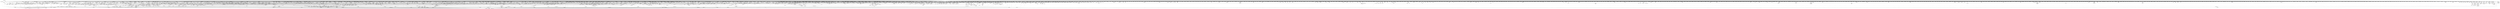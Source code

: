 digraph kerncollapsed {
    "__raw_read_unlock.constprop.0_6" [color="black"];
    "Indirect call208" [color="black"];
    "mas_set_height" [color="black"];
    "sock_inuse_add" [color="black"];
    "do_raw_spin_lock_37" [color="black"];
    "system_supports_address_auth_1" [color="black"];
    "__dequeue_entity" [color="black"];
    "set_ti_thread_flag_4" [color="black"];
    "__percpu_add_case_64_1" [color="black"];
    "fd_install" [color="black"];
    "d_hash" [color="black"];
    "__raw_spin_lock_irq_31" [color="black"];
    "cpumask_any_distribute" [color="black"];
    "maybe_mkwrite.isra.0" [color="black"];
    "__wake_up_common" [color="black"];
    "ttwu_do_activate.constprop.0" [color="black"];
    "do_raw_spin_lock_9" [color="black"];
    "Indirect call26" [color="black"];
    "zone_page_state_snapshot" [color="black"];
    "__kern_my_cpu_offset_26" [color="black"];
    "Indirect call153" [color="black"];
    "mast_split_data" [color="black"];
    "__bpf_free_used_maps" [color="black"];
    "lock_hrtimer_base" [color="black"];
    "cpumask_and" [color="black"];
    "print_tainted" [color="black"];
    "pte_offset_kernel.isra.0" [color="black"];
    "__raw_spin_lock_irq_26" [color="black"];
    "is_migration_entry" [color="black"];
    "__const_udelay" [color="black"];
    "spin_lock_irqsave_check_contention" [color="black"];
    "prepare_to_swait_event" [color="black"];
    "memchr" [color="black"];
    "mas_prev" [color="black"];
    "count_vm_event_2" [color="black"];
    "rcu_segcblist_advance" [color="black"];
    "strreplace" [color="black"];
    "mte_zero_clear_page_tags" [color="black"];
    "__raw_spin_lock_41" [color="black"];
    "__anon_vma_interval_tree_augment_propagate" [color="black"];
    "task_fits_cpu" [color="black"];
    "skb_zcopy" [color="black"];
    "_find_first_zero_bit" [color="black"];
    "sock_rmem_free" [color="black"];
    "cpumask_intersects.constprop.0_1" [color="black"];
    "__cmpxchg_case_mb_64_2" [color="black"];
    "__cmpxchg_case_acq_32.constprop.0_20" [color="black"];
    "get_file_1" [color="black"];
    "sched_post_fork" [color="black"];
    "Indirect call22" [color="black"];
    "rb_insert_color_cached" [color="black"];
    "mas_data_end" [color="black"];
    "__raw_spin_unlock_irq_11" [color="black"];
    "__task_rq_lock" [color="black"];
    "console_srcu_read_unlock" [color="black"];
    "update_load_avg" [color="black"];
    "__kern_my_cpu_offset_22" [color="black"];
    "anon_vma_interval_tree_post_update_vma" [color="black"];
    "qdisc_qstats_cpu_qlen_inc" [color="black"];
    "exit_task_stack_account" [color="black"];
    "find_next_zero_bit_2" [color="black"];
    "ktime_get" [color="black"];
    "tlb_remove_table_sync_one" [color="black"];
    "Indirect call134" [color="black"];
    "do_raw_spin_lock_28" [color="black"];
    "blake2s_compress" [color="black"];
    "retain_dentry" [color="black"];
    "folio_trylock_2" [color="black"];
    "copy_from_kernel_nofault" [color="black"];
    "io_timeout_extract" [color="black"];
    "set_pfnblock_flags_mask" [color="black"];
    "__fswab32_10" [color="black"];
    "chacha_permute" [color="black"];
    "lockref_mark_dead" [color="black"];
    "update_sd_lb_stats" [color="black"];
    "ldsem_down_read_trylock" [color="black"];
    "kthread_is_per_cpu" [color="black"];
    "process_shares_mm" [color="black"];
    "dget" [color="black"];
    "__raw_spin_unlock_irqrestore_17" [color="black"];
    "__raw_spin_lock_46" [color="black"];
    "to_kthread" [color="black"];
    "plist_add" [color="black"];
    "skb_tailroom_2" [color="black"];
    "__skb_checksum" [color="black"];
    "posix_cpu_timers_exit_group" [color="black"];
    "wb_io_lists_populated" [color="black"];
    "_compound_head_13" [color="black"];
    "__kern_my_cpu_offset_19" [color="black"];
    "recalc_sigpending" [color="black"];
    "__cmpxchg_case_rel_32" [color="black"];
    "Indirect call68" [color="black"];
    "hrtimer_try_to_cancel" [color="black"];
    "get_ldops" [color="black"];
    "count_vm_events" [color="black"];
    "enqueue_timer" [color="black"];
    "avg_vruntime" [color="black"];
    "Indirect call206" [color="black"];
    "io_run_cancel" [color="black"];
    "put_prev_task" [color="black"];
    "__dev_pm_qos_resume_latency" [color="black"];
    "__peernet2id" [color="black"];
    "__timer_delete" [color="black"];
    "do_raw_spin_lock_67" [color="black"];
    "__pageblock_pfn_to_page" [color="black"];
    "mte_copy_page_tags" [color="black"];
    "__raw_spin_lock_irqsave_11" [color="black"];
    "__raw_write_unlock_irq_4" [color="black"];
    "fpsimd_save_state" [color="black"];
    "do_raw_spin_lock.constprop.0_13" [color="black"];
    "clear_inode" [color="black"];
    "Indirect call53" [color="black"];
    "gup_signal_pending" [color="black"];
    "arch_local_irq_save_5" [color="black"];
    "__cmpxchg_case_acq_32_3" [color="black"];
    "folio_unlock" [color="black"];
    "Indirect call159" [color="black"];
    "__set_open_fd" [color="black"];
    "inode_maybe_inc_iversion" [color="black"];
    "move_queued_task.constprop.0" [color="black"];
    "call_function_single_prep_ipi" [color="black"];
    "group_classify" [color="black"];
    "rcu_gp_is_expedited" [color="black"];
    "__cmpxchg_case_rel_64" [color="black"];
    "__xchg_case_acq_64.isra.0" [color="black"];
    "strscpy" [color="black"];
    "min_deadline_cb_propagate" [color="black"];
    "mte_update_gcr_excl.isra.0" [color="black"];
    "list_del_1" [color="black"];
    "__cmpxchg_case_acq_32.constprop.0_12" [color="black"];
    "do_raw_spin_lock_87" [color="black"];
    "xas_retry" [color="black"];
    "find_next_and_bit.constprop.0" [color="black"];
    "dev_driver_string" [color="black"];
    "tlb_remove_table_smp_sync" [color="black"];
    "__wb_writeout_add" [color="black"];
    "folio_trylock_1" [color="black"];
    "__fsnotify_recalc_mask" [color="black"];
    "pcpu_chunk_relocate" [color="black"];
    "audit_uid_comparator" [color="black"];
    "percpu_ref_get_many" [color="black"];
    "Indirect call113" [color="black"];
    "task_rq_unlock" [color="black"];
    "__dl_clear_params" [color="black"];
    "__raw_spin_lock_63" [color="black"];
    "__arch_copy_from_user" [color="black"];
    "flush_tlb_kernel_range" [color="black"];
    "Indirect call207" [color="black"];
    "folio_invalidate" [color="black"];
    "pm_runtime_put_noidle_2" [color="black"];
    "need_active_balance" [color="black"];
    "Indirect call133" [color="black"];
    "cpu_timer_dequeue" [color="black"];
    "__irq_can_set_affinity" [color="black"];
    "sched_cgroup_fork" [color="black"];
    "queued_write_lock_slowpath" [color="black"];
    "read_sanitised_ftr_reg" [color="black"];
    "dcache_clean_pou" [color="black"];
    "vma_interval_tree_augment_rotate" [color="black"];
    "vma_fs_can_writeback" [color="black"];
    "rcu_gpnum_ovf" [color="black"];
    "__io_acct_run_queue" [color="black"];
    "Indirect call87" [color="black"];
    "find_vpid" [color="black"];
    "do_raw_spin_lock_80" [color="black"];
    "__kern_my_cpu_offset_55" [color="black"];
    "mtree_range_walk" [color="black"];
    "node_dirty_ok" [color="black"];
    "__remove_inode_hash" [color="black"];
    "exit_oom_victim" [color="black"];
    "do_raw_spin_lock_85" [color="black"];
    "steal_suitable_fallback" [color="black"];
    "__printk_cpu_sync_try_get" [color="black"];
    "fpsimd_preserve_current_state" [color="black"];
    "allow_write_access" [color="black"];
    "count_vm_events_1" [color="black"];
    "__rb_rotate_set_parents" [color="black"];
    "arch_local_irq_restore" [color="black"];
    "mnt_set_mountpoint" [color="black"];
    "Indirect call90" [color="black"];
    "dev_nit_active" [color="black"];
    "do_raw_spin_lock_29" [color="black"];
    "__smp_call_single_queue" [color="black"];
    "__xchg_case_mb_32.constprop.0" [color="black"];
    "bump_cpu_timer" [color="black"];
    "io_wq_worker_running" [color="black"];
    "mas_wr_new_end" [color="black"];
    "io_wq_hash_work" [color="black"];
    "mmget" [color="black"];
    "futex_top_waiter" [color="black"];
    "list_del_init_2" [color="black"];
    "is_software_node" [color="black"];
    "do_raw_spin_lock_116" [color="black"];
    "__mnt_want_write" [color="black"];
    "pcpu_free_area.isra.0" [color="black"];
    "is_bad_inode" [color="black"];
    "__raw_spin_lock_4" [color="black"];
    "__srcu_read_lock" [color="black"];
    "printk_parse_prefix" [color="black"];
    "mas_set_alloc_req" [color="black"];
    "do_raw_spin_lock_30" [color="black"];
    "__cmpxchg_case_mb_64_6" [color="black"];
    "rcu_segcblist_accelerate" [color="black"];
    "io_poll_find.constprop.0" [color="black"];
    "tsk_fork_get_node" [color="black"];
    "Indirect call43" [color="black"];
    "u64_stats_add_2" [color="black"];
    "find_task_by_pid_ns" [color="black"];
    "sync_rcu_exp_done_unlocked" [color="black"];
    "set_secondary_fwnode" [color="black"];
    "fatal_signal_pending" [color="black"];
    "rcu_cblist_init" [color="black"];
    "is_valid_gup_args" [color="black"];
    "rcu_gp_is_normal" [color="black"];
    "rcu_segcblist_first_pend_cb" [color="black"];
    "pmd_offset.isra.0" [color="black"];
    "lock_mnt_tree" [color="black"];
    "__acct_reclaim_writeback" [color="black"];
    "dl_task_is_earliest_deadline" [color="black"];
    "__sk_mem_reclaim" [color="black"];
    "attach_task" [color="black"];
    "Indirect call6" [color="black"];
    "Indirect call57" [color="black"];
    "task_rq_lock" [color="black"];
    "radix_tree_lookup" [color="black"];
    "__raw_spin_lock_5" [color="black"];
    "__kern_my_cpu_offset_36" [color="black"];
    "exit_rcu" [color="black"];
    "io_acct_run_queue" [color="black"];
    "entity_eligible" [color="black"];
    "Indirect call118" [color="black"];
    "reusable_anon_vma" [color="black"];
    "folio_size" [color="black"];
    "_compound_head_5" [color="black"];
    "do_raw_spin_lock_10" [color="black"];
    "Indirect call154" [color="black"];
    "do_raw_spin_lock_43" [color="black"];
    "mas_alloc_req.isra.0" [color="black"];
    "irq_chip_retrigger_hierarchy" [color="black"];
    "io_wq_cancel_pending_work" [color="black"];
    "dev_xmit_recursion_inc" [color="black"];
    "filemap_release_folio" [color="black"];
    "d_instantiate" [color="black"];
    "kmalloc_slab" [color="black"];
    "folio_trylock" [color="black"];
    "mapping_allow_writable" [color="black"];
    "sock_flag.constprop.0" [color="black"];
    "__raw_spin_unlock_irq_25" [color="black"];
    "remove_wait_queue" [color="black"];
    "Indirect call88" [color="black"];
    "__kern_my_cpu_offset_27" [color="black"];
    "Indirect call144" [color="black"];
    "show_mem_node_skip" [color="black"];
    "irq_work_queue" [color="black"];
    "aio_nr_sub" [color="black"];
    "__sw_hweight64" [color="black"];
    "mas_mab_cp" [color="black"];
    "rwsem_spin_on_owner" [color="black"];
    "skb_cloned" [color="black"];
    "folio_size_2" [color="black"];
    "pcpu_update_empty_pages" [color="black"];
    "__dl_sub" [color="black"];
    "Indirect call99" [color="black"];
    "radix_tree_iter_tag_clear" [color="black"];
    "defer_console_output" [color="black"];
    "do_raw_spin_lock_60" [color="black"];
    "__xa_clear_mark" [color="black"];
    "Indirect call187" [color="black"];
    "xas_find_marked" [color="black"];
    "find_next_bit_7" [color="black"];
    "sock_flag_3" [color="black"];
    "rcu_cblist_dequeue" [color="black"];
    "ptrauth_keys_install_user" [color="black"];
    "clear_ti_thread_flag_8" [color="black"];
    "__raw_spin_lock_irq_18" [color="black"];
    "__d_drop" [color="black"];
    "copy_page" [color="black"];
    "__cmpwait_case_32_2" [color="black"];
    "io_prep_async_work" [color="black"];
    "raw_spin_rq_trylock" [color="black"];
    "do_raw_spin_lock_88" [color="black"];
    "qdisc_qstats_cpu_backlog_dec" [color="black"];
    "do_raw_spin_lock_46" [color="black"];
    "hrtimer_start_range_ns" [color="black"];
    "__percpu_down_write_trylock" [color="black"];
    "will_become_orphaned_pgrp" [color="black"];
    "account_pipe_buffers" [color="black"];
    "test_and_set_ti_thread_flag_1" [color="black"];
    "Indirect call170" [color="black"];
    "mas_ascend" [color="black"];
    "d_lru_del" [color="black"];
    "timekeeping_get_ns" [color="black"];
    "__fprop_add_percpu_max" [color="black"];
    "hlist_bl_lock" [color="black"];
    "netdev_name" [color="black"];
    "cpudl_heapify" [color="black"];
    "unlock_mount_hash" [color="black"];
    "netlink_overrun" [color="black"];
    "timespec64_equal" [color="black"];
    "__raw_spin_unlock_irqrestore" [color="black"];
    "__wait_on_bit" [color="black"];
    "get_state_synchronize_rcu" [color="black"];
    "post_init_entity_util_avg" [color="black"];
    "xas_set_order.part.0" [color="black"];
    "__raw_spin_lock_54" [color="black"];
    "mod_node_page_state" [color="black"];
    "__raw_spin_lock_irqsave_5" [color="black"];
    "zone_watermark_fast.constprop.0" [color="black"];
    "Indirect call18" [color="black"];
    "prb_read_valid" [color="black"];
    "kernfs_should_drain_open_files" [color="black"];
    "__mutex_init" [color="black"];
    "mas_prev_sibling" [color="black"];
    "super_wake" [color="black"];
    "__raw_spin_lock_62" [color="black"];
    "__raw_spin_lock.constprop.0_2" [color="black"];
    "__percpu_add_case_64.constprop.0_3" [color="black"];
    "__anon_vma_interval_tree_augment_rotate" [color="black"];
    "do_softirq" [color="black"];
    "Indirect call145" [color="black"];
    "__mnt_is_readonly" [color="black"];
    "__bitmap_intersects" [color="black"];
    "global_dirtyable_memory" [color="black"];
    "clear_ti_thread_flag_1" [color="black"];
    "__page_cache_release" [color="black"];
    "update_cfs_rq_load_avg.isra.0" [color="black"];
    "timer_reduce" [color="black"];
    "Indirect call102" [color="black"];
    "__kern_my_cpu_offset_89" [color="black"];
    "lru_deactivate_file_fn" [color="black"];
    "__kern_my_cpu_offset_16" [color="black"];
    "rcu_inkernel_boot_has_ended" [color="black"];
    "prb_reserve_in_last" [color="black"];
    "Indirect call98" [color="black"];
    "_raw_spin_rq_lock_irqsave" [color="black"];
    "futex_q_lock" [color="black"];
    "update_dl_migration" [color="black"];
    "find_submount" [color="black"];
    "__kern_my_cpu_offset_74" [color="black"];
    "get_arm64_ftr_reg" [color="black"];
    "Indirect call67" [color="black"];
    "mm_set_has_pinned_flag" [color="black"];
    "notifier_call_chain" [color="black"];
    "rcu_advance_cbs" [color="black"];
    "io_poll_remove_entries" [color="black"];
    "vma_interval_tree_subtree_search" [color="black"];
    "tag_set" [color="black"];
    "fsnotify_free_mark" [color="black"];
    "wake_up_klogd" [color="black"];
    "Indirect call79" [color="black"];
    "irq_disable" [color="black"];
    "pcpu_block_refresh_hint" [color="black"];
    "do_raw_spin_lock_44" [color="black"];
    "qdisc_maybe_clear_missed" [color="black"];
    "__printk_safe_enter" [color="black"];
    "__raw_spin_unlock_bh.constprop.0" [color="black"];
    "kernfs_root" [color="black"];
    "test_ti_thread_flag_7" [color="black"];
    "calc_delta_fair" [color="black"];
    "__raw_spin_lock.constprop.0" [color="black"];
    "dec_rlimit_ucounts" [color="black"];
    "deny_write_access.isra.0" [color="black"];
    "__preempt_count_sub" [color="black"];
    "vma_is_secretmem" [color="black"];
    "security_current_getsecid_subj" [color="black"];
    "Indirect call42" [color="black"];
    "blake2s_final" [color="black"];
    "Indirect call17" [color="black"];
    "do_raw_spin_lock_26" [color="black"];
    "arch_stack_walk" [color="black"];
    "tty_ldisc_open" [color="black"];
    "set_area_direct_map" [color="black"];
    "do_raw_spin_lock_41" [color="black"];
    "__count_vm_events_2" [color="black"];
    "Indirect call205" [color="black"];
    "percpu_ref_put_many.constprop.0_1" [color="black"];
    "folio_mapped_2" [color="black"];
    "__raw_spin_lock_2" [color="black"];
    "clear_ti_thread_flag_3" [color="black"];
    "__bitmap_set" [color="black"];
    "update_sctlr_el1" [color="black"];
    "__cmpxchg_case_acq_32.constprop.0_17" [color="black"];
    "check_preempt_curr_dl" [color="black"];
    "prep_compound_page" [color="black"];
    "rcu_segcblist_init" [color="black"];
    "task_ppid_nr" [color="black"];
    "page_ref_add" [color="black"];
    "__cmpxchg_case_64" [color="black"];
    "online_section_nr" [color="black"];
    "arch_local_irq_save_1" [color="black"];
    "__raw_spin_unlock_irqrestore_1" [color="black"];
    "pcpu_find_block_fit" [color="black"];
    "mas_state_walk" [color="black"];
    "system_supports_mte_1" [color="black"];
    "find_first_bit_4" [color="black"];
    "__raw_spin_lock_irq_41" [color="black"];
    "rt_mutex_slowtrylock" [color="black"];
    "__wake_up_klogd.part.0" [color="black"];
    "ktime_get_mono_fast_ns" [color="black"];
    "Indirect call204" [color="black"];
    "test_and_set_bit_lock.constprop.0" [color="black"];
    "tty_termios_input_baud_rate" [color="black"];
    "__delay" [color="black"];
    "folio_nr_pages_4" [color="black"];
    "__cmpxchg_case_mb_32_3" [color="black"];
    "posixtimer_rearm" [color="black"];
    "__raw_spin_lock_49" [color="black"];
    "extract_entropy.constprop.0" [color="black"];
    "zone_page_state_snapshot.constprop.0" [color="black"];
    "rt_mutex_setprio" [color="black"];
    "lock_timer_base" [color="black"];
    "folio_mapped_3" [color="black"];
    "arch_local_irq_save_8" [color="black"];
    "Indirect call23" [color="black"];
    "Indirect call173" [color="black"];
    "mas_new_ma_node" [color="black"];
    "should_fail_alloc_page" [color="black"];
    "find_alive_thread.isra.0" [color="black"];
    "__raw_spin_lock_52" [color="black"];
    "security_sk_free" [color="black"];
    "pick_next_task_idle" [color="black"];
    "__count_vm_events_1" [color="black"];
    "__raw_spin_lock_24" [color="black"];
    "find_next_bit_8" [color="black"];
    "override_creds" [color="black"];
    "get_arm64_ftr_reg_nowarn" [color="black"];
    "__raw_spin_lock_irqsave_44" [color="black"];
    "fsnotify_update_flags" [color="black"];
    "sub_rq_bw.isra.0" [color="black"];
    "qdisc_run_begin" [color="black"];
    "inode_io_list_del" [color="black"];
    "tlb_gather_mmu" [color="black"];
    "Indirect call156" [color="black"];
    "Indirect call49" [color="black"];
    "task_sigpending_2" [color="black"];
    "d_shrink_del" [color="black"];
    "set_cpu_online" [color="black"];
    "skb_checksum" [color="black"];
    "__mod_timer" [color="black"];
    "__raw_write_lock_irq.constprop.0" [color="black"];
    "mm_counter_file" [color="black"];
    "__raw_spin_lock_irqsave.constprop.0_7" [color="black"];
    "io_cancel_task_cb" [color="black"];
    "redirty_tail_locked" [color="black"];
    "__kern_my_cpu_offset_24" [color="black"];
    "do_raw_spin_lock_1" [color="black"];
    "get_next_ino" [color="black"];
    "__percpu_add_case_64_3" [color="black"];
    "flush_dcache_page" [color="black"];
    "finish_wait" [color="black"];
    "folio_pfn" [color="black"];
    "__raw_spin_unlock_irqrestore_8" [color="black"];
    "current_is_kswapd" [color="black"];
    "list_lru_add" [color="black"];
    "Indirect call158" [color="black"];
    "search_cmp_ftr_reg" [color="black"];
    "__kern_my_cpu_offset_38" [color="black"];
    "__raw_spin_unlock_irq_21" [color="black"];
    "__raw_spin_lock_31" [color="black"];
    "xas_result" [color="black"];
    "list_splice_tail_init" [color="black"];
    "signal_set_stop_flags" [color="black"];
    "arch_smp_send_reschedule" [color="black"];
    "__update_load_avg_se" [color="black"];
    "do_raw_spin_lock_5" [color="black"];
    "__rt_mutex_slowtrylock" [color="black"];
    "sched_clock" [color="black"];
    "tty_port_kopened" [color="black"];
    "update_min_vruntime" [color="black"];
    "__raw_spin_unlock_irqrestore_38" [color="black"];
    "allow_direct_reclaim" [color="black"];
    "kill_super_notify" [color="black"];
    "first_online_pgdat" [color="black"];
    "mas_next_slot" [color="black"];
    "mas_store_b_node" [color="black"];
    "__cmpwait_case_32_1" [color="black"];
    "get_cpu_fpsimd_context" [color="black"];
    "dl_rq_of_se" [color="black"];
    "__raw_spin_lock_irq_19" [color="black"];
    "task_join_group_stop" [color="black"];
    "wb_dirty_limits" [color="black"];
    "mutex_is_locked" [color="black"];
    "Indirect call138" [color="black"];
    "mte_parent_slot" [color="black"];
    "__raw_spin_lock_irqsave_6" [color="black"];
    "list_del_init_6" [color="black"];
    "split_page" [color="black"];
    "pcpu_block_update_hint_alloc" [color="black"];
    "__pfn_to_section" [color="black"];
    "task_sched_runtime" [color="black"];
    "io_wq_exit_start" [color="black"];
    "__raw_spin_lock_irqsave_34" [color="black"];
    "tty_ldisc_close" [color="black"];
    "__raw_spin_unlock_irqrestore_15" [color="black"];
    "arch_irq_work_raise" [color="black"];
    "__raw_read_unlock.constprop.0_2" [color="black"];
    "peernet2id" [color="black"];
    "__raw_spin_lock_irq_6" [color="black"];
    "__percpu_add_case_64_2" [color="black"];
    "__kern_my_cpu_offset_62" [color="black"];
    "cpumask_and.isra.0_3" [color="black"];
    "do_raw_spin_lock_32" [color="black"];
    "__cmpxchg_case_acq_32_1" [color="black"];
    "__raw_spin_lock_14" [color="black"];
    "hrtimer_sleeper_start_expires" [color="black"];
    "__io_prep_linked_timeout" [color="black"];
    "pagefault_disable" [color="black"];
    "pid_nr_ns" [color="black"];
    "__raw_spin_lock_irqsave_50" [color="black"];
    "do_raw_spin_lock_42" [color="black"];
    "wq_worker_running" [color="black"];
    "cpu_mitigations_off" [color="black"];
    "add_nr_running" [color="black"];
    "__raw_spin_unlock_irq_29" [color="black"];
    "rcu_seq_start" [color="black"];
    "do_raw_spin_lock_16" [color="black"];
    "io_poll_can_finish_inline.isra.0" [color="black"];
    "__msecs_to_jiffies" [color="black"];
    "__cmpxchg_case_acq_32.constprop.0_8" [color="black"];
    "Indirect call184" [color="black"];
    "system_supports_generic_auth" [color="black"];
    "__tlb_reset_range" [color="black"];
    "do_raw_spin_lock_50" [color="black"];
    "netdev_start_xmit" [color="black"];
    "timer_delete_hook" [color="black"];
    "__remove_hrtimer" [color="black"];
    "skb_may_tx_timestamp.part.0" [color="black"];
    "io_poll_get_ownership" [color="black"];
    "rcu_start_this_gp" [color="black"];
    "__raw_spin_lock_irq_21" [color="black"];
    "find_next_bit_10" [color="black"];
    "__raw_spin_lock_15" [color="black"];
    "__mod_lruvec_state" [color="black"];
    "skb_zcopy_downgrade_managed" [color="black"];
    "update_cached_migrate" [color="black"];
    "arch_local_irq_enable_2" [color="black"];
    "__sw_hweight32" [color="black"];
    "kmem_valid_obj" [color="black"];
    "__mod_zone_page_state" [color="black"];
    "__srcu_read_unlock" [color="black"];
    "lock_parent" [color="black"];
    "page_ref_inc_2" [color="black"];
    "workingset_test_recent" [color="black"];
    "pageblock_pfn_to_page" [color="black"];
    "__raw_spin_lock_irqsave_25" [color="black"];
    "__raw_spin_lock_irq_32" [color="black"];
    "__kern_my_cpu_offset_42" [color="black"];
    "rt_mutex_futex_trylock" [color="black"];
    "ktime_get_real_seconds" [color="black"];
    "irq_get_irq_data" [color="black"];
    "mutex_trylock" [color="black"];
    "Indirect call86" [color="black"];
    "__pick_first_entity" [color="black"];
    "domain_dirty_limits" [color="black"];
    "mmgrab_2" [color="black"];
    "mte_update_sctlr_user" [color="black"];
    "xas_reload" [color="black"];
    "update_rq_clock" [color="black"];
    "signalfd_cleanup" [color="black"];
    "__cmpxchg_case_mb_64_4" [color="black"];
    "find_next_zero_bit_1" [color="black"];
    "put_dec_trunc8" [color="black"];
    "update_newidle_cost" [color="black"];
    "Indirect call104" [color="black"];
    "netlink_lock_table" [color="black"];
    "vma_interval_tree_insert" [color="black"];
    "rb_next" [color="black"];
    "invalid_migration_vma" [color="black"];
    "Indirect call119" [color="black"];
    "__raw_spin_lock_irqsave_21" [color="black"];
    "percpu_counter_add" [color="black"];
    "shrink_lock_dentry" [color="black"];
    "__task_pid_nr_ns" [color="black"];
    "csum_block_add_ext" [color="black"];
    "req_set_fail_4" [color="black"];
    "rb_prev" [color="black"];
    "put_filesystem" [color="black"];
    "__raw_spin_unlock_irq_4" [color="black"];
    "__lock_timer" [color="black"];
    "read_seqbegin.constprop.0" [color="black"];
    "flush_tlb_mm" [color="black"];
    "__list_del_entry" [color="black"];
    "__raw_spin_lock_42" [color="black"];
    "signal_pending_state_1" [color="black"];
    "security_sock_rcv_skb" [color="black"];
    "do_raw_spin_lock" [color="black"];
    "release_thread" [color="black"];
    "__flush_tlb_kernel_pgtable" [color="black"];
    "__raw_spin_lock_irq_23" [color="black"];
    "Indirect call63" [color="black"];
    "timer_base.isra.0" [color="black"];
    "current_wq_worker" [color="black"];
    "pvm_determine_end_from_reverse" [color="black"];
    "Indirect call80" [color="black"];
    "__raw_spin_lock_irqsave_32" [color="black"];
    "find_buddy_page_pfn" [color="black"];
    "__raw_spin_lock_irqsave_42" [color="black"];
    "forward_timer_base" [color="black"];
    "arch_asym_cpu_priority" [color="black"];
    "mte_thread_switch" [color="black"];
    "do_raw_spin_lock_35" [color="black"];
    "__wake_up_locked_key_bookmark" [color="black"];
    "audit_mark_compare" [color="black"];
    "__raw_spin_unlock_irq_3" [color="black"];
    "get_page" [color="black"];
    "__finish_swait" [color="black"];
    "__raw_spin_unlock_irqrestore_14" [color="black"];
    "number" [color="black"];
    "__init_swait_queue_head" [color="black"];
    "Indirect call11" [color="black"];
    "test_ti_thread_flag_4" [color="black"];
    "__raw_spin_unlock_irqrestore_24" [color="black"];
    "test_ti_thread_flag_22" [color="black"];
    "__anon_vma_interval_tree_subtree_search" [color="black"];
    "count_vm_event" [color="black"];
    "fsnotify_handle_inode_event.isra.0" [color="black"];
    "__mnt_want_write_file" [color="black"];
    "posix_cpu_timers_exit" [color="black"];
    "folio_try_get_rcu" [color="black"];
    "__update_load_avg_cfs_rq" [color="black"];
    "do_raw_spin_lock_31" [color="black"];
    "desc_read" [color="black"];
    "__cmpwait_case_32" [color="black"];
    "folio_test_uptodate" [color="black"];
    "mas_wr_walk_descend" [color="black"];
    "__cmpxchg_case_acq_32.constprop.0_16" [color="black"];
    "inode_add_lru" [color="black"];
    "radix_tree_next_chunk" [color="black"];
    "__kern_my_cpu_offset_56" [color="black"];
    "Indirect call137" [color="black"];
    "arch_local_irq_save_2" [color="black"];
    "can_migrate_task" [color="black"];
    "Indirect call46" [color="black"];
    "ttwu_queue_wakelist" [color="black"];
    "find_vm_area" [color="black"];
    "pm_runtime_deactivate_timer" [color="black"];
    "dec_mm_counter" [color="black"];
    "__raw_spin_unlock_irq_6" [color="black"];
    "compound_order" [color="black"];
    "xas_find_conflict" [color="black"];
    "rcu_segcblist_pend_cbs" [color="black"];
    "Indirect call36" [color="black"];
    "Indirect call91" [color="black"];
    "signal_pending_state" [color="black"];
    "d_set_d_op" [color="black"];
    "post_ttbr_update_workaround" [color="black"];
    "folio_trylock_4" [color="black"];
    "pm_qos_update_flags" [color="black"];
    "Indirect call111" [color="black"];
    "__raw_spin_trylock_4" [color="black"];
    "list_splice" [color="black"];
    "do_raw_spin_lock_48" [color="black"];
    "__raw_spin_lock_6" [color="black"];
    "xas_set_mark" [color="black"];
    "__cmpxchg_case_mb_32_13" [color="black"];
    "osq_unlock" [color="black"];
    "inode_lru_list_del" [color="black"];
    "Indirect call83" [color="black"];
    "Indirect call164" [color="black"];
    "do_raw_spin_lock_17" [color="black"];
    "prepend" [color="black"];
    "__dev_fwnode" [color="black"];
    "is_current_pgrp_orphaned" [color="black"];
    "mas_safe_pivot" [color="black"];
    "__skb_dequeue_3" [color="black"];
    "calc_wheel_index" [color="black"];
    "Indirect call21" [color="black"];
    "mnt_get_writers" [color="black"];
    "osq_lock" [color="black"];
    "pmd_clear_huge" [color="black"];
    "to_desc" [color="black"];
    "Indirect call136" [color="black"];
    "Indirect call143" [color="black"];
    "mas_wr_end_piv" [color="black"];
    "__raw_spin_unlock_irq.constprop.0_1" [color="black"];
    "prepare_to_wait" [color="black"];
    "Indirect call41" [color="black"];
    "rcu_seq_snap" [color="black"];
    "attach_entity_load_avg" [color="black"];
    "io_cqring_wake" [color="black"];
    "no_page_table" [color="black"];
    "__raw_spin_lock_irq_5" [color="black"];
    "__wb_update_bandwidth.constprop.0" [color="black"];
    "mab_mas_cp" [color="black"];
    "__raw_spin_lock" [color="black"];
    "console_verbose" [color="black"];
    "__enqueue_entity" [color="black"];
    "list_del_3" [color="black"];
    "siginfo_layout" [color="black"];
    "__posix_timers_find" [color="black"];
    "__wake_up_locked_key" [color="black"];
    "get_task_mm" [color="black"];
    "cpu_util_cfs" [color="black"];
    "this_cpu_has_cap.part.0" [color="black"];
    "Indirect call135" [color="black"];
    "add_wait_queue_exclusive" [color="black"];
    "io_is_timeout_noseq" [color="black"];
    "rcu_poll_gp_seq_start" [color="black"];
    "tag_clear" [color="black"];
    "rcu_is_cpu_rrupt_from_idle" [color="black"];
    "list_del_init_5" [color="black"];
    "zone_watermark_ok" [color="black"];
    "io_cancel_ctx_cb" [color="black"];
    "do_raw_spin_lock_24" [color="black"];
    "raw_spin_rq_lock" [color="black"];
    "do_raw_spin_lock_15" [color="black"];
    "sched_clock_noinstr" [color="black"];
    "__page_dup_rmap.constprop.0" [color="black"];
    "mas_next_range" [color="black"];
    "mas_put_in_tree" [color="black"];
    "Indirect call75" [color="black"];
    "d_flags_for_inode" [color="black"];
    "decay_load" [color="black"];
    "__kern_my_cpu_offset_134" [color="black"];
    "futex_q_unlock" [color="black"];
    "do_raw_spin_lock_58" [color="black"];
    "iov_iter_revert" [color="black"];
    "arch_tlbbatch_should_defer.constprop.0" [color="black"];
    "Indirect call151" [color="black"];
    "dev_xmit_recursion_dec" [color="black"];
    "__integrity_iint_find" [color="black"];
    "mas_find_setup.constprop.0" [color="black"];
    "Indirect call197" [color="black"];
    "xas_set_offset" [color="black"];
    "Indirect call157" [color="black"];
    "get_pfnblock_flags_mask" [color="black"];
    "sve_get_vl" [color="black"];
    "workingset_update_node" [color="black"];
    "bit_waitqueue" [color="black"];
    "d_find_alias" [color="black"];
    "Indirect call77" [color="black"];
    "mas_adopt_children.isra.0" [color="black"];
    "sibling_imbalance.isra.0" [color="black"];
    "fprop_reflect_period_percpu.isra.0" [color="black"];
    "__gfp_pfmemalloc_flags" [color="black"];
    "__irq_disable" [color="black"];
    "io_file_get_flags" [color="black"];
    "simple_xattr_space" [color="black"];
    "expand" [color="black"];
    "cd_forget" [color="black"];
    "pmd_set_huge" [color="black"];
    "find_next_bit.constprop.0_7" [color="black"];
    "Indirect call105" [color="black"];
    "oom_unkillable_task.isra.0" [color="black"];
    "xa_err" [color="black"];
    "this_cpu_has_cap" [color="black"];
    "group_balance_cpu" [color="black"];
    "__raw_write_lock_irq_1" [color="black"];
    "__printk_cpu_sync_wait" [color="black"];
    "mas_max_gap" [color="black"];
    "pcpu_chunk_slot" [color="black"];
    "Indirect call180" [color="black"];
    "put_cpu_fpsimd_context" [color="black"];
    "fsnotify_detach_connector_from_object" [color="black"];
    "wakeup_kswapd" [color="black"];
    "Indirect call89" [color="black"];
    "__raw_spin_lock_irqsave.constprop.0_3" [color="black"];
    "mast_ascend" [color="black"];
    "mte_dead_walk" [color="black"];
    "queued_read_unlock.constprop.0_2" [color="black"];
    "audit_serial" [color="black"];
    "list_move_tail" [color="black"];
    "__raw_spin_lock_3" [color="black"];
    "fsnotify_connector_sb" [color="black"];
    "Indirect call132" [color="black"];
    "copy_highpage" [color="black"];
    "synchronize_rcu.part.0" [color="black"];
    "fragmentation_index" [color="black"];
    "proto_memory_pcpu_drain" [color="black"];
    "hrtimer_forward" [color="black"];
    "__raw_write_lock.constprop.0_1" [color="black"];
    "prepend_path" [color="black"];
    "gup_must_unshare" [color="black"];
    "rb_insert_color" [color="black"];
    "raw_spin_rq_unlock_irqrestore" [color="black"];
    "xas_next_entry" [color="black"];
    "cleanup_timerqueue" [color="black"];
    "__cmpxchg_case_mb_32.constprop.0" [color="black"];
    "_prb_read_valid" [color="black"];
    "__skb_flow_get_ports" [color="black"];
    "Indirect call106" [color="black"];
    "Indirect call120" [color="black"];
    "system_supports_tlb_range" [color="black"];
    "post_copy_siginfo_from_user.isra.0" [color="black"];
    "strcpy" [color="black"];
    "eth_type_vlan" [color="black"];
    "do_raw_spin_lock_72" [color="black"];
    "dev_bus_name" [color="black"];
    "pfn_swap_entry_to_page" [color="black"];
    "Indirect call59" [color="black"];
    "get_new_cred" [color="black"];
    "__wake_q_add" [color="black"];
    "ptep_clear_flush" [color="black"];
    "pm_ops_is_empty" [color="black"];
    "audit_gid_comparator" [color="black"];
    "__hrtimer_next_event_base.constprop.0" [color="black"];
    "_copy_from_user_2" [color="black"];
    "tk_clock_read" [color="black"];
    "dl_set_overload.part.0" [color="black"];
    "mod_timer" [color="black"];
    "chacha_block_generic" [color="black"];
    "move_freepages_block" [color="black"];
    "Indirect call15" [color="black"];
    "__raw_spin_unlock_irq_7" [color="black"];
    "finish_swait" [color="black"];
    "do_raw_spin_lock_27" [color="black"];
    "mas_walk" [color="black"];
    "mas_is_err" [color="black"];
    "Indirect call142" [color="black"];
    "__cmpxchg_case_acq_32.constprop.0_10" [color="black"];
    "compound_order_2" [color="black"];
    "node_page_state_add" [color="black"];
    "skb_tailroom_1" [color="black"];
    "__raw_spin_lock_irqsave_41" [color="black"];
    "anon_vma_interval_tree_iter_next" [color="black"];
    "find_next_bit_18" [color="black"];
    "__cmpxchg_case_mb_32_8" [color="black"];
    "mas_prev_range" [color="black"];
    "need_mlock_drain" [color="black"];
    "__pm_relax" [color="black"];
    "set_tlb_ubc_flush_pending" [color="black"];
    "rcu_segcblist_enqueue" [color="black"];
    "mab_calc_split" [color="black"];
    "anon_vma_interval_tree_iter_first" [color="black"];
    "post_alloc_hook" [color="black"];
    "__fsnotify_update_child_dentry_flags" [color="black"];
    "_atomic_dec_and_lock" [color="black"];
    "mte_set_pivot" [color="black"];
    "security_inode_init_security_anon" [color="black"];
    "xas_error.isra.0_1" [color="black"];
    "ktime_get_with_offset" [color="black"];
    "prepare_to_wait_event" [color="black"];
    "do_raw_spin_lock_33" [color="black"];
    "prep_new_page" [color="black"];
    "Indirect call12" [color="black"];
    "__cmpxchg_case_acq_32.constprop.0_7" [color="black"];
    "mas_split_final_node.isra.0" [color="black"];
    "do_raw_spin_lock_99" [color="black"];
    "mte_clear_page_tags" [color="black"];
    "memblock_is_map_memory" [color="black"];
    "__raw_spin_unlock_irq_23" [color="black"];
    "__set_task_comm" [color="black"];
    "queued_read_lock_slowpath" [color="black"];
    "xas_load" [color="black"];
    "find_task_by_vpid" [color="black"];
    "clear_ti_thread_flag_6" [color="black"];
    "__raw_spin_unlock_irqrestore_9" [color="black"];
    "d_ancestor" [color="black"];
    "no_blink" [color="black"];
    "mask_irq" [color="black"];
    "get_mm_exe_file" [color="black"];
    "pvm_find_va_enclose_addr" [color="black"];
    "_mix_pool_bytes" [color="black"];
    "kthread_data" [color="black"];
    "Indirect call101" [color="black"];
    "__wake_up_common_lock" [color="black"];
    "mas_rewalk_if_dead" [color="black"];
    "__count_vm_events" [color="black"];
    "mas_find" [color="black"];
    "set_task_reclaim_state" [color="black"];
    "wb_io_lists_depopulated" [color="black"];
    "__percpu_add_case_64" [color="black"];
    "pmd_offset.isra.0_1" [color="black"];
    "xas_find" [color="black"];
    "__kern_my_cpu_offset_11" [color="black"];
    "kmap_local_page" [color="black"];
    "_task_util_est" [color="black"];
    "should_zap_page" [color="black"];
    "kobj_ns_ops" [color="black"];
    "__skb_fill_page_desc" [color="black"];
    "__raw_spin_lock_irq.constprop.0_1" [color="black"];
    "skb_has_frag_list" [color="black"];
    "__arm64_sys_rt_sigqueueinfo" [color="black"];
    "fsnotify_grab_connector" [color="black"];
    "mas_pause" [color="black"];
    "arch_teardown_dma_ops" [color="black"];
    "_find_next_and_bit" [color="black"];
    "queued_spin_lock_slowpath" [color="black"];
    "__zone_watermark_ok" [color="black"];
    "get_sd_balance_interval" [color="black"];
    "pcpu_unit_page_offset" [color="black"];
    "jiffies_to_usecs" [color="black"];
    "Indirect call203" [color="black"];
    "list_del_init_7" [color="black"];
    "__raw_spin_lock_irqsave.constprop.0_9" [color="black"];
    "sched_clock_cpu" [color="black"];
    "system_supports_mte" [color="black"];
    "folio_not_mapped" [color="black"];
    "Indirect call174" [color="black"];
    "pcpu_next_fit_region.constprop.0" [color="black"];
    "do_raw_spin_lock_97" [color="black"];
    "do_kernel_restart" [color="black"];
    "mapping_shrinkable_2" [color="black"];
    "find_vmap_area" [color="black"];
    "__iget" [color="black"];
    "Indirect call73" [color="black"];
    "lockref_put_return" [color="black"];
    "__wake_up_sync_key" [color="black"];
    "__raw_spin_lock_irq_34" [color="black"];
    "__kern_my_cpu_offset_78" [color="black"];
    "mod_zone_state" [color="black"];
    "folio_add_new_anon_rmap" [color="black"];
    "arch_local_irq_restore_3" [color="black"];
    "get_data" [color="black"];
    "mutex_can_spin_on_owner" [color="black"];
    "IS_ERR_OR_NULL_3" [color="black"];
    "_get_random_bytes" [color="black"];
    "rb_erase" [color="black"];
    "do_raw_spin_lock_14" [color="black"];
    "pde_subdir_first" [color="black"];
    "rcu_dynticks_snap" [color="black"];
    "d_walk" [color="black"];
    "tag_clear_highpage" [color="black"];
    "dl_bw_cpus" [color="black"];
    "double_unlock_balance" [color="black"];
    "mapping_shrinkable" [color="black"];
    "__raw_spin_unlock_irqrestore_11" [color="black"];
    "is_vmalloc_addr" [color="black"];
    "sane_fdtable_size" [color="black"];
    "do_raw_spin_lock_34" [color="black"];
    "_compound_head_3" [color="black"];
    "signal_pending" [color="black"];
    "__list_del_entry_2" [color="black"];
    "mas_start" [color="black"];
    "srcu_read_unlock.constprop.0" [color="black"];
    "pcpu_chunk_refresh_hint" [color="black"];
    "Indirect call3" [color="black"];
    "stackinfo_on_stack" [color="black"];
    "arch_local_irq_restore_1" [color="black"];
    "vma_iter_config" [color="black"];
    "percpu_ref_put_many" [color="black"];
    "mas_pop_node" [color="black"];
    "__percpu_add_case_32_20" [color="black"];
    "__raw_spin_unlock_irqrestore.constprop.0_1" [color="black"];
    "pcpu_init_md_blocks" [color="black"];
    "cpudl_set" [color="black"];
    "Indirect call27" [color="black"];
    "__raw_spin_unlock_irqrestore_18" [color="black"];
    "detach_entity_load_avg" [color="black"];
    "add_timer" [color="black"];
    "Indirect call58" [color="black"];
    "__xchg_case_mb_64.constprop.0_3" [color="black"];
    "smp_call_function_many" [color="black"];
    "skb_header_cloned" [color="black"];
    "__cmpxchg_case_acq_32.constprop.0_1" [color="black"];
    "tag_get" [color="black"];
    "cpumask_weight" [color="black"];
    "__raw_spin_unlock_irq_28" [color="black"];
    "pfn_is_map_memory" [color="black"];
    "__raw_spin_lock_18" [color="black"];
    "Indirect call97" [color="black"];
    "__kern_my_cpu_offset_80" [color="black"];
    "Indirect call123" [color="black"];
    "prb_reserve" [color="black"];
    "vmf_pte_changed" [color="black"];
    "timerqueue_del" [color="black"];
    "xas_init_marks" [color="black"];
    "Indirect call200" [color="black"];
    "rt_mutex_top_waiter" [color="black"];
    "__set_close_on_exec.isra.0" [color="black"];
    "folio_nr_pages_2" [color="black"];
    "Indirect call209" [color="black"];
    "find_later_rq" [color="black"];
    "desc_make_reusable" [color="black"];
    "__raw_spin_lock_irqsave_22" [color="black"];
    "__balance_callbacks" [color="black"];
    "do_raw_spin_lock_118" [color="black"];
    "strnlen" [color="black"];
    "__raw_spin_lock_irqsave_4" [color="black"];
    "__raw_spin_lock_irqsave_29" [color="black"];
    "__raw_spin_lock_irqsave.constprop.0_2" [color="black"];
    "do_softirq_own_stack" [color="black"];
    "find_first_bit_6" [color="black"];
    "__rb_insert_augmented" [color="black"];
    "__kern_my_cpu_offset_25" [color="black"];
    "ma_slots" [color="black"];
    "flush_tlb_batched_pending" [color="black"];
    "__preempt_count_add.constprop.0_1" [color="black"];
    "__mnt_drop_write_file" [color="black"];
    "do_raw_spin_lock_12" [color="black"];
    "__io_disarm_linked_timeout" [color="black"];
    "prb_final_commit" [color="black"];
    "__task_will_free_mem" [color="black"];
    "find_first_bit_1" [color="black"];
    "get_cred_1" [color="black"];
    "__raw_spin_lock_16" [color="black"];
    "sched_asym_prefer" [color="black"];
    "__cmpxchg_case_acq_32.constprop.0_2" [color="black"];
    "__percpu_add_case_64_6" [color="black"];
    "rcu_segcblist_entrain" [color="black"];
    "__mutex_trylock_common" [color="black"];
    "recalc_sigpending_tsk" [color="black"];
    "__kern_my_cpu_offset_53" [color="black"];
    "posix_cputimers_group_init" [color="black"];
    "clear_ti_thread_flag_4" [color="black"];
    "attach_pid" [color="black"];
    "is_subdir" [color="black"];
    "__attach_to_pi_owner" [color="black"];
    "security_capable" [color="black"];
    "timer_delete" [color="black"];
    "queued_read_lock.constprop.0" [color="black"];
    "_find_first_and_bit" [color="black"];
    "user_disable_single_step" [color="black"];
    "idr_for_each" [color="black"];
    "rcu_segcblist_extract_done_cbs" [color="black"];
    "cpuhp_invoke_callback" [color="black"];
    "sock_flag_1" [color="black"];
    "u64_stats_inc" [color="black"];
    "io_should_retry_thread" [color="black"];
    "Indirect call65" [color="black"];
    "timer_delete_sync" [color="black"];
    "copy_thread" [color="black"];
    "__kern_my_cpu_offset_49" [color="black"];
    "clear_buddies.isra.0" [color="black"];
    "Indirect call195" [color="black"];
    "__raw_spin_unlock_irq_45" [color="black"];
    "Indirect call107" [color="black"];
    "blake2s_update" [color="black"];
    "access_ok_16" [color="black"];
    "__free_one_page" [color="black"];
    "__raw_spin_unlock_irqrestore_33" [color="black"];
    "pte_to_swp_entry" [color="black"];
    "vma_interval_tree_iter_first" [color="black"];
    "__count_vm_events_3" [color="black"];
    "pfn_valid_2" [color="black"];
    "workingset_age_nonresident" [color="black"];
    "inode_io_list_move_locked" [color="black"];
    "do_raw_spin_lock_47" [color="black"];
    "__raw_spin_lock_irqsave_12" [color="black"];
    "gup_folio_next" [color="black"];
    "slab_want_init_on_free" [color="black"];
    "__mutex_add_waiter" [color="black"];
    "raw_spin_rq_unlock" [color="black"];
    "__kmem_obj_info" [color="black"];
    "do_raw_spin_lock.constprop.0_3" [color="black"];
    "tlb_flush_1" [color="black"];
    "rcu_seq_end_1" [color="black"];
    "Indirect call125" [color="black"];
    "collect_posix_cputimers" [color="black"];
    "d_find_any_alias" [color="black"];
    "__disable_irq_nosync" [color="black"];
    "Indirect call30" [color="black"];
    "console_srcu_read_lock" [color="black"];
    "dl_bw_of" [color="black"];
    "__raw_spin_lock_26" [color="black"];
    "task_pid_vnr_1" [color="black"];
    "Indirect call168" [color="black"];
    "__raw_spin_lock_34" [color="black"];
    "find_next_bit.constprop.0_14" [color="black"];
    "compaction_zonelist_suitable" [color="black"];
    "get_file" [color="black"];
    "__raw_read_lock.constprop.0_1" [color="black"];
    "set_tsk_need_resched" [color="black"];
    "auditsc_get_stamp" [color="black"];
    "Indirect call162" [color="black"];
    "Indirect call146" [color="black"];
    "Indirect call14" [color="black"];
    "list_del_init_8" [color="black"];
    "prepend_char" [color="black"];
    "atomic_notifier_call_chain" [color="black"];
    "page_ref_add_1" [color="black"];
    "tlb_gather_mmu_fullmm" [color="black"];
    "mnt_get_count" [color="black"];
    "ma_dead_node" [color="black"];
    "__put_cpu_fpsimd_context" [color="black"];
    "__cmpxchg_case_acq_64_1" [color="black"];
    "security_audit_rule_match" [color="black"];
    "find_next_and_bit" [color="black"];
    "__raw_spin_unlock_irqrestore_12" [color="black"];
    "page_ref_inc_1" [color="black"];
    "__percpu_add_case_32" [color="black"];
    "Indirect call150" [color="black"];
    "pm_runtime_autosuspend_expiration" [color="black"];
    "cpu_util.constprop.0" [color="black"];
    "find_worker_executing_work" [color="black"];
    "blake2s.constprop.0" [color="black"];
    "rcu_segcblist_add_len" [color="black"];
    "net_eq_idr" [color="black"];
    "io_fill_cqe_aux" [color="black"];
    "page_ref_dec_and_test_1" [color="black"];
    "cpumask_first" [color="black"];
    "Indirect call31" [color="black"];
    "init_timer_key" [color="black"];
    "fsnotify_first_mark" [color="black"];
    "Indirect call16" [color="black"];
    "do_raw_spin_lock_7" [color="black"];
    "do_csum" [color="black"];
    "futex_get_value_locked" [color="black"];
    "__rpm_get_callback" [color="black"];
    "get_work_pwq" [color="black"];
    "tty_audit_fork" [color="black"];
    "irqd_irq_disabled.isra.0" [color="black"];
    "mas_next" [color="black"];
    "memcg_charge_kernel_stack.part.0" [color="black"];
    "free_pcppages_bulk" [color="black"];
    "__kern_my_cpu_offset_61" [color="black"];
    "Indirect call115" [color="black"];
    "new_context" [color="black"];
    "do_raw_spin_lock_65" [color="black"];
    "rwsem_set_reader_owned" [color="black"];
    "Indirect call171" [color="black"];
    "dequeue_load_avg" [color="black"];
    "tty_update_time" [color="black"];
    "osq_wait_next" [color="black"];
    "idr_find" [color="black"];
    "add_wait_queue" [color="black"];
    "__raw_read_lock_irqsave.constprop.0_1" [color="black"];
    "csum_partial" [color="black"];
    "__raw_spin_lock_irq_25" [color="black"];
    "efi_reboot" [color="black"];
    "__raw_spin_lock_irq_43" [color="black"];
    "Indirect call112" [color="black"];
    "rcu_segcblist_inc_len" [color="black"];
    "cpus_share_cache" [color="black"];
    "sk_error_report" [color="black"];
    "first_zones_zonelist" [color="black"];
    "lru_note_cost" [color="black"];
    "u64_stats_add_1" [color="black"];
    "__raw_spin_lock_irqsave_3" [color="black"];
    "set_pud" [color="black"];
    "__futex_unqueue" [color="black"];
    "__get_cpu_fpsimd_context" [color="black"];
    "__raw_spin_lock_28" [color="black"];
    "__raw_spin_unlock_irqrestore_2" [color="black"];
    "ktime_add_safe" [color="black"];
    "wake_up_var" [color="black"];
    "lru_move_tail_fn" [color="black"];
    "move_linked_works" [color="black"];
    "__raw_spin_lock_20" [color="black"];
    "rt_mutex_proxy_unlock" [color="black"];
    "folio_account_cleaned" [color="black"];
    "____do_softirq" [color="black"];
    "pcpu_post_unmap_tlb_flush" [color="black"];
    "test_ti_thread_flag_11" [color="black"];
    "inode_to_bdi" [color="black"];
    "Indirect call10" [color="black"];
    "folio_nr_pages_1" [color="black"];
    "fatal_signal_pending_5" [color="black"];
    "_find_last_bit" [color="black"];
    "pud_clear_huge" [color="black"];
    "freezing" [color="black"];
    "kthread_should_stop" [color="black"];
    "__cmpxchg_case_mb_32_4" [color="black"];
    "__cmpxchg_case_mb_64" [color="black"];
    "Indirect call45" [color="black"];
    "memset" [color="black"];
    "noop_dirty_folio" [color="black"];
    "__raw_spin_unlock_irqrestore_10" [color="black"];
    "bstats_update" [color="black"];
    "mas_push_data" [color="black"];
    "strcspn" [color="black"];
    "__xchg_case_mb_64.constprop.0_2" [color="black"];
    "__kern_my_cpu_offset_44" [color="black"];
    "skb_frag_ref" [color="black"];
    "Indirect call34" [color="black"];
    "qdisc_qstats_cpu_qlen_dec" [color="black"];
    "Indirect call95" [color="black"];
    "Indirect call109" [color="black"];
    "sk_memory_allocated_sub" [color="black"];
    "__kern_my_cpu_offset_50" [color="black"];
    "get_ucounts_or_wrap" [color="black"];
    "fsnotify_put_sb_connectors" [color="black"];
    "page_ref_inc_3" [color="black"];
    "task_curr" [color="black"];
    "__percpu_add_case_32_1" [color="black"];
    "pte_mkdirty" [color="black"];
    "do_raw_spin_lock_23" [color="black"];
    "internal_add_timer" [color="black"];
    "xas_not_node" [color="black"];
    "__cmpxchg_case_acq_32.constprop.0_19" [color="black"];
    "Indirect call166" [color="black"];
    "fpsimd_flush_task_state" [color="black"];
    "local_cpu_stop" [color="black"];
    "find_next_bit.constprop.0_1" [color="black"];
    "mas_parent_type" [color="black"];
    "try_release_thread_stack_to_cache" [color="black"];
    "__sync_icache_dcache" [color="black"];
    "arm_smccc_1_1_get_conduit" [color="black"];
    "Indirect call172" [color="black"];
    "kernfs_get" [color="black"];
    "idle_cpu" [color="black"];
    "do_raw_spin_lock_83" [color="black"];
    "__percpu_add_case_64.constprop.0_1" [color="black"];
    "purge_fragmented_block" [color="black"];
    "Indirect call19" [color="black"];
    "should_failslab" [color="black"];
    "xa_load" [color="black"];
    "device_pm_check_callbacks" [color="black"];
    "skb_tailroom" [color="black"];
    "pcpu_chunk_populated" [color="black"];
    "device_match_devt" [color="black"];
    "Indirect call56" [color="black"];
    "find_unlink_vmap_area" [color="black"];
    "split_map_pages" [color="black"];
    "__futex_queue" [color="black"];
    "__kern_my_cpu_offset_2" [color="black"];
    "Indirect call155" [color="black"];
    "unlock_task_sighand.isra.0_1" [color="black"];
    "Indirect call8" [color="black"];
    "gfp_pfmemalloc_allowed" [color="black"];
    "xas_next_entry.constprop.0" [color="black"];
    "Indirect call176" [color="black"];
    "srcu_funnel_exp_start" [color="black"];
    "cpumask_copy_1" [color="black"];
    "add_device_randomness" [color="black"];
    "load_unaligned_zeropad_1" [color="black"];
    "percpu_counter_set" [color="black"];
    "__raw_spin_lock_irq" [color="black"];
    "pageblock_skip_persistent" [color="black"];
    "__raw_spin_unlock_irq_12" [color="black"];
    "do_raw_spin_lock_51" [color="black"];
    "__kern_my_cpu_offset_28" [color="black"];
    "ktime_get_coarse_real_ts64" [color="black"];
    "__bitmap_weight" [color="black"];
    "d_shrink_add" [color="black"];
    "find_vma_prev" [color="black"];
    "mas_leaf_max_gap" [color="black"];
    "task_pid_vnr" [color="black"];
    "lockref_put_or_lock" [color="black"];
    "memblock_search" [color="black"];
    "replace_mark_chunk" [color="black"];
    "set_swapper_pgd" [color="black"];
    "auditd_test_task" [color="black"];
    "freezing_slow_path" [color="black"];
    "__raw_spin_lock_irqsave_23" [color="black"];
    "rpm_check_suspend_allowed" [color="black"];
    "__audit_uring_entry" [color="black"];
    "pick_next_pushable_dl_task" [color="black"];
    "list_lru_del" [color="black"];
    "Indirect call72" [color="black"];
    "do_raw_spin_lock.constprop.0_7" [color="black"];
    "sve_state_size" [color="black"];
    "test_ti_thread_flag_1" [color="black"];
    "pmd_install" [color="black"];
    "capacity_of" [color="black"];
    "list_del_init_3" [color="black"];
    "__kern_my_cpu_offset_71" [color="black"];
    "wants_signal" [color="black"];
    "set_ptes.constprop.0.isra.0_1" [color="black"];
    "jiffies_to_msecs" [color="black"];
    "vm_stat_account" [color="black"];
    "xas_update.isra.0" [color="black"];
    "strncmp" [color="black"];
    "convert_prio" [color="black"];
    "task_active_pid_ns" [color="black"];
    "wakeup_source_deactivate" [color="black"];
    "tty_driver_name" [color="black"];
    "Indirect call165" [color="black"];
    "mas_set_parent.constprop.0" [color="black"];
    "Indirect call131" [color="black"];
    "__bitmap_equal" [color="black"];
    "find_next_bit.constprop.0_21" [color="black"];
    "folio_activate_fn" [color="black"];
    "Indirect call55" [color="black"];
    "Indirect call194" [color="black"];
    "test_ti_thread_flag_10" [color="black"];
    "percpu_counter_dec" [color="black"];
    "wp_page_reuse" [color="black"];
    "do_raw_spin_lock_38" [color="black"];
    "__percpu_add_case_32_13" [color="black"];
    "page_vma_mapped_walk_done" [color="black"];
    "__add_wait_queue" [color="black"];
    "tls_preserve_current_state" [color="black"];
    "pde_subdir_find" [color="black"];
    "pcpu_size_to_slot" [color="black"];
    "down_trylock" [color="black"];
    "mntget" [color="black"];
    "Indirect call110" [color="black"];
    "__raw_spin_lock_irqsave_7" [color="black"];
    "flush_tlb_mm_1" [color="black"];
    "do_raw_spin_lock_6" [color="black"];
    "ma_data_end" [color="black"];
    "__cmpxchg_case_64.isra.0" [color="black"];
    "find_next_bit_3" [color="black"];
    "__skb_set_length" [color="black"];
    "Indirect call183" [color="black"];
    "__flush_tlb_page_nosync" [color="black"];
    "folio_trylock_flag" [color="black"];
    "Indirect call160" [color="black"];
    "cpumask_any_and_distribute" [color="black"];
    "addr_to_vb_xa" [color="black"];
    "fsnotify_group_assert_locked" [color="black"];
    "__cmpxchg_case_acq_32.constprop.0_13" [color="black"];
    "Indirect call211" [color="black"];
    "__raw_spin_unlock_irq_43" [color="black"];
    "__cmpxchg_case_mb_32_5" [color="black"];
    "__bitmap_subset" [color="black"];
    "task_clear_jobctl_trapping" [color="black"];
    "Indirect call161" [color="black"];
    "rcu_stall_is_suppressed" [color="black"];
    "raw_spin_rq_lock_nested" [color="black"];
    "vma_interval_tree_insert_after" [color="black"];
    "__efistub_caches_clean_inval_pou" [color="black"];
    "_prb_commit" [color="black"];
    "find_first_bit_3" [color="black"];
    "__cmpxchg_case_acq_64" [color="black"];
    "find_next_bit_17" [color="black"];
    "arm64_kernel_unmapped_at_el0_2" [color="black"];
    "__percpu_add_case_32_15" [color="black"];
    "need_seqretry" [color="black"];
    "rcu_poll_gp_seq_start_unlocked" [color="black"];
    "find_next_bit.constprop.0_11" [color="black"];
    "mas_wr_walk_index.isra.0" [color="black"];
    "__prepare_to_swait" [color="black"];
    "__rb_erase_color" [color="black"];
    "slab_is_available" [color="black"];
    "__raw_spin_lock_irqsave_39" [color="black"];
    "xa_find_after" [color="black"];
    "get_cred" [color="black"];
    "console_is_usable" [color="black"];
    "_find_next_zero_bit" [color="black"];
    "__printk_safe_exit" [color="black"];
    "__folio_cancel_dirty" [color="black"];
    "Indirect call182" [color="black"];
    "enqueue_pushable_dl_task" [color="black"];
    "__mutex_remove_waiter" [color="black"];
    "__percpu_add_case_64_4" [color="black"];
    "try_grab_page" [color="black"];
    "__raw_spin_unlock_irq" [color="black"];
    "rcu_seq_start_1" [color="black"];
    "Indirect call60" [color="black"];
    "fsnotify" [color="black"];
    "first_zones_zonelist_1" [color="black"];
    "__wake_up" [color="black"];
    "test_tsk_need_resched" [color="black"];
    "Indirect call39" [color="black"];
    "mas_wr_store_setup" [color="black"];
    "do_raw_spin_lock_117" [color="black"];
    "cpumask_and.isra.0_1" [color="black"];
    "audit_rate_check.part.0" [color="black"];
    "find_mergeable_anon_vma" [color="black"];
    "__d_find_any_alias" [color="black"];
    "__kern_my_cpu_offset_67" [color="black"];
    "pid_task" [color="black"];
    "folio_anon_vma" [color="black"];
    "__raw_spin_lock_irqsave_18" [color="black"];
    "put_unused_fd" [color="black"];
    "Indirect call85" [color="black"];
    "rseq_migrate" [color="black"];
    "__kern_my_cpu_offset_52" [color="black"];
    "compaction_free" [color="black"];
    "__kern_my_cpu_offset_47" [color="black"];
    "get_group_info.isra.0" [color="black"];
    "set_kpti_asid_bits" [color="black"];
    "ksize" [color="black"];
    "Indirect call7" [color="black"];
    "unhash_mnt" [color="black"];
    "Indirect call62" [color="black"];
    "dev_pm_disable_wake_irq_check" [color="black"];
    "device_links_read_unlock" [color="black"];
    "Indirect call163" [color="black"];
    "llist_reverse_order" [color="black"];
    "security_d_instantiate" [color="black"];
    "io_put_kbuf_comp.isra.0" [color="black"];
    "arch_local_irq_disable_2" [color="black"];
    "folio_evictable_1" [color="black"];
    "ptep_set_access_flags" [color="black"];
    "tick_get_broadcast_device" [color="black"];
    "__percpu_add_return_case_32_1" [color="black"];
    "__raw_spin_lock_irqsave.constprop.0_1" [color="black"];
    "srcu_get_delay.isra.0" [color="black"];
    "pcpu_alloc_area" [color="black"];
    "Indirect call50" [color="black"];
    "mas_next_sibling" [color="black"];
    "posix_cpu_timer_rearm" [color="black"];
    "page_mapping" [color="black"];
    "ktime_get_real_ts64" [color="black"];
    "anon_vma_interval_tree_insert" [color="black"];
    "Indirect call192" [color="black"];
    "__dev_put.part.0" [color="black"];
    "rcu_is_watching" [color="black"];
    "__xas_next" [color="black"];
    "req_set_fail_3" [color="black"];
    "rcu_poll_gp_seq_end_unlocked" [color="black"];
    "kmap_atomic_1" [color="black"];
    "Indirect call169" [color="black"];
    "cpumask_first_and" [color="black"];
    "tlb_flush_mmu_tlbonly" [color="black"];
    "Indirect call201" [color="black"];
    "__raw_spin_lock_43" [color="black"];
    "mas_push_node" [color="black"];
    "vma_interval_tree_remove" [color="black"];
    "mas_allocated.isra.0" [color="black"];
    "sock_rfree" [color="black"];
    "se_weight.isra.0" [color="black"];
    "cpu_switch_to" [color="black"];
    "kmalloc_size_roundup" [color="black"];
    "arch_send_call_function_ipi_mask" [color="black"];
    "irq_work_single" [color="black"];
    "copy_from_kernel_nofault_allowed" [color="black"];
    "__raw_spin_lock_22" [color="black"];
    "__raw_spin_lock_irqsave_1" [color="black"];
    "cpumask_next_and" [color="black"];
    "lock_mount_hash" [color="black"];
    "__raw_spin_unlock_irq_35" [color="black"];
    "__raw_spin_lock_irq_11" [color="black"];
    "put_dec" [color="black"];
    "rcu_seq_end" [color="black"];
    "Indirect call114" [color="black"];
    "Indirect call40" [color="black"];
    "clear_bit_unlock.constprop.0" [color="black"];
    "sync_exp_work_done" [color="black"];
    "debug_locks_off" [color="black"];
    "skb_copy_bits" [color="black"];
    "futex_hb_waiters_dec" [color="black"];
    "pagefault_enable_2" [color="black"];
    "io_wq_get_acct" [color="black"];
    "try_check_zero" [color="black"];
    "do_raw_spin_lock_52" [color="black"];
    "Indirect call177" [color="black"];
    "security_secid_to_secctx" [color="black"];
    "pgattr_change_is_safe" [color="black"];
    "rcu_seq_set_state" [color="black"];
    "srcu_gp_start" [color="black"];
    "__raw_spin_unlock_irq_5" [color="black"];
    "set_next_task" [color="black"];
    "req_ref_put_and_test" [color="black"];
    "wb_stat_error" [color="black"];
    "do_raw_spin_lock_18" [color="black"];
    "mast_spanning_rebalance.isra.0" [color="black"];
    "tick_get_broadcast_mask" [color="black"];
    "num_other_online_cpus" [color="black"];
    "find_lock_task_mm" [color="black"];
    "wake_up_bit" [color="black"];
    "____core____" [color="kernel"];
    "folio_isolate_lru" [color="black"];
    "Indirect call178" [color="black"];
    "rcu_segcblist_move_seglen" [color="black"];
    "__kern_my_cpu_offset_83" [color="black"];
    "arm_timer" [color="black"];
    "mapping_unmap_writable" [color="black"];
    "signal_pending_state_2" [color="black"];
    "io_wq_work_match_all" [color="black"];
    "system_supports_tlb_range_1" [color="black"];
    "futex_cmpxchg_value_locked" [color="black"];
    "_copy_from_iter" [color="black"];
    "smp_call_function_single" [color="black"];
    "__raw_spin_unlock_irqrestore_4" [color="black"];
    "Indirect call29" [color="black"];
    "get_file.isra.0" [color="black"];
    "pcpu_block_update" [color="black"];
    "is_rlimit_overlimit" [color="black"];
    "add_timer_on" [color="black"];
    "kmsg_dump" [color="black"];
    "queued_write_lock.constprop.0_1" [color="black"];
    "__d_instantiate" [color="black"];
    "Indirect call212" [color="black"];
    "cpumask_subset" [color="black"];
    "_find_next_bit" [color="black"];
    "find_next_bit_13" [color="black"];
    "update_misfit_status" [color="black"];
    "find_next_bit_15" [color="black"];
    "folio_nr_pages_3" [color="black"];
    "Indirect call148" [color="black"];
    "fpsimd_save" [color="black"];
    "tlb_flush" [color="black"];
    "__sk_mem_reduce_allocated" [color="black"];
    "io_cancel_cb" [color="black"];
    "__cmpxchg_case_acq_32.constprop.0" [color="black"];
    "io_run_local_work_continue" [color="black"];
    "Indirect call51" [color="black"];
    "__cmpxchg_case_acq_32.constprop.0_15" [color="black"];
    "do_raw_spin_lock_93" [color="black"];
    "check_and_switch_context" [color="black"];
    "spin_lock_irqsave_ssp_contention" [color="black"];
    "__dput_to_list" [color="black"];
    "__percpu_add_case_32_3" [color="black"];
    "find_lock_later_rq" [color="black"];
    "__kern_my_cpu_offset_21" [color="black"];
    "wake_all_kswapds" [color="black"];
    "mm_trace_rss_stat" [color="black"];
    "percpu_counter_add_batch" [color="black"];
    "Indirect call61" [color="black"];
    "strchr" [color="black"];
    "do_init_timer.constprop.0" [color="black"];
    "__update_min_deadline" [color="black"];
    "__remove_shared_vm_struct.constprop.0" [color="black"];
    "count_vm_events_2" [color="black"];
    "__down_trylock_console_sem.constprop.0" [color="black"];
    "percpu_ref_noop_confirm_switch" [color="black"];
    "folio_mapped" [color="black"];
    "__raw_spin_lock_irqsave_15" [color="black"];
    "down_read_trylock" [color="black"];
    "__percpu_add_case_32_8" [color="black"];
    "test_ti_thread_flag_6" [color="black"];
    "crng_make_state" [color="black"];
    "pcpu_next_md_free_region" [color="black"];
    "get_random_bytes" [color="black"];
    "clear_ti_thread_flag_5" [color="black"];
    "__find_vmap_area.constprop.0" [color="black"];
    "int_sqrt" [color="black"];
    "skb_orphan_1" [color="black"];
    "skb_headers_offset_update" [color="black"];
    "rcu_jiffies_till_stall_check" [color="black"];
    "fast_dput" [color="black"];
    "do_raw_spin_lock_86" [color="black"];
    "min_deadline_cb_rotate" [color="black"];
    "move_freelist_tail" [color="black"];
    "task_get_vl" [color="black"];
    "__kern_my_cpu_offset_14" [color="black"];
    "audit_string_contains_control" [color="black"];
    "cpu_clock_sample_group" [color="black"];
    "__raw_spin_unlock_irq_38" [color="black"];
    "lockref_get_not_zero" [color="black"];
    "cpudl_find" [color="black"];
    "compaction_suitable" [color="black"];
    "zone_page_state_add" [color="black"];
    "irq_enable" [color="black"];
    "console_trylock" [color="black"];
    "try_to_unmap_flush" [color="black"];
    "sync_icache_aliases" [color="black"];
    "anon_vma_interval_tree_pre_update_vma" [color="black"];
    "tty_driver_flush_buffer" [color="black"];
    "__raw_spin_lock_irq_20" [color="black"];
    "__do_set_cpus_allowed" [color="black"];
    "read_seqbegin_or_lock" [color="black"];
    "Indirect call71" [color="black"];
    "check_cb_ovld_locked" [color="black"];
    "set_ti_thread_flag_5" [color="black"];
    "test_ti_thread_flag_19" [color="black"];
    "__mutex_trylock" [color="black"];
    "__put_unused_fd" [color="black"];
    "__irq_startup" [color="black"];
    "mas_safe_min" [color="black"];
    "count_vm_event_1" [color="black"];
    "mas_descend" [color="black"];
    "__raw_spin_lock_irqsave_52" [color="black"];
    "__skb_zcopy_downgrade_managed" [color="black"];
    "arch_get_random_longs" [color="black"];
    "io_poll_mark_cancelled" [color="black"];
    "Indirect call124" [color="black"];
    "arch_local_irq_save" [color="black"];
    "virt_to_slab" [color="black"];
    "list_del_2" [color="black"];
    "mapping_shrinkable_1" [color="black"];
    "sve_save_state" [color="black"];
    "__kern_my_cpu_offset_76" [color="black"];
    "set_ti_thread_flag" [color="black"];
    "__set_fixmap" [color="black"];
    "cpu_online_1" [color="black"];
    "mas_update_gap" [color="black"];
    "skb_flow_get_icmp_tci" [color="black"];
    "__finalize_skb_around" [color="black"];
    "__raw_spin_unlock_irq_37" [color="black"];
    "set_task_cpu" [color="black"];
    "copy_user_highpage" [color="black"];
    "hlist_bl_unlock" [color="black"];
    "__radix_tree_lookup" [color="black"];
    "__raw_spin_trylock_1" [color="black"];
    "smp_call_function" [color="black"];
    "Indirect call210" [color="black"];
    "llist_del_first" [color="black"];
    "llist_add_batch" [color="black"];
    "Indirect call64" [color="black"];
    "__raw_spin_lock_irqsave_51" [color="black"];
    "mas_prev_setup.constprop.0" [color="black"];
    "xas_clear_mark" [color="black"];
    "desc_read_finalized_seq" [color="black"];
    "find_next_bit_11" [color="black"];
    "folio_mark_dirty" [color="black"];
    "mtree_load" [color="black"];
    "copy_to_user_page" [color="black"];
    "___d_drop" [color="black"];
    "do_raw_spin_lock.constprop.0_14" [color="black"];
    "space_used" [color="black"];
    "get_file_2" [color="black"];
    "__kern_my_cpu_offset_4" [color="black"];
    "get_state_synchronize_rcu_full" [color="black"];
    "Indirect call186" [color="black"];
    "__raw_spin_lock_irq.constprop.0_2" [color="black"];
    "cpu_online" [color="black"];
    "do_raw_spin_lock_56" [color="black"];
    "__hrtimer_get_next_event" [color="black"];
    "Indirect call35" [color="black"];
    "fprop_fraction_percpu" [color="black"];
    "update_curr" [color="black"];
    "vma_needs_dirty_tracking" [color="black"];
    "__percpu_counter_sum" [color="black"];
    "class_raw_spinlock_irqsave_destructor" [color="black"];
    "active_load_balance_cpu_stop" [color="black"];
    "Indirect call1" [color="black"];
    "__raw_spin_unlock_irqrestore_29" [color="black"];
    "arch_get_random_seed_longs" [color="black"];
    "Indirect call181" [color="black"];
    "detach_if_pending" [color="black"];
    "Indirect call0" [color="black"];
    "prepare_alloc_pages.constprop.0" [color="black"];
    "data_alloc" [color="black"];
    "access_ok_12" [color="black"];
    "is_zero_page" [color="black"];
    "Indirect call44" [color="black"];
    "has_managed_dma" [color="black"];
    "folio_total_mapcount" [color="black"];
    "__raw_spin_unlock_irq_19" [color="black"];
    "_compound_head_1" [color="black"];
    "fpsimd_thread_switch" [color="black"];
    "change_page_range" [color="black"];
    "__wait_for_common" [color="black"];
    "sig_handler_ignored" [color="black"];
    "rcu_accelerate_cbs" [color="black"];
    "__cmpxchg_case_acq_32.constprop.0_4" [color="black"];
    "Indirect call25" [color="black"];
    "rcu_poll_gp_seq_end" [color="black"];
    "__rt_mutex_futex_trylock" [color="black"];
    "_find_next_or_bit" [color="black"];
    "Indirect call93" [color="black"];
    "mas_bulk_rebalance" [color="black"];
    "kick_process" [color="black"];
    "kobj_child_ns_ops" [color="black"];
    "__kern_my_cpu_offset_79" [color="black"];
    "arch_local_irq_restore_2" [color="black"];
    "hrtimer_cancel" [color="black"];
    "__cmpxchg_case_acq_32.constprop.0_5" [color="black"];
    "signal_pending_11" [color="black"];
    "clear_siginfo" [color="black"];
    "slab_want_init_on_alloc" [color="black"];
    "nsec_to_clock_t" [color="black"];
    "do_raw_spin_lock_66" [color="black"];
    "task_sigpending_1" [color="black"];
    "igrab" [color="black"];
    "__lookup_mnt" [color="black"];
    "io_wq_work_match_item" [color="black"];
    "__lock_task_sighand" [color="black"];
    "__raw_spin_unlock_irqrestore.constprop.0_2" [color="black"];
    "dequeue_task" [color="black"];
    "__raw_spin_lock_irq_35" [color="black"];
    "timerqueue_add" [color="black"];
    "wb_update_bandwidth" [color="black"];
    "__cmpxchg_case_mb_32_6" [color="black"];
    "rcu_exp_need_qs" [color="black"];
    "init_multi_vma_prep" [color="black"];
    "local_bh_disable" [color="black"];
    "__raw_spin_lock_64" [color="black"];
    "__kern_my_cpu_offset_17" [color="black"];
    "__cmpxchg_case_mb_64_1" [color="black"];
    "check_stable_address_space" [color="black"];
    "skb_header_pointer_2" [color="black"];
    "security_audit_rule_free" [color="black"];
    "__init_waitqueue_head" [color="black"];
    "desc_make_final" [color="black"];
    "__set_task_special" [color="black"];
    "__update_gt_cputime" [color="black"];
    "access_ok_39" [color="black"];
    "__raw_spin_trylock_5" [color="black"];
    "__bitmap_clear" [color="black"];
    "__irq_put_desc_unlock" [color="black"];
    "__raw_spin_lock.constprop.0_1" [color="black"];
    "pud_set_huge" [color="black"];
    "skb_zcopy_clear" [color="black"];
    "Indirect call152" [color="black"];
    "find_busiest_group" [color="black"];
    "__wb_calc_thresh" [color="black"];
    "sme_save_state" [color="black"];
    "Indirect call82" [color="black"];
    "flush_dcache_folio" [color="black"];
    "lru_add_fn" [color="black"];
    "add_mm_rss_vec" [color="black"];
    "cpumask_weight.constprop.0_5" [color="black"];
    "percpu_ref_get_many.constprop.0" [color="black"];
    "inactive_is_low.constprop.0" [color="black"];
    "Indirect call84" [color="black"];
    "hrtimer_reprogram.constprop.0" [color="black"];
    "cpu_util_cfs_boost" [color="black"];
    "enqueue_hrtimer.constprop.0" [color="black"];
    "io_poll_add_hash" [color="black"];
    "hlist_del_init" [color="black"];
    "mas_find_child" [color="black"];
    "do_raw_spin_lock_69" [color="black"];
    "vma_interval_tree_iter_next" [color="black"];
    "futex_hash" [color="black"];
    "get_pwq" [color="black"];
    "__clear_open_fd" [color="black"];
    "set_work_data" [color="black"];
    "page_ref_dec_and_test_2" [color="black"];
    "task_participate_group_stop" [color="black"];
    "pte_to_swp_entry_2" [color="black"];
    "Indirect call24" [color="black"];
    "list_del_4" [color="black"];
    "test_ti_thread_flag_21" [color="black"];
    "__percpu_add_case_32_21" [color="black"];
    "Indirect call38" [color="black"];
    "folio_mapped_1" [color="black"];
    "kernel_init_pages" [color="black"];
    "__io_put_kbuf" [color="black"];
    "xa_find" [color="black"];
    "find_suitable_fallback" [color="black"];
    "clear_page" [color="black"];
    "panic_smp_self_stop" [color="black"];
    "folio_mapping" [color="black"];
    "do_raw_spin_lock_45" [color="black"];
    "put_dec_full8" [color="black"];
    "mm_counter" [color="black"];
    "xa_is_node" [color="black"];
    "find_next_bit_29" [color="black"];
    "__raw_spin_unlock_irq_36" [color="black"];
    "__kern_my_cpu_offset_60" [color="black"];
    "set_ptes.constprop.0.isra.0" [color="black"];
    "init_completion" [color="black"];
    "__raw_spin_unlock_irqrestore_3" [color="black"];
    "membarrier_update_current_mm" [color="black"];
    "oom_badness" [color="black"];
    "__var_waitqueue" [color="black"];
    "Indirect call196" [color="black"];
    "next_zone" [color="black"];
    "skb_queue_tail" [color="black"];
    "try_to_take_rt_mutex" [color="black"];
    "can_set_direct_map" [color="black"];
    "select_collect" [color="black"];
    "data_push_tail" [color="black"];
    "prb_commit" [color="black"];
    "Indirect call96" [color="black"];
    "double_rq_lock" [color="black"];
    "hlist_del_init_4" [color="black"];
    "clear_ti_thread_flag" [color="black"];
    "do_raw_spin_lock_64" [color="black"];
    "radix_tree_load_root" [color="black"];
    "prb_first_valid_seq" [color="black"];
    "xas_pause" [color="black"];
    "fatal_signal_pending_6" [color="black"];
    "io_req_defer_failed" [color="black"];
    "klist_node_attached" [color="black"];
    "kthread_probe_data" [color="black"];
    "sk_mem_reclaim" [color="black"];
    "req_set_fail" [color="black"];
    "Indirect call141" [color="black"];
    "do_raw_spin_lock_57" [color="black"];
    "Indirect call129" [color="black"];
    "eventfd_signal_mask" [color="black"];
    "_compound_head_7" [color="black"];
    "vmalloc_to_page" [color="black"];
    "__udelay" [color="black"];
    "irq_work_claim" [color="black"];
    "do_raw_spin_lock_61" [color="black"];
    "tty_termios_baud_rate" [color="black"];
    "generic_exec_single" [color="black"];
    "fill_contig_page_info" [color="black"];
    "__raw_spin_unlock_irqrestore_21" [color="black"];
    "__raw_read_unlock.constprop.0" [color="black"];
    "lru_lazyfree_fn" [color="black"];
    "lru_note_cost_refault" [color="black"];
    "security_file_set_fowner" [color="black"];
    "set_load_weight" [color="black"];
    "access_ok_2" [color="black"];
    "mod_node_state" [color="black"];
    "_compound_head" [color="black"];
    "Indirect call128" [color="black"];
    "__pi_strcmp" [color="black"];
    "vma_address" [color="black"];
    "tlb_flush_mmu_tlbonly_1" [color="black"];
    "__next_zones_zonelist" [color="black"];
    "Indirect call103" [color="black"];
    "__raw_spin_lock_irq_17" [color="black"];
    "lockref_get" [color="black"];
    "io_prep_async_link" [color="black"];
    "crng_fast_key_erasure" [color="black"];
    "cpu_online_2" [color="black"];
    "__raw_spin_lock_32" [color="black"];
    "cpudl_heapify_up" [color="black"];
    "do_raw_spin_lock_2" [color="black"];
    "migrate_disable" [color="black"];
    "__irq_get_desc_lock" [color="black"];
    "__raw_spin_lock_27" [color="black"];
    "pagefault_enable_1" [color="black"];
    "__kern_my_cpu_offset_23" [color="black"];
    "local_bh_enable" [color="black"];
    "Indirect call130" [color="black"];
    "init_entity_runnable_average" [color="black"];
    "set_next_entity" [color="black"];
    "find_next_bit_6" [color="black"];
    "xas_error.isra.0" [color="black"];
    "arch_local_irq_save_7" [color="black"];
    "__cmpxchg_case_acq_32.constprop.0_9" [color="black"];
    "page_ref_inc_6" [color="black"];
    "isolation_suitable.isra.0" [color="black"];
    "__accumulate_pelt_segments" [color="black"];
    "__nr_to_section" [color="black"];
    "__raw_spin_trylock_3" [color="black"];
    "__mnt_drop_write" [color="black"];
    "__raise_softirq_irqoff" [color="black"];
    "Indirect call70" [color="black"];
    "find_next_zero_bit" [color="black"];
    "file_ns_capable" [color="black"];
    "__kern_my_cpu_offset_18" [color="black"];
    "Indirect call188" [color="black"];
    "__raw_spin_lock_irqsave.constprop.0_8" [color="black"];
    "copyin" [color="black"];
    "page_ref_inc_4" [color="black"];
    "list_del_init" [color="black"];
    "__flow_hash_from_keys" [color="black"];
    "__to_kthread" [color="black"];
    "invalid_mkclean_vma" [color="black"];
    "__cmpxchg_case_acq_32.constprop.0_14" [color="black"];
    "__raw_write_unlock_irq_5" [color="black"];
    "__siphash_unaligned" [color="black"];
    "__fprop_add_percpu" [color="black"];
    "cpu_clock_sample" [color="black"];
    "Indirect call167" [color="black"];
    "__dl_update" [color="black"];
    "activate_task" [color="black"];
    "find_last_bit" [color="black"];
    "plist_del" [color="black"];
    "do_raw_spin_lock.constprop.0_6" [color="black"];
    "do_raw_spin_lock_13" [color="black"];
    "percpu_ref_put_many.constprop.0" [color="black"];
    "__cmpxchg_case_acq_32_2" [color="black"];
    "__cmpxchg_case_mb_64_7" [color="black"];
    "vm_commit_limit" [color="black"];
    "__pi_strlen" [color="black"];
    "pgdat_balanced" [color="black"];
    "wb_has_dirty_io" [color="black"];
    "other_cpu_in_panic" [color="black"];
    "inc_tlb_flush_pending" [color="black"];
    "free_vmap_area_rb_augment_cb_rotate" [color="black"];
    "fsnotify_compare_groups" [color="black"];
    "__kern_my_cpu_offset_29" [color="black"];
    "__note_gp_changes" [color="black"];
    "folio_nr_pages" [color="black"];
    "Indirect call140" [color="black"];
    "task_call_func" [color="black"];
    "security_task_kill" [color="black"];
    "__cmpxchg_case_acq_32.constprop.0_6" [color="black"];
    "rcu_exp_jiffies_till_stall_check" [color="black"];
    "_find_first_bit" [color="black"];
    "Indirect call126" [color="black"];
    "Indirect call28" [color="black"];
    "Indirect call20" [color="black"];
    "Indirect call33" [color="black"];
    "__irq_domain_activate_irq" [color="black"];
    "Indirect call147" [color="black"];
    "__ipi_send_mask" [color="black"];
    "test_taint" [color="black"];
    "__raw_spin_lock_12" [color="black"];
    "io_cqe_cache_refill" [color="black"];
    "vma_interval_tree_augment_propagate" [color="black"];
    "__timer_delete_sync" [color="black"];
    "pm_qos_read_value" [color="black"];
    "do_raw_spin_lock_8" [color="black"];
    "Indirect call127" [color="black"];
    "mas_wr_walk" [color="black"];
    "Indirect call54" [color="black"];
    "compound_order_1" [color="black"];
    "page_ref_dec_and_test" [color="black"];
    "mnt_add_count" [color="black"];
    "do_raw_spin_lock_3" [color="black"];
    "Indirect call52" [color="black"];
    "Indirect call198" [color="black"];
    "deactivate_task" [color="black"];
    "__raw_spin_lock_irq_3" [color="black"];
    "dput_to_list" [color="black"];
    "do_raw_spin_lock_73" [color="black"];
    "Indirect call66" [color="black"];
    "mas_next_setup.constprop.0" [color="black"];
    "lowest_in_progress" [color="black"];
    "__do_once_start" [color="black"];
    "do_raw_spin_lock.constprop.0_10" [color="black"];
    "io_get_cqe_overflow" [color="black"];
    "get_task_exe_file" [color="black"];
    "__list_del_entry_1" [color="black"];
    "Indirect call214" [color="black"];
    "kernfs_leftmost_descendant" [color="black"];
    "ihold" [color="black"];
    "put_ldops.constprop.0" [color="black"];
    "__kern_my_cpu_offset_77" [color="black"];
    "do_raw_spin_lock_63" [color="black"];
    "mas_store_prealloc.part.0" [color="black"];
    "group_close_release" [color="black"];
    "skb_pfmemalloc" [color="black"];
    "cfs_rq_of" [color="black"];
    "virt_to_head_page.isra.0" [color="black"];
    "security_release_secctx" [color="black"];
    "pagefault_enable" [color="black"];
    "__raw_spin_lock_30" [color="black"];
    "sk_leave_memory_pressure" [color="black"];
    "zone_watermark_ok_safe" [color="black"];
    "arch_send_call_function_single_ipi" [color="black"];
    "pfn_valid_1" [color="black"];
    "fatal_signal_pending_1" [color="black"];
    "Indirect call9" [color="black"];
    "mmgrab_1" [color="black"];
    "Indirect call37" [color="black"];
    "page_vma_mapped_walk_done_1" [color="black"];
    "xas_start" [color="black"];
    "mas_wr_node_walk" [color="black"];
    "mte_destroy_descend.constprop.0" [color="black"];
    "_double_lock_balance" [color="black"];
    "lru_deactivate_fn" [color="black"];
    "Indirect call189" [color="black"];
    "__percpu_add_case_32_2" [color="black"];
    "task_work_cancel_match" [color="black"];
    "unmask_irq" [color="black"];
    "Indirect call149" [color="black"];
    "bsearch" [color="black"];
    "skip_atoi" [color="black"];
    "io_cancel_req_match" [color="black"];
    "zone_reclaimable_pages" [color="black"];
    "del_page_from_free_list" [color="black"];
    "__raw_spin_lock_bh.constprop.0_5" [color="black"];
    "access_ok_6" [color="black"];
    "fatal_signal_pending_4" [color="black"];
    "node_tag_clear" [color="black"];
    "__io_put_kbuf_list" [color="black"];
    "__lock_parent" [color="black"];
    "Indirect call94" [color="black"];
    "xas_next_offset" [color="black"];
    "wakeup_kcompactd" [color="black"];
    "drain_pages" [color="black"];
    "audit_comparator" [color="black"];
    "Indirect call190" [color="black"];
    "__bitmap_and" [color="black"];
    "update_rt_rq_load_avg" [color="black"];
    "workingset_activation" [color="black"];
    "irq_domain_activate_irq" [color="black"];
    "do_raw_spin_lock_36" [color="black"];
    "__kern_my_cpu_offset_6" [color="black"];
    "Indirect call74" [color="black"];
    "Indirect call116" [color="black"];
    "__kern_my_cpu_offset_51" [color="black"];
    "PageMovable" [color="black"];
    "propagation_next" [color="black"];
    "mte_sync_tags" [color="black"];
    "ma_pivots" [color="black"];
    "vm_unacct_memory_1" [color="black"];
    "cpupri_set" [color="black"];
    "kernfs_next_descendant_post" [color="black"];
    "Indirect call213" [color="black"];
    "kill_device" [color="black"];
    "path_get" [color="black"];
    "sb_clear_inode_writeback" [color="black"];
    "next_mnt" [color="black"];
    "Indirect call81" [color="black"];
    "folio_wake_bit" [color="black"];
    "fsnotify_data_inode" [color="black"];
    "dev_to_swnode" [color="black"];
    "task_set_jobctl_pending" [color="black"];
    "workingset_refault" [color="black"];
    "unreserve_highatomic_pageblock" [color="black"];
    "__isolate_free_page" [color="black"];
    "arm64_kernel_unmapped_at_el0_4" [color="black"];
    "Indirect call13" [color="black"];
    "__raw_spin_unlock_irq.constprop.0_2" [color="black"];
    "netlink_has_listeners" [color="black"];
    "__raw_spin_unlock_irq_17" [color="black"];
    "__wake_up_bit" [color="black"];
    "__raw_spin_unlock_irqrestore_32" [color="black"];
    "__cmpxchg_case_8" [color="black"];
    "__page_set_anon_rmap" [color="black"];
    "call_on_irq_stack" [color="black"];
    "__pi_memcmp" [color="black"];
    "task_clear_jobctl_pending" [color="black"];
    "__raw_spin_unlock_irqrestore_5" [color="black"];
    "irq_set_thread_affinity" [color="black"];
    "free_vmap_area_rb_augment_cb_propagate" [color="black"];
    "resched_curr" [color="black"];
    "Indirect call92" [color="black"];
    "__raw_spin_lock_23" [color="black"];
    "kernfs_release_file.part.0.isra.0" [color="black"];
    "irqd_set.isra.0_1" [color="black"];
    "unlock_page" [color="black"];
    "rcu_segcblist_ready_cbs" [color="black"];
    "page_ref_inc" [color="black"];
    "Indirect call139" [color="black"];
    "Indirect call122" [color="black"];
    "extfrag_for_order" [color="black"];
    "folio_evictable" [color="black"];
    "rwsem_read_trylock" [color="black"];
    "kernfs_name_hash" [color="black"];
    "mab_shift_right" [color="black"];
    "__cmpxchg_case_acq_32.constprop.0_21" [color="black"];
    "strscpy_pad" [color="black"];
    "raw_spin_rq_lock_1" [color="black"];
    "update_pm_runtime_accounting" [color="black"];
    "io_poll_remove_entry" [color="black"];
    "__raw_spin_lock_irq_7" [color="black"];
    "io_req_complete_defer" [color="black"];
    "dl_clear_overload.part.0" [color="black"];
    "__raw_spin_unlock_irq_20" [color="black"];
    "Indirect call32" [color="black"];
    "radix_tree_tag_get" [color="black"];
    "cpumask_next.constprop.0" [color="black"];
    "update_blocked_averages" [color="black"];
    "folio_lruvec_relock_irq.constprop.0" [color="black"];
    "check_class_changed" [color="black"];
    "cpu_active" [color="black"];
    "__percpu_add_case_64_7" [color="black"];
    "pwq_activate_inactive_work" [color="black"];
    "mas_leaf_set_meta" [color="black"];
    "__raw_write_lock_irq" [color="black"];
    "mod_zone_page_state" [color="black"];
    "drain_local_pages" [color="black"];
    "Indirect call69" [color="black"];
    "prepare_to_wait_exclusive" [color="black"];
    "folio_order" [color="black"];
    "pm_runtime_get_noresume" [color="black"];
    "free_unref_page_commit" [color="black"];
    "pi_state_update_owner" [color="black"];
    "__reuseport_detach_sock.isra.0" [color="black"];
    "__init_rwsem" [color="black"];
    "page_move_anon_rmap" [color="black"];
    "access_ok_14" [color="black"];
    "tty_name" [color="black"];
    "sched_ttwu_pending" [color="black"];
    "invalid_folio_referenced_vma" [color="black"];
    "csum_partial_ext" [color="black"];
    "hrtimer_start_expires" [color="black"];
    "__clear_close_on_exec.isra.0" [color="black"];
    "__cmpxchg_case_mb_32_10" [color="black"];
    "device_links_read_lock" [color="black"];
    "set_page_dirty" [color="black"];
    "mab_no_null_split" [color="black"];
    "__cmpxchg_case_mb_32_2" [color="black"];
    "Indirect call108" [color="black"];
    "fasync_insert_entry" [color="black"];
    "is_cpu_allowed" [color="black"];
    "Indirect call179" [color="black"];
    "cpu_do_switch_mm" [color="black"];
    "memmove" [color="black"];
    "select_collect2" [color="black"];
    "__hlist_del" [color="black"];
    "prepend_name" [color="black"];
    "__disable_irq" [color="black"];
    "inode_cgwb_move_to_attached" [color="black"];
    "anon_vma_interval_tree_remove" [color="black"];
    "update_group_capacity" [color="black"];
    "compact_lock_irqsave" [color="black"];
    "__raw_read_lock.constprop.0_5" [color="black"];
    "__raw_spin_lock_irqsave" [color="black"];
    "Indirect call5" [color="black"];
    "tcp_get_info_chrono_stats" [color="black"];
    "group_open_release" [color="black"];
    "clear_nonspinnable" [color="black"];
    "__reset_isolation_pfn" [color="black"];
    "find_vma" [color="black"];
    "__raw_spin_lock_irq_4" [color="black"];
    "xa_mk_value" [color="black"];
    "next_online_pgdat" [color="black"];
    "Indirect call2" [color="black"];
    "__raw_spin_lock_irqsave_17" [color="black"];
    "__lshrti3" [color="black"];
    "Indirect call48" [color="black"];
    "Indirect call175" [color="black"];
    "tk_xtime.constprop.0" [color="black"];
    "memzero_explicit" [color="black"];
    "pcpu_page_idx" [color="black"];
    "flush_signal_handlers" [color="black"];
    "__kern_my_cpu_offset_133" [color="black"];
    "__try_to_del_timer_sync" [color="black"];
    "find_next_bit.constprop.0_5" [color="black"];
    "hlist_del_init_2" [color="black"];
    "workingset_eviction" [color="black"];
    "set_pageblock_migratetype" [color="black"];
    "arm64_kernel_unmapped_at_el0_3" [color="black"];
    "copy_fd_bitmaps" [color="black"];
    "io_acct_cancel_pending_work" [color="black"];
    "fatal_signal_pending_3" [color="black"];
    "cpu_online_3" [color="black"];
    "__reuseport_detach_closed_sock" [color="black"];
    "Indirect call199" [color="black"];
    "__raw_spin_lock_irqsave_19" [color="black"];
    "update_dl_rq_load_avg" [color="black"];
    "__printk_cpu_sync_put" [color="black"];
    "__mod_node_page_state" [color="black"];
    "page_try_share_anon_rmap" [color="black"];
    "propagate_mount_unlock" [color="black"];
    "io_schedule_prepare" [color="black"];
    "data_check_size" [color="black"];
    "disable_irq_nosync" [color="black"];
    "__kern_my_cpu_offset_91" [color="black"];
    "__wake_up_parent" [color="black"];
    "rb_first" [color="black"];
    "take_dentry_name_snapshot" [color="black"];
    "__irq_domain_deactivate_irq" [color="black"];
    "inc_rlimit_ucounts" [color="black"];
    "sub_running_bw.isra.0" [color="black"];
    "compaction_defer_reset" [color="black"];
    "__kern_my_cpu_offset_35" [color="black"];
    "__percpu_add_case_64.constprop.0" [color="black"];
    "Indirect call117" [color="black"];
    "__kern_my_cpu_offset_37" [color="black"];
    "tick_get_device" [color="black"];
    "timerqueue_iterate_next" [color="black"];
    "tick_get_wakeup_device" [color="black"];
    "errseq_sample" [color="black"];
    "__cmpwait_case_32_3" [color="black"];
    "__raw_spin_unlock_irqrestore_6" [color="black"];
    "__dl_add" [color="black"];
    "list_move_1" [color="black"];
    "__ksize" [color="black"];
    "mast_fill_bnode" [color="black"];
    "do_raw_spin_lock_25" [color="black"];
    "__attach_mnt" [color="black"];
    "set_ptes.isra.0" [color="black"];
    "Indirect call76" [color="black"];
    "Indirect call47" [color="black"];
    "__skb_set_length_1" [color="black"];
    "mt_find" [color="black"];
    "get_work_pool" [color="black"];
    "check_vma_flags" [color="black"];
    "arch_local_irq_save_4" [color="black"];
    "Indirect call100" [color="black"];
    "reweight_task" [color="black"];
    "timer_wait_running" [color="black"];
    "next_signal" [color="black"];
    "cpu_timer_task_rcu" [color="black"];
    "lookup_mountpoint" [color="black"];
    "d_path" [color="black"];
    "rb_erase_cached.isra.0" [color="black"];
    "Indirect call185" [color="black"];
    "__irq_work_queue_local" [color="black"];
    "prb_next_seq" [color="black"];
    "try_to_unmap_flush_dirty" [color="black"];
    "vma_last_pgoff" [color="black"];
    "arch_timer_evtstrm_available" [color="black"];
    "drain_pages_zone" [color="black"];
    "enqueue_task" [color="black"];
    "__raw_spin_unlock_irq_18" [color="black"];
    "Indirect call193" [color="black"];
    "Indirect call78" [color="black"];
    "__xchg_case_64.constprop.0" [color="black"];
    "io_put_kbuf" [color="black"];
    "pagetable_pte_dtor" [color="black"];
    "__raw_spin_lock_irq_12" [color="black"];
    "virt_to_folio" [color="black"];
    "_compound_head_2" [color="black"];
    "mutex_spin_on_owner" [color="black"];
    "smp_call_function_many_cond" [color="black"];
    "kthread_insert_work_sanity_check" [color="black"];
    "__raw_spin_trylock" [color="black"];
    "Indirect call121" [color="black"];
    "_compound_head_4" [color="black"];
    "Indirect call191" [color="black"];
    "netlink_unlock_table" [color="black"];
    "__kern_my_cpu_offset_70" [color="black"];
    "rwsem_set_nonspinnable" [color="black"];
    "__raw_spin_unlock_irqrestore_37" [color="black"];
    "hrtimer_force_reprogram.constprop.0" [color="black"];
    "find_next_bit.constprop.0_6" [color="black"];
    "__raw_spin_lock_21" [color="black"];
    "__kern_my_cpu_offset_54" [color="black"];
    "mnt_dec_writers" [color="black"];
    "__get_task_comm" [color="black"];
    "find_next_bit.constprop.0_8" [color="black"];
    "hrtimer_active" [color="black"];
    "filemap_check_errors" [color="black"];
    "__cmpxchg_case_acq_32" [color="black"];
    "__inode_add_lru" [color="black"];
    "__kern_my_cpu_offset_15" [color="black"];
    "rt_mutex_init_proxy_locked" [color="black"];
    "_atomic_dec_and_lock_irqsave" [color="black"];
    "Indirect call202" [color="black"];
    "check_preempt_curr" [color="black"];
    "lazy_max_pages" [color="black"];
    "task_will_free_mem" [color="black"];
    "arch_local_irq_save_3" [color="black"];
    "mte_dead_leaves.constprop.0" [color="black"];
    "Indirect call4" [color="black"];
    "mas_prev_slot" [color="black"];
    "io_match_task_safe" [color="black"];
    "mab_set_b_end" [color="black"];
    "__raw_spin_unlock_irqrestore_31" [color="black"];
    "mas_set_split_parent.isra.0" [color="black"];
    "__local_bh_enable_ip" [color="black"];
    "thread_group_cputime" [color="black"];
    "cpumask_empty_3" [color="black"];
    "__rb_change_child.constprop.0" [color="black"];
    "fetch_robust_entry" [color="black"];
    "__wake_up_pollfree" [color="black"];
    "__skb_header_pointer" [color="black"];
    "__cmpxchg_case_acq_32.constprop.0_18" [color="black"];
    "remove_nodes.constprop.0" [color="black"];
    "__ptrace_link" [color="black"];
    "irq_to_desc" [color="black"];
    "do_raw_spin_lock_11" [color="black"];
    "wb_stat_mod" [color="black"];
    "__raw_spin_unlock_irq_1" [color="black"];
    "security_task_getsecid_obj" [color="black"];
    "__raw_spin_lock_irq_1" [color="black"];
    "init_timer_key" -> "do_init_timer.constprop.0" [color="black"];
    "path_get" -> "dget" [color="black"];
    "path_get" -> "mntget" [color="black"];
    "__local_bh_enable_ip" -> "__kern_my_cpu_offset_2" [color="black"];
    "__local_bh_enable_ip" -> "do_softirq" [color="black"];
    "__local_bh_enable_ip" -> "__preempt_count_sub" [color="black"];
    "__update_load_avg_se" -> "__accumulate_pelt_segments" [color="black"];
    "__update_load_avg_se" -> "decay_load" [color="black"];
    "__fprop_add_percpu" -> "fprop_reflect_period_percpu.isra.0" [color="black"];
    "__fprop_add_percpu" -> "percpu_counter_add_batch" [color="black"];
    "filemap_release_folio" -> "Indirect call170" [color="black"];
    "filemap_release_folio" -> "folio_mapping" [color="black"];
    "mas_max_gap" -> "mas_leaf_max_gap" [color="black"];
    "irq_work_single" -> "Indirect call88" [color="black"];
    "find_next_zero_bit" -> "_find_next_zero_bit" [color="black"];
    "netdev_start_xmit" -> "Indirect call100" [color="black"];
    "netdev_start_xmit" -> "__kern_my_cpu_offset_79" [color="black"];
    "check_preempt_curr" -> "Indirect call2" [color="black"];
    "check_preempt_curr" -> "test_ti_thread_flag_7" [color="black"];
    "check_preempt_curr" -> "resched_curr" [color="black"];
    "ptrauth_keys_install_user" -> "system_supports_address_auth_1" [color="black"];
    "ptrauth_keys_install_user" -> "system_supports_generic_auth" [color="black"];
    "llist_add_batch" -> "__cmpxchg_case_mb_64_4" [color="black"];
    "ttwu_queue_wakelist" -> "__kern_my_cpu_offset_21" [color="black"];
    "ttwu_queue_wakelist" -> "cpus_share_cache" [color="black"];
    "ttwu_queue_wakelist" -> "sched_clock_cpu" [color="black"];
    "ttwu_queue_wakelist" -> "__smp_call_single_queue" [color="black"];
    "io_run_cancel" -> "Indirect call166" [color="black"];
    "__pageblock_pfn_to_page" -> "pfn_valid_2" [color="black"];
    "copy_user_highpage" -> "copy_highpage" [color="black"];
    "copy_user_highpage" -> "flush_dcache_page" [color="black"];
    "migrate_disable" -> "__kern_my_cpu_offset_21" [color="black"];
    "do_softirq_own_stack" -> "____do_softirq" [color="black"];
    "do_softirq_own_stack" -> "call_on_irq_stack" [color="black"];
    "ksize" -> "__ksize" [color="black"];
    "pcpu_alloc_area" -> "pcpu_block_update" [color="black"];
    "pcpu_alloc_area" -> "__bitmap_clear" [color="black"];
    "pcpu_alloc_area" -> "find_next_zero_bit_1" [color="black"];
    "pcpu_alloc_area" -> "__bitmap_set" [color="black"];
    "pcpu_alloc_area" -> "pcpu_block_update_hint_alloc" [color="black"];
    "pcpu_alloc_area" -> "find_next_bit_17" [color="black"];
    "pcpu_alloc_area" -> "find_last_bit" [color="black"];
    "pcpu_alloc_area" -> "pcpu_chunk_slot" [color="black"];
    "pcpu_alloc_area" -> "pcpu_chunk_relocate" [color="black"];
    "__raw_spin_lock_31" -> "__cmpxchg_case_acq_32.constprop.0_18" [color="black"];
    "__raw_spin_lock_31" -> "queued_spin_lock_slowpath" [color="black"];
    "__printk_safe_enter" -> "__kern_my_cpu_offset_29" [color="black"];
    "__printk_safe_enter" -> "__percpu_add_case_32_2" [color="black"];
    "first_zones_zonelist_1" -> "__next_zones_zonelist" [color="black"];
    "blake2s.constprop.0" -> "blake2s_update" [color="black"];
    "blake2s.constprop.0" -> "blake2s_final" [color="black"];
    "mas_push_node" -> "mas_allocated.isra.0" [color="black"];
    "mas_push_node" -> "mas_set_alloc_req" [color="black"];
    "mas_push_node" -> "mas_alloc_req.isra.0" [color="black"];
    "__hrtimer_next_event_base.constprop.0" -> "timerqueue_iterate_next" [color="black"];
    "copy_from_kernel_nofault" -> "pagefault_disable" [color="black"];
    "copy_from_kernel_nofault" -> "pagefault_enable_1" [color="black"];
    "copy_from_kernel_nofault" -> "copy_from_kernel_nofault_allowed" [color="black"];
    "rcu_segcblist_enqueue" -> "rcu_segcblist_inc_len" [color="black"];
    "d_shrink_add" -> "__kern_my_cpu_offset_60" [color="black"];
    "d_shrink_add" -> "__percpu_add_case_64_3" [color="black"];
    "security_current_getsecid_subj" -> "Indirect call145" [color="black"];
    "this_cpu_has_cap.part.0" -> "Indirect call27" [color="black"];
    "timer_wait_running" -> "Indirect call182" [color="black"];
    "timer_wait_running" -> "__raw_spin_unlock_irqrestore_14" [color="black"];
    "timer_wait_running" -> "__lock_timer" [color="black"];
    "__note_gp_changes" -> "__kern_my_cpu_offset_36" [color="black"];
    "__note_gp_changes" -> "rcu_gpnum_ovf" [color="black"];
    "__note_gp_changes" -> "rcu_accelerate_cbs" [color="black"];
    "__note_gp_changes" -> "rcu_advance_cbs" [color="black"];
    "__raw_spin_lock_irq_5" -> "do_raw_spin_lock_12" [color="black"];
    "kernel_init_pages" -> "clear_page" [color="black"];
    "extract_entropy.constprop.0" -> "Indirect call26" [color="black"];
    "extract_entropy.constprop.0" -> "blake2s_final" [color="black"];
    "extract_entropy.constprop.0" -> "__raw_spin_unlock_irqrestore_29" [color="black"];
    "extract_entropy.constprop.0" -> "memzero_explicit" [color="black"];
    "extract_entropy.constprop.0" -> "arch_get_random_longs" [color="black"];
    "extract_entropy.constprop.0" -> "arch_get_random_seed_longs" [color="black"];
    "extract_entropy.constprop.0" -> "__raw_spin_lock_irqsave_39" [color="black"];
    "extract_entropy.constprop.0" -> "blake2s.constprop.0" [color="black"];
    "hlist_del_init_2" -> "__hlist_del" [color="black"];
    "timerqueue_add" -> "rb_insert_color" [color="black"];
    "radix_tree_lookup" -> "__radix_tree_lookup" [color="black"];
    "__put_unused_fd" -> "__clear_open_fd" [color="black"];
    "count_vm_event" -> "__kern_my_cpu_offset_51" [color="black"];
    "count_vm_event" -> "__percpu_add_case_64_1" [color="black"];
    "vma_interval_tree_insert" -> "vma_last_pgoff" [color="black"];
    "vma_interval_tree_insert" -> "vma_interval_tree_augment_rotate" [color="black"];
    "vma_interval_tree_insert" -> "__rb_insert_augmented" [color="black"];
    "pfn_is_map_memory" -> "memblock_is_map_memory" [color="black"];
    "__futex_unqueue" -> "plist_del" [color="black"];
    "__futex_unqueue" -> "futex_hb_waiters_dec" [color="black"];
    "kthread_should_stop" -> "to_kthread" [color="black"];
    "__raw_spin_lock_26" -> "do_raw_spin_lock_51" [color="black"];
    "do_raw_spin_lock_48" -> "__cmpxchg_case_acq_32.constprop.0_14" [color="black"];
    "do_raw_spin_lock_48" -> "queued_spin_lock_slowpath" [color="black"];
    "netlink_unlock_table" -> "__wake_up" [color="black"];
    "__siphash_unaligned" -> "load_unaligned_zeropad_1" [color="black"];
    "____core____" -> "page_ref_dec_and_test_2" [color="black"];
    "____core____" -> "sock_inuse_add" [color="black"];
    "____core____" -> "__raw_spin_unlock_irq_11" [color="black"];
    "____core____" -> "percpu_ref_get_many" [color="black"];
    "____core____" -> "ttwu_queue_wakelist" [color="black"];
    "____core____" -> "mte_sync_tags" [color="black"];
    "____core____" -> "group_balance_cpu" [color="black"];
    "____core____" -> "Indirect call159" [color="black"];
    "____core____" -> "do_raw_spin_lock_85" [color="black"];
    "____core____" -> "__kern_my_cpu_offset_42" [color="black"];
    "____core____" -> "__kern_my_cpu_offset_22" [color="black"];
    "____core____" -> "folio_nr_pages_1" [color="black"];
    "____core____" -> "__mnt_drop_write_file" [color="black"];
    "____core____" -> "__srcu_read_unlock" [color="black"];
    "____core____" -> "sk_error_report" [color="black"];
    "____core____" -> "__raw_spin_lock_15" [color="black"];
    "____core____" -> "pte_to_swp_entry" [color="black"];
    "____core____" -> "put_ldops.constprop.0" [color="black"];
    "____core____" -> "srcu_gp_start" [color="black"];
    "____core____" -> "prepare_to_wait_event" [color="black"];
    "____core____" -> "__wait_for_common" [color="black"];
    "____core____" -> "copy_user_highpage" [color="black"];
    "____core____" -> "inode_maybe_inc_iversion" [color="black"];
    "____core____" -> "mod_node_page_state" [color="black"];
    "____core____" -> "__raw_spin_unlock_irq_6" [color="black"];
    "____core____" -> "finish_swait" [color="black"];
    "____core____" -> "do_raw_spin_lock_18" [color="black"];
    "____core____" -> "rb_first" [color="black"];
    "____core____" -> "rcu_seq_snap" [color="black"];
    "____core____" -> "check_preempt_curr_dl" [color="black"];
    "____core____" -> "__set_task_comm" [color="black"];
    "____core____" -> "__list_del_entry_1" [color="black"];
    "____core____" -> "do_raw_spin_lock_14" [color="black"];
    "____core____" -> "folio_trylock_2" [color="black"];
    "____core____" -> "do_raw_spin_lock_31" [color="black"];
    "____core____" -> "__reuseport_detach_closed_sock" [color="black"];
    "____core____" -> "clear_nonspinnable" [color="black"];
    "____core____" -> "__percpu_add_case_32_3" [color="black"];
    "____core____" -> "sched_post_fork" [color="black"];
    "____core____" -> "percpu_ref_get_many.constprop.0" [color="black"];
    "____core____" -> "posix_cpu_timers_exit" [color="black"];
    "____core____" -> "mast_split_data" [color="black"];
    "____core____" -> "__raw_spin_lock_irq_19" [color="black"];
    "____core____" -> "find_first_bit_1" [color="black"];
    "____core____" -> "can_set_direct_map" [color="black"];
    "____core____" -> "defer_console_output" [color="black"];
    "____core____" -> "fsnotify_data_inode" [color="black"];
    "____core____" -> "dev_xmit_recursion_dec" [color="black"];
    "____core____" -> "__lock_task_sighand" [color="black"];
    "____core____" -> "__raw_spin_trylock_3" [color="black"];
    "____core____" -> "attach_task" [color="black"];
    "____core____" -> "folio_mapped_1" [color="black"];
    "____core____" -> "__kern_my_cpu_offset_47" [color="black"];
    "____core____" -> "arch_stack_walk" [color="black"];
    "____core____" -> "update_sctlr_el1" [color="black"];
    "____core____" -> "folio_evictable" [color="black"];
    "____core____" -> "rseq_migrate" [color="black"];
    "____core____" -> "mas_set_alloc_req" [color="black"];
    "____core____" -> "kernfs_root" [color="black"];
    "____core____" -> "local_bh_enable" [color="black"];
    "____core____" -> "domain_dirty_limits" [color="black"];
    "____core____" -> "Indirect call206" [color="black"];
    "____core____" -> "audit_mark_compare" [color="black"];
    "____core____" -> "pcpu_post_unmap_tlb_flush" [color="black"];
    "____core____" -> "list_del_4" [color="black"];
    "____core____" -> "pcpu_find_block_fit" [color="black"];
    "____core____" -> "posix_cpu_timer_rearm" [color="black"];
    "____core____" -> "security_task_getsecid_obj" [color="black"];
    "____core____" -> "__flow_hash_from_keys" [color="black"];
    "____core____" -> "__rpm_get_callback" [color="black"];
    "____core____" -> "pte_to_swp_entry_2" [color="black"];
    "____core____" -> "xas_next_entry" [color="black"];
    "____core____" -> "vma_interval_tree_insert" [color="black"];
    "____core____" -> "rcu_is_watching" [color="black"];
    "____core____" -> "inactive_is_low.constprop.0" [color="black"];
    "____core____" -> "arch_tlbbatch_should_defer.constprop.0" [color="black"];
    "____core____" -> "prepare_to_swait_event" [color="black"];
    "____core____" -> "arch_local_irq_save" [color="black"];
    "____core____" -> "signal_pending_state" [color="black"];
    "____core____" -> "rcu_segcblist_entrain" [color="black"];
    "____core____" -> "tty_termios_input_baud_rate" [color="black"];
    "____core____" -> "split_map_pages" [color="black"];
    "____core____" -> "errseq_sample" [color="black"];
    "____core____" -> "__percpu_down_write_trylock" [color="black"];
    "____core____" -> "recalc_sigpending" [color="black"];
    "____core____" -> "resched_curr" [color="black"];
    "____core____" -> "drain_local_pages" [color="black"];
    "____core____" -> "Indirect call137" [color="black"];
    "____core____" -> "Indirect call183" [color="black"];
    "____core____" -> "u64_stats_add_2" [color="black"];
    "____core____" -> "Indirect call112" [color="black"];
    "____core____" -> "page_ref_dec_and_test_1" [color="black"];
    "____core____" -> "Indirect call84" [color="black"];
    "____core____" -> "d_walk" [color="black"];
    "____core____" -> "propagation_next" [color="black"];
    "____core____" -> "Indirect call103" [color="black"];
    "____core____" -> "mntget" [color="black"];
    "____core____" -> "__raw_spin_lock_irqsave_32" [color="black"];
    "____core____" -> "node_tag_clear" [color="black"];
    "____core____" -> "posix_cpu_timers_exit_group" [color="black"];
    "____core____" -> "clear_ti_thread_flag_1" [color="black"];
    "____core____" -> "Indirect call126" [color="black"];
    "____core____" -> "__raw_spin_lock_irq.constprop.0_2" [color="black"];
    "____core____" -> "list_del_init_8" [color="black"];
    "____core____" -> "__raw_spin_trylock_1" [color="black"];
    "____core____" -> "double_unlock_balance" [color="black"];
    "____core____" -> "osq_unlock" [color="black"];
    "____core____" -> "srcu_funnel_exp_start" [color="black"];
    "____core____" -> "plist_del" [color="black"];
    "____core____" -> "inode_io_list_move_locked" [color="black"];
    "____core____" -> "__finalize_skb_around" [color="black"];
    "____core____" -> "pcpu_alloc_area" [color="black"];
    "____core____" -> "__mutex_trylock_common" [color="black"];
    "____core____" -> "strnlen" [color="black"];
    "____core____" -> "_find_next_zero_bit" [color="black"];
    "____core____" -> "security_inode_init_security_anon" [color="black"];
    "____core____" -> "init_entity_runnable_average" [color="black"];
    "____core____" -> "tls_preserve_current_state" [color="black"];
    "____core____" -> "lockref_get_not_zero" [color="black"];
    "____core____" -> "set_swapper_pgd" [color="black"];
    "____core____" -> "next_online_pgdat" [color="black"];
    "____core____" -> "__kern_my_cpu_offset_79" [color="black"];
    "____core____" -> "mas_prev" [color="black"];
    "____core____" -> "rcu_segcblist_enqueue" [color="black"];
    "____core____" -> "idle_cpu" [color="black"];
    "____core____" -> "mas_split_final_node.isra.0" [color="black"];
    "____core____" -> "__raw_spin_unlock_irq_19" [color="black"];
    "____core____" -> "folio_mapped_3" [color="black"];
    "____core____" -> "__raw_spin_unlock_irqrestore_15" [color="black"];
    "____core____" -> "__raw_spin_lock_32" [color="black"];
    "____core____" -> "__inode_add_lru" [color="black"];
    "____core____" -> "__raw_spin_lock_49" [color="black"];
    "____core____" -> "arch_local_irq_restore_3" [color="black"];
    "____core____" -> "_find_next_and_bit" [color="black"];
    "____core____" -> "_compound_head" [color="black"];
    "____core____" -> "task_call_func" [color="black"];
    "____core____" -> "tick_get_wakeup_device" [color="black"];
    "____core____" -> "Indirect call169" [color="black"];
    "____core____" -> "do_raw_spin_lock.constprop.0_7" [color="black"];
    "____core____" -> "skb_tailroom_1" [color="black"];
    "____core____" -> "Indirect call152" [color="black"];
    "____core____" -> "__raw_spin_unlock_irqrestore_10" [color="black"];
    "____core____" -> "tty_audit_fork" [color="black"];
    "____core____" -> "should_zap_page" [color="black"];
    "____core____" -> "__io_prep_linked_timeout" [color="black"];
    "____core____" -> "test_and_set_bit_lock.constprop.0" [color="black"];
    "____core____" -> "security_file_set_fowner" [color="black"];
    "____core____" -> "set_pud" [color="black"];
    "____core____" -> "list_del_init_5" [color="black"];
    "____core____" -> "posix_cputimers_group_init" [color="black"];
    "____core____" -> "Indirect call153" [color="black"];
    "____core____" -> "kick_process" [color="black"];
    "____core____" -> "page_ref_inc" [color="black"];
    "____core____" -> "workingset_activation" [color="black"];
    "____core____" -> "audit_gid_comparator" [color="black"];
    "____core____" -> "Indirect call76" [color="black"];
    "____core____" -> "do_init_timer.constprop.0" [color="black"];
    "____core____" -> "rb_erase_cached.isra.0" [color="black"];
    "____core____" -> "__hlist_del" [color="black"];
    "____core____" -> "__down_trylock_console_sem.constprop.0" [color="black"];
    "____core____" -> "sched_clock_cpu" [color="black"];
    "____core____" -> "prepare_to_wait" [color="black"];
    "____core____" -> "__lock_parent" [color="black"];
    "____core____" -> "cpu_online_2" [color="black"];
    "____core____" -> "__balance_callbacks" [color="black"];
    "____core____" -> "do_raw_spin_lock_117" [color="black"];
    "____core____" -> "set_area_direct_map" [color="black"];
    "____core____" -> "cpumask_copy_1" [color="black"];
    "____core____" -> "__cmpxchg_case_acq_64" [color="black"];
    "____core____" -> "__raw_spin_unlock_irqrestore.constprop.0_2" [color="black"];
    "____core____" -> "__kern_my_cpu_offset_29" [color="black"];
    "____core____" -> "io_wq_cancel_pending_work" [color="black"];
    "____core____" -> "Indirect call202" [color="black"];
    "____core____" -> "io_poll_can_finish_inline.isra.0" [color="black"];
    "____core____" -> "__kmem_obj_info" [color="black"];
    "____core____" -> "security_capable" [color="black"];
    "____core____" -> "get_work_pool" [color="black"];
    "____core____" -> "__raw_read_lock.constprop.0_1" [color="black"];
    "____core____" -> "__mod_node_page_state" [color="black"];
    "____core____" -> "__raw_spin_lock_23" [color="black"];
    "____core____" -> "fast_dput" [color="black"];
    "____core____" -> "__gfp_pfmemalloc_flags" [color="black"];
    "____core____" -> "flush_tlb_kernel_range" [color="black"];
    "____core____" -> "__raw_spin_lock_14" [color="black"];
    "____core____" -> "mtree_range_walk" [color="black"];
    "____core____" -> "Indirect call56" [color="black"];
    "____core____" -> "add_nr_running" [color="black"];
    "____core____" -> "exit_task_stack_account" [color="black"];
    "____core____" -> "__raw_spin_lock_irqsave_34" [color="black"];
    "____core____" -> "access_ok_14" [color="black"];
    "____core____" -> "Indirect call155" [color="black"];
    "____core____" -> "do_raw_spin_lock_8" [color="black"];
    "____core____" -> "vm_stat_account" [color="black"];
    "____core____" -> "free_vmap_area_rb_augment_cb_rotate" [color="black"];
    "____core____" -> "mas_wr_new_end" [color="black"];
    "____core____" -> "do_raw_spin_lock_66" [color="black"];
    "____core____" -> "__percpu_add_case_64.constprop.0_3" [color="black"];
    "____core____" -> "init_multi_vma_prep" [color="black"];
    "____core____" -> "set_ti_thread_flag_4" [color="black"];
    "____core____" -> "__ipi_send_mask" [color="black"];
    "____core____" -> "security_current_getsecid_subj" [color="black"];
    "____core____" -> "folio_add_new_anon_rmap" [color="black"];
    "____core____" -> "__page_dup_rmap.constprop.0" [color="black"];
    "____core____" -> "io_req_complete_defer" [color="black"];
    "____core____" -> "first_zones_zonelist_1" [color="black"];
    "____core____" -> "get_work_pwq" [color="black"];
    "____core____" -> "io_poll_get_ownership" [color="black"];
    "____core____" -> "__raw_spin_lock_6" [color="black"];
    "____core____" -> "mnt_get_count" [color="black"];
    "____core____" -> "set_ptes.isra.0" [color="black"];
    "____core____" -> "llist_reverse_order" [color="black"];
    "____core____" -> "arch_local_irq_save_1" [color="black"];
    "____core____" -> "security_audit_rule_free" [color="black"];
    "____core____" -> "maybe_mkwrite.isra.0" [color="black"];
    "____core____" -> "page_try_share_anon_rmap" [color="black"];
    "____core____" -> "rt_mutex_top_waiter" [color="black"];
    "____core____" -> "should_failslab" [color="black"];
    "____core____" -> "osq_lock" [color="black"];
    "____core____" -> "pte_mkdirty" [color="black"];
    "____core____" -> "req_set_fail_4" [color="black"];
    "____core____" -> "wakeup_kswapd" [color="black"];
    "____core____" -> "dl_bw_of" [color="black"];
    "____core____" -> "mas_new_ma_node" [color="black"];
    "____core____" -> "oom_badness" [color="black"];
    "____core____" -> "__acct_reclaim_writeback" [color="black"];
    "____core____" -> "prb_read_valid" [color="black"];
    "____core____" -> "__kern_my_cpu_offset_78" [color="black"];
    "____core____" -> "__free_one_page" [color="black"];
    "____core____" -> "io_schedule_prepare" [color="black"];
    "____core____" -> "eth_type_vlan" [color="black"];
    "____core____" -> "skb_orphan_1" [color="black"];
    "____core____" -> "mtree_load" [color="black"];
    "____core____" -> "__raw_spin_lock_34" [color="black"];
    "____core____" -> "set_secondary_fwnode" [color="black"];
    "____core____" -> "__raw_spin_lock_31" [color="black"];
    "____core____" -> "hrtimer_cancel" [color="black"];
    "____core____" -> "mas_store_b_node" [color="black"];
    "____core____" -> "pmd_set_huge" [color="black"];
    "____core____" -> "pte_offset_kernel.isra.0" [color="black"];
    "____core____" -> "mnt_get_writers" [color="black"];
    "____core____" -> "req_set_fail_3" [color="black"];
    "____core____" -> "__raw_spin_unlock_irq_38" [color="black"];
    "____core____" -> "override_creds" [color="black"];
    "____core____" -> "tty_termios_baud_rate" [color="black"];
    "____core____" -> "radix_tree_tag_get" [color="black"];
    "____core____" -> "notifier_call_chain" [color="black"];
    "____core____" -> "__raw_spin_unlock_irqrestore_38" [color="black"];
    "____core____" -> "zone_watermark_ok" [color="black"];
    "____core____" -> "__set_open_fd" [color="black"];
    "____core____" -> "__find_vmap_area.constprop.0" [color="black"];
    "____core____" -> "add_device_randomness" [color="black"];
    "____core____" -> "lock_parent" [color="black"];
    "____core____" -> "__percpu_counter_sum" [color="black"];
    "____core____" -> "rcu_segcblist_add_len" [color="black"];
    "____core____" -> "xas_pause" [color="black"];
    "____core____" -> "freezing_slow_path" [color="black"];
    "____core____" -> "skb_zcopy" [color="black"];
    "____core____" -> "timer_delete" [color="black"];
    "____core____" -> "Indirect call52" [color="black"];
    "____core____" -> "wb_dirty_limits" [color="black"];
    "____core____" -> "__raw_spin_lock_3" [color="black"];
    "____core____" -> "__raw_spin_lock_24" [color="black"];
    "____core____" -> "will_become_orphaned_pgrp" [color="black"];
    "____core____" -> "__raw_spin_unlock_irqrestore_9" [color="black"];
    "____core____" -> "anon_vma_interval_tree_remove" [color="black"];
    "____core____" -> "addr_to_vb_xa" [color="black"];
    "____core____" -> "Indirect call189" [color="black"];
    "____core____" -> "__raw_spin_lock_4" [color="black"];
    "____core____" -> "test_and_set_ti_thread_flag_1" [color="black"];
    "____core____" -> "__raw_spin_unlock_irqrestore_6" [color="black"];
    "____core____" -> "vma_interval_tree_insert_after" [color="black"];
    "____core____" -> "__audit_uring_entry" [color="black"];
    "____core____" -> "__cmpxchg_case_acq_64_1" [color="black"];
    "____core____" -> "futex_q_lock" [color="black"];
    "____core____" -> "count_vm_event_2" [color="black"];
    "____core____" -> "deny_write_access.isra.0" [color="black"];
    "____core____" -> "wp_page_reuse" [color="black"];
    "____core____" -> "find_lock_task_mm" [color="black"];
    "____core____" -> "virt_to_folio" [color="black"];
    "____core____" -> "rcu_segcblist_init" [color="black"];
    "____core____" -> "init_completion" [color="black"];
    "____core____" -> "page_ref_add" [color="black"];
    "____core____" -> "Indirect call177" [color="black"];
    "____core____" -> "__printk_safe_exit" [color="black"];
    "____core____" -> "timer_delete_hook" [color="black"];
    "____core____" -> "get_sd_balance_interval" [color="black"];
    "____core____" -> "ptep_set_access_flags" [color="black"];
    "____core____" -> "task_active_pid_ns" [color="black"];
    "____core____" -> "_compound_head_7" [color="black"];
    "____core____" -> "Indirect call40" [color="black"];
    "____core____" -> "io_poll_remove_entries" [color="black"];
    "____core____" -> "rt_mutex_proxy_unlock" [color="black"];
    "____core____" -> "do_raw_spin_lock_33" [color="black"];
    "____core____" -> "vma_address" [color="black"];
    "____core____" -> "skb_has_frag_list" [color="black"];
    "____core____" -> "task_rq_lock" [color="black"];
    "____core____" -> "cpumask_and.isra.0_1" [color="black"];
    "____core____" -> "skb_tailroom_2" [color="black"];
    "____core____" -> "__mod_lruvec_state" [color="black"];
    "____core____" -> "hrtimer_start_range_ns" [color="black"];
    "____core____" -> "mnt_set_mountpoint" [color="black"];
    "____core____" -> "invalid_folio_referenced_vma" [color="black"];
    "____core____" -> "get_ldops" [color="black"];
    "____core____" -> "sig_handler_ignored" [color="black"];
    "____core____" -> "folio_mark_dirty" [color="black"];
    "____core____" -> "IS_ERR_OR_NULL_3" [color="black"];
    "____core____" -> "__dl_sub" [color="black"];
    "____core____" -> "cpu_online" [color="black"];
    "____core____" -> "__raw_spin_lock_irqsave_1" [color="black"];
    "____core____" -> "eventfd_signal_mask" [color="black"];
    "____core____" -> "memmove" [color="black"];
    "____core____" -> "mas_mab_cp" [color="black"];
    "____core____" -> "_compound_head_2" [color="black"];
    "____core____" -> "fatal_signal_pending_4" [color="black"];
    "____core____" -> "do_raw_spin_lock_37" [color="black"];
    "____core____" -> "find_next_bit_6" [color="black"];
    "____core____" -> "__dev_put.part.0" [color="black"];
    "____core____" -> "__raw_spin_unlock_irqrestore_3" [color="black"];
    "____core____" -> "find_vma" [color="black"];
    "____core____" -> "Indirect call77" [color="black"];
    "____core____" -> "__raw_spin_lock_20" [color="black"];
    "____core____" -> "__raw_spin_lock_54" [color="black"];
    "____core____" -> "shrink_lock_dentry" [color="black"];
    "____core____" -> "Indirect call116" [color="black"];
    "____core____" -> "rwsem_set_nonspinnable" [color="black"];
    "____core____" -> "inc_rlimit_ucounts" [color="black"];
    "____core____" -> "skb_pfmemalloc" [color="black"];
    "____core____" -> "xas_result" [color="black"];
    "____core____" -> "prb_reserve_in_last" [color="black"];
    "____core____" -> "find_unlink_vmap_area" [color="black"];
    "____core____" -> "folio_nr_pages" [color="black"];
    "____core____" -> "is_current_pgrp_orphaned" [color="black"];
    "____core____" -> "pm_runtime_put_noidle_2" [color="black"];
    "____core____" -> "zone_watermark_fast.constprop.0" [color="black"];
    "____core____" -> "clear_ti_thread_flag_6" [color="black"];
    "____core____" -> "test_ti_thread_flag_19" [color="black"];
    "____core____" -> "folio_mapping" [color="black"];
    "____core____" -> "folio_invalidate" [color="black"];
    "____core____" -> "__kern_my_cpu_offset_91" [color="black"];
    "____core____" -> "task_set_jobctl_pending" [color="black"];
    "____core____" -> "__raw_spin_lock_52" [color="black"];
    "____core____" -> "rt_mutex_futex_trylock" [color="black"];
    "____core____" -> "ptep_clear_flush" [color="black"];
    "____core____" -> "lookup_mountpoint" [color="black"];
    "____core____" -> "next_signal" [color="black"];
    "____core____" -> "_find_first_zero_bit" [color="black"];
    "____core____" -> "attach_pid" [color="black"];
    "____core____" -> "Indirect call129" [color="black"];
    "____core____" -> "unlock_page" [color="black"];
    "____core____" -> "kmap_atomic_1" [color="black"];
    "____core____" -> "audit_serial" [color="black"];
    "____core____" -> "slab_is_available" [color="black"];
    "____core____" -> "netlink_overrun" [color="black"];
    "____core____" -> "xas_error.isra.0_1" [color="black"];
    "____core____" -> "__raw_spin_lock_irqsave_6" [color="black"];
    "____core____" -> "percpu_ref_noop_confirm_switch" [color="black"];
    "____core____" -> "io_wq_exit_start" [color="black"];
    "____core____" -> "Indirect call179" [color="black"];
    "____core____" -> "sock_rfree" [color="black"];
    "____core____" -> "__kern_my_cpu_offset_21" [color="black"];
    "____core____" -> "srcu_get_delay.isra.0" [color="black"];
    "____core____" -> "__pm_relax" [color="black"];
    "____core____" -> "do_raw_spin_lock_30" [color="black"];
    "____core____" -> "kernfs_next_descendant_post" [color="black"];
    "____core____" -> "mutex_trylock" [color="black"];
    "____core____" -> "__percpu_add_case_64_3" [color="black"];
    "____core____" -> "__skb_dequeue_3" [color="black"];
    "____core____" -> "add_wait_queue_exclusive" [color="black"];
    "____core____" -> "prb_final_commit" [color="black"];
    "____core____" -> "xas_find" [color="black"];
    "____core____" -> "tick_get_broadcast_mask" [color="black"];
    "____core____" -> "is_vmalloc_addr" [color="black"];
    "____core____" -> "ktime_get_with_offset" [color="black"];
    "____core____" -> "PageMovable" [color="black"];
    "____core____" -> "Indirect call54" [color="black"];
    "____core____" -> "mmgrab_1" [color="black"];
    "____core____" -> "Indirect call128" [color="black"];
    "____core____" -> "__init_swait_queue_head" [color="black"];
    "____core____" -> "kmalloc_slab" [color="black"];
    "____core____" -> "io_poll_add_hash" [color="black"];
    "____core____" -> "folio_nr_pages_4" [color="black"];
    "____core____" -> "__count_vm_events_2" [color="black"];
    "____core____" -> "__raw_spin_lock_irqsave_17" [color="black"];
    "____core____" -> "hlist_del_init" [color="black"];
    "____core____" -> "Indirect call14" [color="black"];
    "____core____" -> "set_ptes.constprop.0.isra.0" [color="black"];
    "____core____" -> "Indirect call132" [color="black"];
    "____core____" -> "tag_get" [color="black"];
    "____core____" -> "__raw_spin_unlock_irqrestore_14" [color="black"];
    "____core____" -> "lru_lazyfree_fn" [color="black"];
    "____core____" -> "queued_write_lock_slowpath" [color="black"];
    "____core____" -> "add_timer_on" [color="black"];
    "____core____" -> "dl_rq_of_se" [color="black"];
    "____core____" -> "tsk_fork_get_node" [color="black"];
    "____core____" -> "do_raw_spin_lock_34" [color="black"];
    "____core____" -> "wb_stat_error" [color="black"];
    "____core____" -> "count_vm_events" [color="black"];
    "____core____" -> "device_links_read_lock" [color="black"];
    "____core____" -> "finish_wait" [color="black"];
    "____core____" -> "__raw_spin_lock_12" [color="black"];
    "____core____" -> "other_cpu_in_panic" [color="black"];
    "____core____" -> "llist_add_batch" [color="black"];
    "____core____" -> "task_participate_group_stop" [color="black"];
    "____core____" -> "prepare_to_wait_exclusive" [color="black"];
    "____core____" -> "compound_order" [color="black"];
    "____core____" -> "try_release_thread_stack_to_cache" [color="black"];
    "____core____" -> "qdisc_qstats_cpu_backlog_dec" [color="black"];
    "____core____" -> "do_raw_spin_lock_28" [color="black"];
    "____core____" -> "__cmpwait_case_32" [color="black"];
    "____core____" -> "find_busiest_group" [color="black"];
    "____core____" -> "do_raw_spin_lock_36" [color="black"];
    "____core____" -> "_find_first_bit" [color="black"];
    "____core____" -> "ktime_get_real_ts64" [color="black"];
    "____core____" -> "release_thread" [color="black"];
    "____core____" -> "do_raw_spin_lock_41" [color="black"];
    "____core____" -> "__page_set_anon_rmap" [color="black"];
    "____core____" -> "num_other_online_cpus" [color="black"];
    "____core____" -> "class_raw_spinlock_irqsave_destructor" [color="black"];
    "____core____" -> "post_alloc_hook" [color="black"];
    "____core____" -> "__futex_unqueue" [color="black"];
    "____core____" -> "bit_waitqueue" [color="black"];
    "____core____" -> "anon_vma_interval_tree_iter_first" [color="black"];
    "____core____" -> "percpu_ref_put_many.constprop.0_1" [color="black"];
    "____core____" -> "ma_pivots" [color="black"];
    "____core____" -> "fpsimd_preserve_current_state" [color="black"];
    "____core____" -> "find_next_bit.constprop.0_5" [color="black"];
    "____core____" -> "fsnotify_detach_connector_from_object" [color="black"];
    "____core____" -> "check_and_switch_context" [color="black"];
    "____core____" -> "__irq_can_set_affinity" [color="black"];
    "____core____" -> "system_supports_mte_1" [color="black"];
    "____core____" -> "xas_clear_mark" [color="black"];
    "____core____" -> "__percpu_add_case_32" [color="black"];
    "____core____" -> "workingset_update_node" [color="black"];
    "____core____" -> "is_cpu_allowed" [color="black"];
    "____core____" -> "arch_local_irq_disable_2" [color="black"];
    "____core____" -> "select_collect" [color="black"];
    "____core____" -> "tlb_remove_table_sync_one" [color="black"];
    "____core____" -> "xas_set_mark" [color="black"];
    "____core____" -> "Indirect call131" [color="black"];
    "____core____" -> "__cmpxchg_case_mb_32_4" [color="black"];
    "____core____" -> "__raw_spin_lock_5" [color="black"];
    "____core____" -> "count_vm_event" [color="black"];
    "____core____" -> "arch_local_irq_restore_1" [color="black"];
    "____core____" -> "vmalloc_to_page" [color="black"];
    "____core____" -> "cpumask_weight" [color="black"];
    "____core____" -> "zone_reclaimable_pages" [color="black"];
    "____core____" -> "skb_frag_ref" [color="black"];
    "____core____" -> "pagetable_pte_dtor" [color="black"];
    "____core____" -> "kernfs_release_file.part.0.isra.0" [color="black"];
    "____core____" -> "get_state_synchronize_rcu_full" [color="black"];
    "____core____" -> "active_load_balance_cpu_stop" [color="black"];
    "____core____" -> "kmsg_dump" [color="black"];
    "____core____" -> "__raw_spin_lock_irq_25" [color="black"];
    "____core____" -> "post_init_entity_util_avg" [color="black"];
    "____core____" -> "page_ref_inc_3" [color="black"];
    "____core____" -> "kill_device" [color="black"];
    "____core____" -> "__kern_my_cpu_offset_62" [color="black"];
    "____core____" -> "Indirect call38" [color="black"];
    "____core____" -> "pmd_install" [color="black"];
    "____core____" -> "posixtimer_rearm" [color="black"];
    "____core____" -> "__raw_write_lock_irq_1" [color="black"];
    "____core____" -> "Indirect call134" [color="black"];
    "____core____" -> "set_ti_thread_flag_5" [color="black"];
    "____core____" -> "__skb_set_length_1" [color="black"];
    "____core____" -> "__mutex_trylock" [color="black"];
    "____core____" -> "__zone_watermark_ok" [color="black"];
    "____core____" -> "__wait_on_bit" [color="black"];
    "____core____" -> "klist_node_attached" [color="black"];
    "____core____" -> "take_dentry_name_snapshot" [color="black"];
    "____core____" -> "__raw_spin_lock.constprop.0" [color="black"];
    "____core____" -> "update_pm_runtime_accounting" [color="black"];
    "____core____" -> "__kern_my_cpu_offset_16" [color="black"];
    "____core____" -> "pmd_offset.isra.0" [color="black"];
    "____core____" -> "__list_del_entry" [color="black"];
    "____core____" -> "io_match_task_safe" [color="black"];
    "____core____" -> "tlb_gather_mmu_fullmm" [color="black"];
    "____core____" -> "__raw_spin_lock_irq_18" [color="black"];
    "____core____" -> "steal_suitable_fallback" [color="black"];
    "____core____" -> "node_dirty_ok" [color="black"];
    "____core____" -> "find_first_bit_3" [color="black"];
    "____core____" -> "__flush_tlb_page_nosync" [color="black"];
    "____core____" -> "rwsem_set_reader_owned" [color="black"];
    "____core____" -> "irq_set_thread_affinity" [color="black"];
    "____core____" -> "update_dl_migration" [color="black"];
    "____core____" -> "arch_local_irq_restore_2" [color="black"];
    "____core____" -> "dec_mm_counter" [color="black"];
    "____core____" -> "__raw_spin_unlock_irqrestore_18" [color="black"];
    "____core____" -> "get_pwq" [color="black"];
    "____core____" -> "mas_wr_store_setup" [color="black"];
    "____core____" -> "kmem_valid_obj" [color="black"];
    "____core____" -> "atomic_notifier_call_chain" [color="black"];
    "____core____" -> "__kern_my_cpu_offset_28" [color="black"];
    "____core____" -> "compaction_suitable" [color="black"];
    "____core____" -> "task_work_cancel_match" [color="black"];
    "____core____" -> "kill_super_notify" [color="black"];
    "____core____" -> "smp_call_function_single" [color="black"];
    "____core____" -> "pcpu_init_md_blocks" [color="black"];
    "____core____" -> "sched_asym_prefer" [color="black"];
    "____core____" -> "update_blocked_averages" [color="black"];
    "____core____" -> "rcu_cblist_dequeue" [color="black"];
    "____core____" -> "try_to_unmap_flush_dirty" [color="black"];
    "____core____" -> "__raw_spin_lock_irq_11" [color="black"];
    "____core____" -> "activate_task" [color="black"];
    "____core____" -> "__cmpxchg_case_mb_32_8" [color="black"];
    "____core____" -> "d_set_d_op" [color="black"];
    "____core____" -> "xa_mk_value" [color="black"];
    "____core____" -> "__cmpxchg_case_acq_32.constprop.0_7" [color="black"];
    "____core____" -> "Indirect call57" [color="black"];
    "____core____" -> "__irq_get_desc_lock" [color="black"];
    "____core____" -> "__percpu_add_case_32_8" [color="black"];
    "____core____" -> "__raw_spin_lock_41" [color="black"];
    "____core____" -> "__raw_spin_lock_irqsave.constprop.0_3" [color="black"];
    "____core____" -> "__raw_spin_lock_21" [color="black"];
    "____core____" -> "console_srcu_read_unlock" [color="black"];
    "____core____" -> "sched_cgroup_fork" [color="black"];
    "____core____" -> "pde_subdir_first" [color="black"];
    "____core____" -> "rcu_segcblist_extract_done_cbs" [color="black"];
    "____core____" -> "mas_wr_end_piv" [color="black"];
    "____core____" -> "__count_vm_events_1" [color="black"];
    "____core____" -> "dev_driver_string" [color="black"];
    "____core____" -> "mas_safe_pivot" [color="black"];
    "____core____" -> "vm_commit_limit" [color="black"];
    "____core____" -> "ldsem_down_read_trylock" [color="black"];
    "____core____" -> "zone_page_state_snapshot.constprop.0" [color="black"];
    "____core____" -> "__raw_spin_unlock_irq_28" [color="black"];
    "____core____" -> "pfn_valid_1" [color="black"];
    "____core____" -> "entity_eligible" [color="black"];
    "____core____" -> "Indirect call60" [color="black"];
    "____core____" -> "prb_next_seq" [color="black"];
    "____core____" -> "qdisc_qstats_cpu_qlen_inc" [color="black"];
    "____core____" -> "__raw_spin_trylock" [color="black"];
    "____core____" -> "__bitmap_clear" [color="black"];
    "____core____" -> "clear_ti_thread_flag_5" [color="black"];
    "____core____" -> "__raw_spin_unlock_irq" [color="black"];
    "____core____" -> "__raw_spin_unlock_irq_21" [color="black"];
    "____core____" -> "find_next_bit_17" [color="black"];
    "____core____" -> "propagate_mount_unlock" [color="black"];
    "____core____" -> "__raw_spin_unlock_irqrestore_4" [color="black"];
    "____core____" -> "simple_xattr_space" [color="black"];
    "____core____" -> "task_sigpending_1" [color="black"];
    "____core____" -> "set_ptes.constprop.0.isra.0_1" [color="black"];
    "____core____" -> "pcpu_free_area.isra.0" [color="black"];
    "____core____" -> "filemap_release_folio" [color="black"];
    "____core____" -> "Indirect call37" [color="black"];
    "____core____" -> "signal_pending_state_2" [color="black"];
    "____core____" -> "hlist_del_init_2" [color="black"];
    "____core____" -> "cpuhp_invoke_callback" [color="black"];
    "____core____" -> "xas_load" [color="black"];
    "____core____" -> "__raw_spin_unlock_irq.constprop.0_2" [color="black"];
    "____core____" -> "set_task_cpu" [color="black"];
    "____core____" -> "find_next_bit_3" [color="black"];
    "____core____" -> "io_acct_cancel_pending_work" [color="black"];
    "____core____" -> "__cmpxchg_case_acq_32.constprop.0" [color="black"];
    "____core____" -> "security_sk_free" [color="black"];
    "____core____" -> "init_timer_key" [color="black"];
    "____core____" -> "do_kernel_restart" [color="black"];
    "____core____" -> "mas_set_split_parent.isra.0" [color="black"];
    "____core____" -> "folio_trylock_flag" [color="black"];
    "____core____" -> "__local_bh_enable_ip" [color="black"];
    "____core____" -> "siginfo_layout" [color="black"];
    "____core____" -> "workingset_eviction" [color="black"];
    "____core____" -> "arch_local_irq_save_8" [color="black"];
    "____core____" -> "memchr" [color="black"];
    "____core____" -> "folio_order" [color="black"];
    "____core____" -> "put_filesystem" [color="black"];
    "____core____" -> "count_vm_event_1" [color="black"];
    "____core____" -> "io_wq_work_match_item" [color="black"];
    "____core____" -> "device_match_devt" [color="black"];
    "____core____" -> "folio_total_mapcount" [color="black"];
    "____core____" -> "Indirect call138" [color="black"];
    "____core____" -> "cpumask_intersects.constprop.0_1" [color="black"];
    "____core____" -> "fpsimd_thread_switch" [color="black"];
    "____core____" -> "retain_dentry" [color="black"];
    "____core____" -> "__raw_spin_lock_irq_12" [color="black"];
    "____core____" -> "deactivate_task" [color="black"];
    "____core____" -> "update_misfit_status" [color="black"];
    "____core____" -> "pmd_offset.isra.0_1" [color="black"];
    "____core____" -> "__raw_spin_lock_irqsave_41" [color="black"];
    "____core____" -> "__raw_read_lock.constprop.0_5" [color="black"];
    "____core____" -> "find_worker_executing_work" [color="black"];
    "____core____" -> "_task_util_est" [color="black"];
    "____core____" -> "task_get_vl" [color="black"];
    "____core____" -> "current_wq_worker" [color="black"];
    "____core____" -> "access_ok_12" [color="black"];
    "____core____" -> "__set_close_on_exec.isra.0" [color="black"];
    "____core____" -> "percpu_ref_put_many.constprop.0" [color="black"];
    "____core____" -> "rcu_accelerate_cbs" [color="black"];
    "____core____" -> "is_zero_page" [color="black"];
    "____core____" -> "__raw_spin_lock_irqsave_25" [color="black"];
    "____core____" -> "Indirect call74" [color="black"];
    "____core____" -> "find_next_and_bit" [color="black"];
    "____core____" -> "mapping_shrinkable" [color="black"];
    "____core____" -> "mas_ascend" [color="black"];
    "____core____" -> "mast_ascend" [color="black"];
    "____core____" -> "mast_fill_bnode" [color="black"];
    "____core____" -> "set_page_dirty" [color="black"];
    "____core____" -> "auditd_test_task" [color="black"];
    "____core____" -> "get_task_mm" [color="black"];
    "____core____" -> "__kern_my_cpu_offset_15" [color="black"];
    "____core____" -> "mapping_allow_writable" [color="black"];
    "____core____" -> "zone_watermark_ok_safe" [color="black"];
    "____core____" -> "sched_clock" [color="black"];
    "____core____" -> "__cmpxchg_case_acq_32.constprop.0_12" [color="black"];
    "____core____" -> "do_raw_spin_lock_118" [color="black"];
    "____core____" -> "__percpu_add_case_64.constprop.0_1" [color="black"];
    "____core____" -> "task_clear_jobctl_trapping" [color="black"];
    "____core____" -> "__raw_spin_lock_irq_43" [color="black"];
    "____core____" -> "Indirect call81" [color="black"];
    "____core____" -> "io_timeout_extract" [color="black"];
    "____core____" -> "pud_clear_huge" [color="black"];
    "____core____" -> "__percpu_add_case_64" [color="black"];
    "____core____" -> "mas_bulk_rebalance" [color="black"];
    "____core____" -> "timerqueue_iterate_next" [color="black"];
    "____core____" -> "mas_update_gap" [color="black"];
    "____core____" -> "fatal_signal_pending_3" [color="black"];
    "____core____" -> "folio_pfn" [color="black"];
    "____core____" -> "__raw_spin_trylock_4" [color="black"];
    "____core____" -> "list_del_init_6" [color="black"];
    "____core____" -> "Indirect call108" [color="black"];
    "____core____" -> "clear_ti_thread_flag_3" [color="black"];
    "____core____" -> "mas_alloc_req.isra.0" [color="black"];
    "____core____" -> "update_rq_clock" [color="black"];
    "____core____" -> "_compound_head_4" [color="black"];
    "____core____" -> "get_file_2" [color="black"];
    "____core____" -> "__percpu_add_case_32_20" [color="black"];
    "____core____" -> "rcu_seq_start_1" [color="black"];
    "____core____" -> "need_mlock_drain" [color="black"];
    "____core____" -> "__arch_copy_from_user" [color="black"];
    "____core____" -> "allow_write_access" [color="black"];
    "____core____" -> "path_get" [color="black"];
    "____core____" -> "Indirect call62" [color="black"];
    "____core____" -> "move_freelist_tail" [color="black"];
    "____core____" -> "__integrity_iint_find" [color="black"];
    "____core____" -> "Indirect call33" [color="black"];
    "____core____" -> "__kern_my_cpu_offset_83" [color="black"];
    "____core____" -> "tag_set" [color="black"];
    "____core____" -> "access_ok_2" [color="black"];
    "____core____" -> "rcu_stall_is_suppressed" [color="black"];
    "____core____" -> "Indirect call171" [color="black"];
    "____core____" -> "do_raw_spin_lock_72" [color="black"];
    "____core____" -> "strcspn" [color="black"];
    "____core____" -> "__cmpxchg_case_mb_32.constprop.0" [color="black"];
    "____core____" -> "mab_set_b_end" [color="black"];
    "____core____" -> "pcpu_unit_page_offset" [color="black"];
    "____core____" -> "__mod_zone_page_state" [color="black"];
    "____core____" -> "io_cancel_req_match" [color="black"];
    "____core____" -> "_compound_head_5" [color="black"];
    "____core____" -> "__raw_spin_unlock_irqrestore_21" [color="black"];
    "____core____" -> "io_req_defer_failed" [color="black"];
    "____core____" -> "__kern_my_cpu_offset_11" [color="black"];
    "____core____" -> "console_srcu_read_lock" [color="black"];
    "____core____" -> "__note_gp_changes" [color="black"];
    "____core____" -> "mutex_can_spin_on_owner" [color="black"];
    "____core____" -> "set_tlb_ubc_flush_pending" [color="black"];
    "____core____" -> "Indirect call45" [color="black"];
    "____core____" -> "skb_queue_tail" [color="black"];
    "____core____" -> "Indirect call207" [color="black"];
    "____core____" -> "find_vma_prev" [color="black"];
    "____core____" -> "tick_get_broadcast_device" [color="black"];
    "____core____" -> "__task_pid_nr_ns" [color="black"];
    "____core____" -> "list_move_tail" [color="black"];
    "____core____" -> "dput_to_list" [color="black"];
    "____core____" -> "__var_waitqueue" [color="black"];
    "____core____" -> "folio_unlock" [color="black"];
    "____core____" -> "put_prev_task" [color="black"];
    "____core____" -> "dev_nit_active" [color="black"];
    "____core____" -> "compaction_defer_reset" [color="black"];
    "____core____" -> "cpu_mitigations_off" [color="black"];
    "____core____" -> "find_mergeable_anon_vma" [color="black"];
    "____core____" -> "check_preempt_curr" [color="black"];
    "____core____" -> "__raw_write_lock_irq" [color="black"];
    "____core____" -> "__raw_spin_unlock_irq_36" [color="black"];
    "____core____" -> "Indirect call109" [color="black"];
    "____core____" -> "Indirect call13" [color="black"];
    "____core____" -> "__mnt_want_write_file" [color="black"];
    "____core____" -> "__pick_first_entity" [color="black"];
    "____core____" -> "__raw_spin_lock_irq_23" [color="black"];
    "____core____" -> "find_next_bit.constprop.0_7" [color="black"];
    "____core____" -> "move_freepages_block" [color="black"];
    "____core____" -> "__sync_icache_dcache" [color="black"];
    "____core____" -> "mas_wr_walk" [color="black"];
    "____core____" -> "Indirect call180" [color="black"];
    "____core____" -> "wb_stat_mod" [color="black"];
    "____core____" -> "__raw_spin_lock_63" [color="black"];
    "____core____" -> "Indirect call70" [color="black"];
    "____core____" -> "do_softirq" [color="black"];
    "____core____" -> "folio_lruvec_relock_irq.constprop.0" [color="black"];
    "____core____" -> "__raw_spin_unlock_irq_12" [color="black"];
    "____core____" -> "__raw_spin_lock_irq_4" [color="black"];
    "____core____" -> "try_grab_page" [color="black"];
    "____core____" -> "folio_test_uptodate" [color="black"];
    "____core____" -> "synchronize_rcu.part.0" [color="black"];
    "____core____" -> "mas_store_prealloc.part.0" [color="black"];
    "____core____" -> "__raw_write_lock.constprop.0_1" [color="black"];
    "____core____" -> "Indirect call191" [color="black"];
    "____core____" -> "__raw_spin_lock_irqsave.constprop.0_7" [color="black"];
    "____core____" -> "Indirect call6" [color="black"];
    "____core____" -> "mas_push_node" [color="black"];
    "____core____" -> "audit_rate_check.part.0" [color="black"];
    "____core____" -> "expand" [color="black"];
    "____core____" -> "strncmp" [color="black"];
    "____core____" -> "__wb_update_bandwidth.constprop.0" [color="black"];
    "____core____" -> "nsec_to_clock_t" [color="black"];
    "____core____" -> "find_suitable_fallback" [color="black"];
    "____core____" -> "task_rq_unlock" [color="black"];
    "____core____" -> "sane_fdtable_size" [color="black"];
    "____core____" -> "folio_trylock_4" [color="black"];
    "____core____" -> "tcp_get_info_chrono_stats" [color="black"];
    "____core____" -> "__kern_my_cpu_offset_17" [color="black"];
    "____core____" -> "mte_set_pivot" [color="black"];
    "____core____" -> "do_raw_spin_lock_13" [color="black"];
    "____core____" -> "set_pfnblock_flags_mask" [color="black"];
    "____core____" -> "netdev_start_xmit" [color="black"];
    "____core____" -> "security_audit_rule_match" [color="black"];
    "____core____" -> "wake_up_klogd" [color="black"];
    "____core____" -> "lock_mnt_tree" [color="black"];
    "____core____" -> "gup_folio_next" [color="black"];
    "____core____" -> "task_sigpending_2" [color="black"];
    "____core____" -> "arch_local_irq_save_2" [color="black"];
    "____core____" -> "__rb_change_child.constprop.0" [color="black"];
    "____core____" -> "down_read_trylock" [color="black"];
    "____core____" -> "console_is_usable" [color="black"];
    "____core____" -> "kernfs_name_hash" [color="black"];
    "____core____" -> "folio_try_get_rcu" [color="black"];
    "____core____" -> "vm_unacct_memory_1" [color="black"];
    "____core____" -> "__raw_spin_lock_27" [color="black"];
    "____core____" -> "signal_set_stop_flags" [color="black"];
    "____core____" -> "__io_disarm_linked_timeout" [color="black"];
    "____core____" -> "unlock_mount_hash" [color="black"];
    "____core____" -> "account_pipe_buffers" [color="black"];
    "____core____" -> "find_submount" [color="black"];
    "____core____" -> "irq_work_single" [color="black"];
    "____core____" -> "io_put_kbuf" [color="black"];
    "____core____" -> "__raw_spin_unlock_irqrestore_32" [color="black"];
    "____core____" -> "has_managed_dma" [color="black"];
    "____core____" -> "folio_not_mapped" [color="black"];
    "____core____" -> "Indirect call78" [color="black"];
    "____core____" -> "arch_teardown_dma_ops" [color="black"];
    "____core____" -> "__raw_spin_unlock_irqrestore_2" [color="black"];
    "____core____" -> "mnt_add_count" [color="black"];
    "____core____" -> "__fswab32_10" [color="black"];
    "____core____" -> "slab_want_init_on_alloc" [color="black"];
    "____core____" -> "pfn_swap_entry_to_page" [color="black"];
    "____core____" -> "__reuseport_detach_sock.isra.0" [color="black"];
    "____core____" -> "audit_comparator" [color="black"];
    "____core____" -> "fatal_signal_pending_5" [color="black"];
    "____core____" -> "__list_del_entry_2" [color="black"];
    "____core____" -> "test_ti_thread_flag_4" [color="black"];
    "____core____" -> "workingset_refault" [color="black"];
    "____core____" -> "mte_parent_slot" [color="black"];
    "____core____" -> "__raw_spin_unlock_irqrestore" [color="black"];
    "____core____" -> "anon_vma_interval_tree_insert" [color="black"];
    "____core____" -> "__cmpxchg_case_rel_64" [color="black"];
    "____core____" -> "invalid_mkclean_vma" [color="black"];
    "____core____" -> "update_newidle_cost" [color="black"];
    "____core____" -> "kernfs_should_drain_open_files" [color="black"];
    "____core____" -> "rcu_dynticks_snap" [color="black"];
    "____core____" -> "sock_flag_1" [color="black"];
    "____core____" -> "_copy_from_iter" [color="black"];
    "____core____" -> "__kern_my_cpu_offset_56" [color="black"];
    "____core____" -> "ttwu_do_activate.constprop.0" [color="black"];
    "____core____" -> "can_migrate_task" [color="black"];
    "____core____" -> "timer_reduce" [color="black"];
    "____core____" -> "process_shares_mm" [color="black"];
    "____core____" -> "skb_tailroom" [color="black"];
    "____core____" -> "is_bad_inode" [color="black"];
    "____core____" -> "security_sock_rcv_skb" [color="black"];
    "____core____" -> "__raw_spin_lock_irqsave_44" [color="black"];
    "____core____" -> "set_pageblock_migratetype" [color="black"];
    "____core____" -> "find_next_bit_18" [color="black"];
    "____core____" -> "ptrauth_keys_install_user" [color="black"];
    "____core____" -> "wq_worker_running" [color="black"];
    "____core____" -> "mas_prev_range" [color="black"];
    "____core____" -> "mas_put_in_tree" [color="black"];
    "____core____" -> "rb_insert_color_cached" [color="black"];
    "____core____" -> "mas_allocated.isra.0" [color="black"];
    "____core____" -> "Indirect call150" [color="black"];
    "____core____" -> "__kern_my_cpu_offset_61" [color="black"];
    "____core____" -> "rcu_segcblist_first_pend_cb" [color="black"];
    "____core____" -> "pcpu_chunk_relocate" [color="black"];
    "____core____" -> "sock_flag_3" [color="black"];
    "____core____" -> "tty_driver_name" [color="black"];
    "____core____" -> "__skb_fill_page_desc" [color="black"];
    "____core____" -> "kernfs_leftmost_descendant" [color="black"];
    "____core____" -> "vma_interval_tree_remove" [color="black"];
    "____core____" -> "fsnotify_free_mark" [color="black"];
    "____core____" -> "__printk_cpu_sync_wait" [color="black"];
    "____core____" -> "timespec64_equal" [color="black"];
    "____core____" -> "folio_trylock" [color="black"];
    "____core____" -> "__raw_spin_lock_irqsave_23" [color="black"];
    "____core____" -> "copy_highpage" [color="black"];
    "____core____" -> "page_mapping" [color="black"];
    "____core____" -> "cpumask_weight.constprop.0_5" [color="black"];
    "____core____" -> "rcu_is_cpu_rrupt_from_idle" [color="black"];
    "____core____" -> "find_next_bit_11" [color="black"];
    "____core____" -> "arch_local_irq_save_5" [color="black"];
    "____core____" -> "__raw_spin_lock_bh.constprop.0_5" [color="black"];
    "____core____" -> "mte_destroy_descend.constprop.0" [color="black"];
    "____core____" -> "do_raw_spin_lock_69" [color="black"];
    "____core____" -> "count_vm_events_2" [color="black"];
    "____core____" -> "__msecs_to_jiffies" [color="black"];
    "____core____" -> "task_fits_cpu" [color="black"];
    "____core____" -> "__bitmap_subset" [color="black"];
    "____core____" -> "netlink_lock_table" [color="black"];
    "____core____" -> "Indirect call92" [color="black"];
    "____core____" -> "mas_prev_sibling" [color="black"];
    "____core____" -> "do_raw_spin_lock_63" [color="black"];
    "____core____" -> "netlink_has_listeners" [color="black"];
    "____core____" -> "get_ucounts_or_wrap" [color="black"];
    "____core____" -> "migrate_disable" [color="black"];
    "____core____" -> "find_lock_later_rq" [color="black"];
    "____core____" -> "Indirect call140" [color="black"];
    "____core____" -> "rb_next" [color="black"];
    "____core____" -> "u64_stats_inc" [color="black"];
    "____core____" -> "mas_pop_node" [color="black"];
    "____core____" -> "vma_interval_tree_iter_next" [color="black"];
    "____core____" -> "clear_siginfo" [color="black"];
    "____core____" -> "__const_udelay" [color="black"];
    "____core____" -> "lockref_get" [color="black"];
    "____core____" -> "__raw_spin_lock_26" [color="black"];
    "____core____" -> "io_should_retry_thread" [color="black"];
    "____core____" -> "efi_reboot" [color="black"];
    "____core____" -> "__rt_mutex_futex_trylock" [color="black"];
    "____core____" -> "__irq_startup" [color="black"];
    "____core____" -> "__raw_spin_lock_irqsave_3" [color="black"];
    "____core____" -> "arch_local_irq_restore" [color="black"];
    "____core____" -> "__raw_spin_lock_30" [color="black"];
    "____core____" -> "do_raw_spin_lock_16" [color="black"];
    "____core____" -> "Indirect call98" [color="black"];
    "____core____" -> "Indirect call210" [color="black"];
    "____core____" -> "Indirect call161" [color="black"];
    "____core____" -> "mte_dead_leaves.constprop.0" [color="black"];
    "____core____" -> "get_cred" [color="black"];
    "____core____" -> "Indirect call43" [color="black"];
    "____core____" -> "isolation_suitable.isra.0" [color="black"];
    "____core____" -> "do_raw_spin_lock_73" [color="black"];
    "____core____" -> "mmgrab_2" [color="black"];
    "____core____" -> "__raw_spin_unlock_irq_4" [color="black"];
    "____core____" -> "number" [color="black"];
    "____core____" -> "__radix_tree_lookup" [color="black"];
    "____core____" -> "folio_nr_pages_3" [color="black"];
    "____core____" -> "__raw_spin_lock_irqsave_22" [color="black"];
    "____core____" -> "skb_copy_bits" [color="black"];
    "____core____" -> "qdisc_qstats_cpu_qlen_dec" [color="black"];
    "____core____" -> "__mnt_drop_write" [color="black"];
    "____core____" -> "free_unref_page_commit" [color="black"];
    "____core____" -> "__tlb_reset_range" [color="black"];
    "____core____" -> "folio_mapped" [color="black"];
    "____core____" -> "oom_unkillable_task.isra.0" [color="black"];
    "____core____" -> "__isolate_free_page" [color="black"];
    "____core____" -> "check_stable_address_space" [color="black"];
    "____core____" -> "ktime_add_safe" [color="black"];
    "____core____" -> "task_join_group_stop" [color="black"];
    "____core____" -> "xas_find_marked" [color="black"];
    "____core____" -> "vma_iter_config" [color="black"];
    "____core____" -> "__raw_spin_lock_irq_41" [color="black"];
    "____core____" -> "try_to_unmap_flush" [color="black"];
    "____core____" -> "rcu_seq_set_state" [color="black"];
    "____core____" -> "Indirect call65" [color="black"];
    "____core____" -> "page_ref_inc_4" [color="black"];
    "____core____" -> "mutex_spin_on_owner" [color="black"];
    "____core____" -> "move_queued_task.constprop.0" [color="black"];
    "____core____" -> "arch_local_irq_enable_2" [color="black"];
    "____core____" -> "__kern_my_cpu_offset_35" [color="black"];
    "____core____" -> "_compound_head_3" [color="black"];
    "____core____" -> "radix_tree_iter_tag_clear" [color="black"];
    "____core____" -> "next_zone" [color="black"];
    "____core____" -> "unlock_task_sighand.isra.0_1" [color="black"];
    "____core____" -> "__fsnotify_update_child_dentry_flags" [color="black"];
    "____core____" -> "cpumask_and" [color="black"];
    "____core____" -> "find_next_bit.constprop.0_8" [color="black"];
    "____core____" -> "__raw_spin_unlock_irqrestore.constprop.0_1" [color="black"];
    "____core____" -> "anon_vma_interval_tree_post_update_vma" [color="black"];
    "____core____" -> "inode_cgwb_move_to_attached" [color="black"];
    "____core____" -> "get_next_ino" [color="black"];
    "____core____" -> "check_vma_flags" [color="black"];
    "____core____" -> "qdisc_maybe_clear_missed" [color="black"];
    "____core____" -> "Indirect call125" [color="black"];
    "____core____" -> "tlb_flush_mmu_tlbonly_1" [color="black"];
    "____core____" -> "get_file" [color="black"];
    "____core____" -> "__kern_my_cpu_offset_25" [color="black"];
    "____core____" -> "io_cqring_wake" [color="black"];
    "____core____" -> "__wake_q_add" [color="black"];
    "____core____" -> "__raw_spin_lock_irqsave_5" [color="black"];
    "____core____" -> "cpupri_set" [color="black"];
    "____core____" -> "set_next_entity" [color="black"];
    "____core____" -> "Indirect call63" [color="black"];
    "____core____" -> "__reset_isolation_pfn" [color="black"];
    "____core____" -> "enqueue_pushable_dl_task" [color="black"];
    "____core____" -> "rcu_exp_need_qs" [color="black"];
    "____core____" -> "is_valid_gup_args" [color="black"];
    "____core____" -> "Indirect call102" [color="black"];
    "____core____" -> "io_wq_worker_running" [color="black"];
    "____core____" -> "get_mm_exe_file" [color="black"];
    "____core____" -> "Indirect call53" [color="black"];
    "____core____" -> "rcu_seq_end" [color="black"];
    "____core____" -> "__raw_spin_lock_irq_1" [color="black"];
    "____core____" -> "pvm_determine_end_from_reverse" [color="black"];
    "____core____" -> "mte_dead_walk" [color="black"];
    "____core____" -> "__kern_my_cpu_offset_54" [color="black"];
    "____core____" -> "page_vma_mapped_walk_done" [color="black"];
    "____core____" -> "xas_error.isra.0" [color="black"];
    "____core____" -> "inode_add_lru" [color="black"];
    "____core____" -> "__raw_spin_lock_irq_7" [color="black"];
    "____core____" -> "kthread_insert_work_sanity_check" [color="black"];
    "____core____" -> "cpumask_any_and_distribute" [color="black"];
    "____core____" -> "console_trylock" [color="black"];
    "____core____" -> "ksize" [color="black"];
    "____core____" -> "Indirect call93" [color="black"];
    "____core____" -> "Indirect call160" [color="black"];
    "____core____" -> "_find_first_and_bit" [color="black"];
    "____core____" -> "check_cb_ovld_locked" [color="black"];
    "____core____" -> "__kern_my_cpu_offset_2" [color="black"];
    "____core____" -> "__clear_open_fd" [color="black"];
    "____core____" -> "skb_cloned" [color="black"];
    "____core____" -> "next_mnt" [color="black"];
    "____core____" -> "irq_chip_retrigger_hierarchy" [color="black"];
    "____core____" -> "__kern_my_cpu_offset_18" [color="black"];
    "____core____" -> "mas_leaf_max_gap" [color="black"];
    "____core____" -> "fasync_insert_entry" [color="black"];
    "____core____" -> "Indirect call101" [color="black"];
    "____core____" -> "__raw_spin_unlock_bh.constprop.0" [color="black"];
    "____core____" -> "invalid_migration_vma" [color="black"];
    "____core____" -> "Indirect call46" [color="black"];
    "____core____" -> "fsnotify" [color="black"];
    "____core____" -> "pid_task" [color="black"];
    "____core____" -> "__kern_my_cpu_offset_36" [color="black"];
    "____core____" -> "mm_trace_rss_stat" [color="black"];
    "____core____" -> "folio_wake_bit" [color="black"];
    "____core____" -> "find_next_bit.constprop.0_21" [color="black"];
    "____core____" -> "pvm_find_va_enclose_addr" [color="black"];
    "____core____" -> "anon_vma_interval_tree_iter_next" [color="black"];
    "____core____" -> "__raw_spin_unlock_irq_43" [color="black"];
    "____core____" -> "cpumask_and.isra.0_3" [color="black"];
    "____core____" -> "kernfs_get" [color="black"];
    "____core____" -> "mod_zone_page_state" [color="black"];
    "____core____" -> "Indirect call208" [color="black"];
    "____core____" -> "Indirect call204" [color="black"];
    "____core____" -> "xas_set_order.part.0" [color="black"];
    "____core____" -> "list_move_1" [color="black"];
    "____core____" -> "get_random_bytes" [color="black"];
    "____core____" -> "rcu_poll_gp_seq_end_unlocked" [color="black"];
    "____core____" -> "lru_deactivate_fn" [color="black"];
    "____core____" -> "filemap_check_errors" [color="black"];
    "____core____" -> "percpu_ref_put_many" [color="black"];
    "____core____" -> "local_bh_disable" [color="black"];
    "____core____" -> "pagefault_enable_2" [color="black"];
    "____core____" -> "__percpu_add_case_32_1" [color="black"];
    "____core____" -> "__raw_spin_unlock_irqrestore_33" [color="black"];
    "____core____" -> "Indirect call47" [color="black"];
    "____core____" -> "raw_spin_rq_lock" [color="black"];
    "____core____" -> "Indirect call151" [color="black"];
    "____core____" -> "remove_wait_queue" [color="black"];
    "____core____" -> "__printk_cpu_sync_put" [color="black"];
    "____core____" -> "__raw_spin_lock_irq_3" [color="black"];
    "____core____" -> "lru_add_fn" [color="black"];
    "____core____" -> "cpumask_next.constprop.0" [color="black"];
    "____core____" -> "cd_forget" [color="black"];
    "____core____" -> "__kern_my_cpu_offset_89" [color="black"];
    "____core____" -> "Indirect call142" [color="black"];
    "____core____" -> "rcu_segcblist_pend_cbs" [color="black"];
    "____core____" -> "test_ti_thread_flag_21" [color="black"];
    "____core____" -> "tty_port_kopened" [color="black"];
    "____core____" -> "__fsnotify_recalc_mask" [color="black"];
    "____core____" -> "mas_start" [color="black"];
    "____core____" -> "page_move_anon_rmap" [color="black"];
    "____core____" -> "xa_find_after" [color="black"];
    "____core____" -> "spin_lock_irqsave_ssp_contention" [color="black"];
    "____core____" -> "_find_next_bit" [color="black"];
    "____core____" -> "auditsc_get_stamp" [color="black"];
    "____core____" -> "__kern_my_cpu_offset_38" [color="black"];
    "____core____" -> "vma_interval_tree_iter_first" [color="black"];
    "____core____" -> "__raise_softirq_irqoff" [color="black"];
    "____core____" -> "__raw_spin_lock_irqsave_52" [color="black"];
    "____core____" -> "io_acct_run_queue" [color="black"];
    "____core____" -> "Indirect call190" [color="black"];
    "____core____" -> "__raw_spin_unlock_irq_37" [color="black"];
    "____core____" -> "device_pm_check_callbacks" [color="black"];
    "____core____" -> "set_task_reclaim_state" [color="black"];
    "____core____" -> "__raw_read_unlock.constprop.0_2" [color="black"];
    "____core____" -> "fatal_signal_pending_6" [color="black"];
    "____core____" -> "vmf_pte_changed" [color="black"];
    "____core____" -> "__raw_spin_lock_irq_34" [color="black"];
    "____core____" -> "sync_exp_work_done" [color="black"];
    "____core____" -> "__get_task_comm" [color="black"];
    "____core____" -> "io_prep_async_link" [color="black"];
    "____core____" -> "put_unused_fd" [color="black"];
    "____core____" -> "copy_to_user_page" [color="black"];
    "____core____" -> "add_wait_queue" [color="black"];
    "____core____" -> "list_splice" [color="black"];
    "____core____" -> "compound_order_1" [color="black"];
    "____core____" -> "__raw_spin_lock_irqsave_11" [color="black"];
    "____core____" -> "skb_checksum" [color="black"];
    "____core____" -> "find_alive_thread.isra.0" [color="black"];
    "____core____" -> "do_raw_spin_lock_38" [color="black"];
    "____core____" -> "arch_local_irq_save_4" [color="black"];
    "____core____" -> "__kern_my_cpu_offset_49" [color="black"];
    "____core____" -> "Indirect call44" [color="black"];
    "____core____" -> "is_migration_entry" [color="black"];
    "____core____" -> "__xchg_case_64.constprop.0" [color="black"];
    "____core____" -> "xa_find" [color="black"];
    "____core____" -> "queued_spin_lock_slowpath" [color="black"];
    "____core____" -> "radix_tree_load_root" [color="black"];
    "____core____" -> "Indirect call104" [color="black"];
    "____core____" -> "list_del_1" [color="black"];
    "____core____" -> "__kern_my_cpu_offset_55" [color="black"];
    "____core____" -> "find_task_by_vpid" [color="black"];
    "____core____" -> "irq_domain_activate_irq" [color="black"];
    "____core____" -> "xa_is_node" [color="black"];
    "____core____" -> "mm_set_has_pinned_flag" [color="black"];
    "____core____" -> "skb_may_tx_timestamp.part.0" [color="black"];
    "____core____" -> "_double_lock_balance" [color="black"];
    "____core____" -> "print_tainted" [color="black"];
    "____core____" -> "irq_enable" [color="black"];
    "____core____" -> "folio_nr_pages_2" [color="black"];
    "____core____" -> "__xchg_case_acq_64.isra.0" [color="black"];
    "____core____" -> "__raw_spin_lock_62" [color="black"];
    "____core____" -> "__next_zones_zonelist" [color="black"];
    "____core____" -> "mas_set_height" [color="black"];
    "____core____" -> "change_page_range" [color="black"];
    "____core____" -> "membarrier_update_current_mm" [color="black"];
    "____core____" -> "pde_subdir_find" [color="black"];
    "____core____" -> "__cmpxchg_case_mb_32_6" [color="black"];
    "____core____" -> "wb_has_dirty_io" [color="black"];
    "____core____" -> "find_next_bit.constprop.0_6" [color="black"];
    "____core____" -> "compact_lock_irqsave" [color="black"];
    "____core____" -> "try_to_take_rt_mutex" [color="black"];
    "____core____" -> "futex_get_value_locked" [color="black"];
    "____core____" -> "unhash_mnt" [color="black"];
    "____core____" -> "__raw_spin_unlock_irqrestore_24" [color="black"];
    "____core____" -> "fd_install" [color="black"];
    "____core____" -> "get_pfnblock_flags_mask" [color="black"];
    "____core____" -> "recalc_sigpending_tsk" [color="black"];
    "____core____" -> "first_zones_zonelist" [color="black"];
    "____core____" -> "lazy_max_pages" [color="black"];
    "____core____" -> "sock_rmem_free" [color="black"];
    "____core____" -> "skb_zcopy_clear" [color="black"];
    "____core____" -> "lock_mount_hash" [color="black"];
    "____core____" -> "get_group_info.isra.0" [color="black"];
    "____core____" -> "d_find_any_alias" [color="black"];
    "____core____" -> "pageblock_pfn_to_page" [color="black"];
    "____core____" -> "security_secid_to_secctx" [color="black"];
    "____core____" -> "io_run_local_work_continue" [color="black"];
    "____core____" -> "compound_order_2" [color="black"];
    "____core____" -> "signal_pending_11" [color="black"];
    "____core____" -> "__raw_spin_lock_irq_6" [color="black"];
    "____core____" -> "wants_signal" [color="black"];
    "____core____" -> "Indirect call135" [color="black"];
    "____core____" -> "__raw_spin_unlock_irq_23" [color="black"];
    "____core____" -> "_compound_head_1" [color="black"];
    "____core____" -> "__rb_insert_augmented" [color="black"];
    "____core____" -> "task_pid_vnr_1" [color="black"];
    "____core____" -> "kthread_should_stop" [color="black"];
    "____core____" -> "strreplace" [color="black"];
    "____core____" -> "debug_locks_off" [color="black"];
    "____core____" -> "sve_state_size" [color="black"];
    "____core____" -> "mas_wr_walk_index.isra.0" [color="black"];
    "____core____" -> "__raw_spin_lock_irqsave.constprop.0_8" [color="black"];
    "____core____" -> "folio_mapped_2" [color="black"];
    "____core____" -> "__raw_write_unlock_irq_5" [color="black"];
    "____core____" -> "__flush_tlb_kernel_pgtable" [color="black"];
    "____core____" -> "tag_clear" [color="black"];
    "____core____" -> "prepare_alloc_pages.constprop.0" [color="black"];
    "____core____" -> "do_raw_spin_lock_35" [color="black"];
    "____core____" -> "rcu_poll_gp_seq_start_unlocked" [color="black"];
    "____core____" -> "__printk_safe_enter" [color="black"];
    "____core____" -> "Indirect call87" [color="black"];
    "____core____" -> "skb_header_cloned" [color="black"];
    "____core____" -> "d_shrink_del" [color="black"];
    "____core____" -> "prb_first_valid_seq" [color="black"];
    "____core____" -> "__cmpxchg_case_mb_32_10" [color="black"];
    "____core____" -> "queued_write_lock.constprop.0_1" [color="black"];
    "____core____" -> "Indirect call192" [color="black"];
    "____core____" -> "__kern_my_cpu_offset_19" [color="black"];
    "____core____" -> "user_disable_single_step" [color="black"];
    "____core____" -> "Indirect call39" [color="black"];
    "____core____" -> "mmget" [color="black"];
    "____core____" -> "do_raw_spin_lock_58" [color="black"];
    "____core____" -> "__raw_spin_lock.constprop.0_2" [color="black"];
    "____core____" -> "gup_must_unshare" [color="black"];
    "____core____" -> "__d_drop" [color="black"];
    "____core____" -> "__bitmap_equal" [color="black"];
    "____core____" -> "__cmpxchg_case_mb_32_3" [color="black"];
    "____core____" -> "audit_uid_comparator" [color="black"];
    "____core____" -> "copy_thread" [color="black"];
    "____core____" -> "__irq_put_desc_unlock" [color="black"];
    "____core____" -> "mas_is_err" [color="black"];
    "____core____" -> "__raw_spin_unlock_irq_3" [color="black"];
    "____core____" -> "Indirect call72" [color="black"];
    "____core____" -> "rcu_segcblist_accelerate" [color="black"];
    "____core____" -> "exit_oom_victim" [color="black"];
    "____core____" -> "raw_spin_rq_unlock" [color="black"];
    "____core____" -> "d_find_alias" [color="black"];
    "____core____" -> "prep_new_page" [color="black"];
    "____core____" -> "tty_driver_flush_buffer" [color="black"];
    "____core____" -> "__raw_spin_unlock_irq_45" [color="black"];
    "____core____" -> "Indirect call167" [color="black"];
    "____core____" -> "page_ref_inc_1" [color="black"];
    "____core____" -> "remove_nodes.constprop.0" [color="black"];
    "____core____" -> "llist_del_first" [color="black"];
    "____core____" -> "ktime_get" [color="black"];
    "____core____" -> "percpu_counter_add" [color="black"];
    "____core____" -> "tlb_gather_mmu" [color="black"];
    "____core____" -> "Indirect call130" [color="black"];
    "____core____" -> "Indirect call139" [color="black"];
    "____core____" -> "__do_set_cpus_allowed" [color="black"];
    "____core____" -> "wake_up_bit" [color="black"];
    "____core____" -> "freezing" [color="black"];
    "____core____" -> "bstats_update" [color="black"];
    "____core____" -> "tick_get_device" [color="black"];
    "____core____" -> "__futex_queue" [color="black"];
    "____core____" -> "xas_update.isra.0" [color="black"];
    "____core____" -> "inode_to_bdi" [color="black"];
    "____core____" -> "__pi_strlen" [color="black"];
    "____core____" -> "__raw_spin_lock_22" [color="black"];
    "____core____" -> "__clear_close_on_exec.isra.0" [color="black"];
    "____core____" -> "netlink_unlock_table" [color="black"];
    "____core____" -> "__srcu_read_lock" [color="black"];
    "____core____" -> "list_del_3" [color="black"];
    "____core____" -> "security_release_secctx" [color="black"];
    "____core____" -> "try_check_zero" [color="black"];
    "____core____" -> "security_task_kill" [color="black"];
    "____core____" -> "timer_delete_sync" [color="black"];
    "____core____" -> "global_dirtyable_memory" [color="black"];
    "____core____" -> "dec_rlimit_ucounts" [color="black"];
    "____core____" -> "memset" [color="black"];
    "____core____" -> "pageblock_skip_persistent" [color="black"];
    "____core____" -> "__skb_flow_get_ports" [color="black"];
    "____core____" -> "do_raw_spin_lock_2" [color="black"];
    "____core____" -> "drain_pages" [color="black"];
    "____core____" -> "set_load_weight" [color="black"];
    "____core____" -> "hrtimer_sleeper_start_expires" [color="black"];
    "____core____" -> "Indirect call25" [color="black"];
    "____core____" -> "rwsem_read_trylock" [color="black"];
    "____core____" -> "pick_next_pushable_dl_task" [color="black"];
    "____core____" -> "cpu_active" [color="black"];
    "____core____" -> "__raw_spin_lock_irq_31" [color="black"];
    "____core____" -> "get_file_1" [color="black"];
    "____core____" -> "flush_dcache_page" [color="black"];
    "____core____" -> "__pi_strcmp" [color="black"];
    "____core____" -> "__cmpxchg_case_mb_64_7" [color="black"];
    "____core____" -> "tty_ldisc_open" [color="black"];
    "____core____" -> "ihold" [color="black"];
    "____core____" -> "pm_runtime_deactivate_timer" [color="black"];
    "____core____" -> "strchr" [color="black"];
    "____core____" -> "__folio_cancel_dirty" [color="black"];
    "____core____" -> "rcu_seq_end_1" [color="black"];
    "____core____" -> "set_work_data" [color="black"];
    "____core____" -> "mast_spanning_rebalance.isra.0" [color="black"];
    "____core____" -> "hrtimer_try_to_cancel" [color="black"];
    "____core____" -> "dev_xmit_recursion_inc" [color="black"];
    "____core____" -> "pcpu_chunk_populated" [color="black"];
    "____core____" -> "__percpu_add_case_32_21" [color="black"];
    "____core____" -> "prb_reserve" [color="black"];
    "____core____" -> "mas_push_data" [color="black"];
    "____core____" -> "xas_find_conflict" [color="black"];
    "____core____" -> "__remove_shared_vm_struct.constprop.0" [color="black"];
    "____core____" -> "kthread_probe_data" [color="black"];
    "____core____" -> "Indirect call186" [color="black"];
    "____core____" -> "need_active_balance" [color="black"];
    "____core____" -> "__dl_clear_params" [color="black"];
    "____core____" -> "list_splice_tail_init" [color="black"];
    "____core____" -> "__raw_spin_unlock_irqrestore_1" [color="black"];
    "____core____" -> "Indirect call163" [color="black"];
    "____core____" -> "io_run_cancel" [color="black"];
    "____core____" -> "__rb_erase_color" [color="black"];
    "____core____" -> "__raw_spin_lock" [color="black"];
    "____core____" -> "__raw_spin_lock_2" [color="black"];
    "____core____" -> "futex_q_unlock" [color="black"];
    "____core____" -> "sock_flag.constprop.0" [color="black"];
    "____core____" -> "flush_dcache_folio" [color="black"];
    "____core____" -> "find_next_zero_bit_2" [color="black"];
    "____core____" -> "do_raw_spin_lock.constprop.0_3" [color="black"];
    "____core____" -> "Indirect call36" [color="black"];
    "____core____" -> "Indirect call110" [color="black"];
    "____core____" -> "zone_page_state_snapshot" [color="black"];
    "____core____" -> "__dl_add" [color="black"];
    "____core____" -> "memcg_charge_kernel_stack.part.0" [color="black"];
    "____core____" -> "console_verbose" [color="black"];
    "____core____" -> "pfn_is_map_memory" [color="black"];
    "____core____" -> "__remove_inode_hash" [color="black"];
    "____core____" -> "_atomic_dec_and_lock_irqsave" [color="black"];
    "____core____" -> "mas_find_child" [color="black"];
    "____core____" -> "folio_size" [color="black"];
    "____core____" -> "io_poll_mark_cancelled" [color="black"];
    "____core____" -> "mas_find" [color="black"];
    "____core____" -> "__skb_header_pointer" [color="black"];
    "____core____" -> "Indirect call141" [color="black"];
    "____core____" -> "Indirect call154" [color="black"];
    "____core____" -> "skip_atoi" [color="black"];
    "____core____" -> "split_page" [color="black"];
    "____core____" -> "arch_local_irq_save_3" [color="black"];
    "____core____" -> "mas_next_range" [color="black"];
    "____core____" -> "prb_commit" [color="black"];
    "____core____" -> "sb_clear_inode_writeback" [color="black"];
    "____core____" -> "__raw_spin_lock_42" [color="black"];
    "____core____" -> "lru_note_cost" [color="black"];
    "____core____" -> "__raw_spin_lock_irq.constprop.0_1" [color="black"];
    "____core____" -> "__raw_spin_lock_irq_20" [color="black"];
    "____core____" -> "Indirect call195" [color="black"];
    "____core____" -> "sub_rq_bw.isra.0" [color="black"];
    "____core____" -> "Indirect call105" [color="black"];
    "____core____" -> "Indirect call188" [color="black"];
    "____core____" -> "folio_isolate_lru" [color="black"];
    "____core____" -> "pm_runtime_get_noresume" [color="black"];
    "____core____" -> "rcu_exp_jiffies_till_stall_check" [color="black"];
    "____core____" -> "first_online_pgdat" [color="black"];
    "____core____" -> "slab_want_init_on_free" [color="black"];
    "____core____" -> "folio_activate_fn" [color="black"];
    "____core____" -> "lowest_in_progress" [color="black"];
    "____core____" -> "folio_trylock_1" [color="black"];
    "____core____" -> "igrab" [color="black"];
    "____core____" -> "mas_set_parent.constprop.0" [color="black"];
    "____core____" -> "__task_rq_lock" [color="black"];
    "____core____" -> "collect_posix_cputimers" [color="black"];
    "____core____" -> "__set_task_special" [color="black"];
    "____core____" -> "replace_mark_chunk" [color="black"];
    "____core____" -> "qdisc_run_begin" [color="black"];
    "____core____" -> "no_page_table" [color="black"];
    "____core____" -> "folio_evictable_1" [color="black"];
    "____core____" -> "do_raw_spin_lock_6" [color="black"];
    "____core____" -> "Indirect call176" [color="black"];
    "____core____" -> "percpu_counter_add_batch" [color="black"];
    "____core____" -> "skb_flow_get_icmp_tci" [color="black"];
    "____core____" -> "__raw_read_unlock.constprop.0_6" [color="black"];
    "____core____" -> "iov_iter_revert" [color="black"];
    "____core____" -> "kthread_data" [color="black"];
    "____core____" -> "unreserve_highatomic_pageblock" [color="black"];
    "____core____" -> "Indirect call115" [color="black"];
    "____core____" -> "do_raw_spin_lock_1" [color="black"];
    "____core____" -> "flush_tlb_batched_pending" [color="black"];
    "____core____" -> "futex_top_waiter" [color="black"];
    "____core____" -> "__do_once_start" [color="black"];
    "____core____" -> "__skb_set_length" [color="black"];
    "____core____" -> "__raw_spin_unlock_irq_35" [color="black"];
    "____core____" -> "online_section_nr" [color="black"];
    "____core____" -> "io_wq_work_match_all" [color="black"];
    "____core____" -> "__bpf_free_used_maps" [color="black"];
    "____core____" -> "rcu_gp_is_normal" [color="black"];
    "____core____" -> "__mutex_remove_waiter" [color="black"];
    "____core____" -> "Indirect call99" [color="black"];
    "____core____" -> "__raw_spin_unlock_irq_7" [color="black"];
    "____core____" -> "__raw_spin_unlock_irq_18" [color="black"];
    "____core____" -> "cpumask_subset" [color="black"];
    "____core____" -> "Indirect call73" [color="black"];
    "____core____" -> "exit_rcu" [color="black"];
    "____core____" -> "__mod_timer" [color="black"];
    "____core____" -> "io_get_cqe_overflow" [color="black"];
    "____core____" -> "anon_vma_interval_tree_pre_update_vma" [color="black"];
    "____core____" -> "do_raw_spin_lock_9" [color="black"];
    "____core____" -> "__cmpxchg_case_mb_64" [color="black"];
    "____core____" -> "redirty_tail_locked" [color="black"];
    "____core____" -> "do_raw_spin_lock_32" [color="black"];
    "____core____" -> "io_wq_get_acct" [color="black"];
    "____core____" -> "extfrag_for_order" [color="black"];
    "____core____" -> "__cmpxchg_case_mb_32_2" [color="black"];
    "____core____" -> "add_timer" [color="black"];
    "____core____" -> "d_lru_del" [color="black"];
    "____core____" -> "Indirect call127" [color="black"];
    "____core____" -> "lru_move_tail_fn" [color="black"];
    "____core____" -> "__kern_my_cpu_offset_60" [color="black"];
    "____core____" -> "timer_wait_running" [color="black"];
    "____core____" -> "sub_running_bw.isra.0" [color="black"];
    "____core____" -> "__kern_my_cpu_offset_50" [color="black"];
    "____core____" -> "pick_next_task_idle" [color="black"];
    "____core____" -> "dev_pm_disable_wake_irq_check" [color="black"];
    "____core____" -> "__raw_spin_unlock_irq_25" [color="black"];
    "____core____" -> "d_path" [color="black"];
    "____core____" -> "Indirect call187" [color="black"];
    "____core____" -> "io_fill_cqe_aux" [color="black"];
    "____core____" -> "__raw_spin_unlock_irqrestore_8" [color="black"];
    "____core____" -> "task_clear_jobctl_pending" [color="black"];
    "____core____" -> "rcu_segcblist_advance" [color="black"];
    "____core____" -> "do_raw_spin_lock.constprop.0_14" [color="black"];
    "____core____" -> "Indirect call21" [color="black"];
    "____core____" -> "get_file.isra.0" [color="black"];
    "____core____" -> "__init_rwsem" [color="black"];
    "____core____" -> "mab_mas_cp" [color="black"];
    "____core____" -> "purge_fragmented_block" [color="black"];
    "____core____" -> "count_vm_events_1" [color="black"];
    "____core____" -> "__printk_cpu_sync_try_get" [color="black"];
    "____core____" -> "__xas_next" [color="black"];
    "____core____" -> "tty_ldisc_close" [color="black"];
    "____core____" -> "find_vm_area" [color="black"];
    "____core____" -> "__raw_spin_lock_16" [color="black"];
    "____core____" -> "fsnotify_group_assert_locked" [color="black"];
    "____core____" -> "skb_headers_offset_update" [color="black"];
    "____core____" -> "current_is_kswapd" [color="black"];
    "____core____" -> "copy_fd_bitmaps" [color="black"];
    "____core____" -> "task_will_free_mem" [color="black"];
    "____core____" -> "__count_vm_events_3" [color="black"];
    "____core____" -> "Indirect call168" [color="black"];
    "____core____" -> "__cmpxchg_case_mb_32_5" [color="black"];
    "____core____" -> "virt_to_slab" [color="black"];
    "____core____" -> "clear_inode" [color="black"];
    "____core____" -> "Indirect call85" [color="black"];
    "____core____" -> "list_del_2" [color="black"];
    "____core____" -> "pm_qos_update_flags" [color="black"];
    "____core____" -> "rwsem_spin_on_owner" [color="black"];
    "____core____" -> "Indirect call66" [color="black"];
    "____core____" -> "xa_err" [color="black"];
    "____core____" -> "__raw_spin_lock_irqsave_7" [color="black"];
    "____core____" -> "inode_io_list_del" [color="black"];
    "____core____" -> "kernel_init_pages" [color="black"];
    "____core____" -> "__raw_write_lock_irq.constprop.0" [color="black"];
    "____core____" -> "compaction_zonelist_suitable" [color="black"];
    "____core____" -> "wake_up_var" [color="black"];
    "____core____" -> "rt_mutex_setprio" [color="black"];
    "____core____" -> "_compound_head_13" [color="black"];
    "____core____" -> "is_rlimit_overlimit" [color="black"];
    "____core____" -> "printk_parse_prefix" [color="black"];
    "____core____" -> "gfp_pfmemalloc_allowed" [color="black"];
    "____core____" -> "Indirect call19" [color="black"];
    "____core____" -> "io_cancel_ctx_cb" [color="black"];
    "____core____" -> "device_links_read_unlock" [color="black"];
    "____core____" -> "strscpy" [color="black"];
    "____core____" -> "req_ref_put_and_test" [color="black"];
    "____core____" -> "__xchg_case_mb_32.constprop.0" [color="black"];
    "____core____" -> "xa_load" [color="black"];
    "____core____" -> "__raw_spin_lock_46" [color="black"];
    "____core____" -> "ma_slots" [color="black"];
    "____core____" -> "Indirect call82" [color="black"];
    "____core____" -> "Indirect call197" [color="black"];
    "____core____" -> "xas_reload" [color="black"];
    "____core____" -> "cpu_util_cfs_boost" [color="black"];
    "____core____" -> "page_ref_dec_and_test" [color="black"];
    "____core____" -> "Indirect call35" [color="black"];
    "____core____" -> "__raw_spin_lock_irqsave_21" [color="black"];
    "____core____" -> "__raw_spin_lock_irqsave" [color="black"];
    "____core____" -> "__wake_up_parent" [color="black"];
    "____core____" -> "rb_insert_color" [color="black"];
    "____core____" -> "test_ti_thread_flag_10" [color="black"];
    "____core____" -> "drain_pages_zone" [color="black"];
    "____core____" -> "skb_zcopy_downgrade_managed" [color="black"];
    "____core____" -> "mab_shift_right" [color="black"];
    "____core____" -> "do_raw_spin_lock.constprop.0_13" [color="black"];
    "____core____" -> "show_mem_node_skip" [color="black"];
    "____core____" -> "rb_prev" [color="black"];
    "____core____" -> "io_cancel_task_cb" [color="black"];
    "____core____" -> "test_taint" [color="black"];
    "____core____" -> "__raw_spin_lock_64" [color="black"];
    "____core____" -> "access_ok_16" [color="black"];
    "____core____" -> "page_ref_add_1" [color="black"];
    "____core____" -> "Indirect call49" [color="black"];
    "____core____" -> "to_kthread" [color="black"];
    "____core____" -> "find_next_bit_15" [color="black"];
    "____core____" -> "dev_to_swnode" [color="black"];
    "____core____" -> "lockref_mark_dead" [color="black"];
    "____core____" -> "__raw_spin_lock_irqsave_12" [color="black"];
    "____core____" -> "Indirect call11" [color="black"];
    "____core____" -> "aio_nr_sub" [color="black"];
    "____core____" -> "pcpu_size_to_slot" [color="black"];
    "____core____" -> "__dput_to_list" [color="black"];
    "____core____" -> "raw_spin_rq_lock_1" [color="black"];
    "____core____" -> "hlist_del_init_4" [color="black"];
    "____core____" -> "do_raw_spin_lock_44" [color="black"];
    "____core____" -> "del_page_from_free_list" [color="black"];
    "____core____" -> "peernet2id" [color="black"];
    "____core____" -> "__cmpxchg_case_mb_64_6" [color="black"];
    "____core____" -> "jiffies_to_usecs" [color="black"];
    "____core____" -> "gup_signal_pending" [color="black"];
    "____core____" -> "pm_runtime_autosuspend_expiration" [color="black"];
    "____core____" -> "do_raw_spin_lock_61" [color="black"];
    "____core____" -> "task_pid_vnr" [color="black"];
    "____core____" -> "skb_header_pointer_2" [color="black"];
    "____core____" -> "allow_direct_reclaim" [color="black"];
    "____core____" -> "do_raw_spin_lock_29" [color="black"];
    "____core____" -> "update_cached_migrate" [color="black"];
    "____core____" -> "__raw_spin_unlock_irqrestore_17" [color="black"];
    "____core____" -> "do_raw_spin_lock.constprop.0_6" [color="black"];
    "____core____" -> "mas_data_end" [color="black"];
    "____core____" -> "Indirect call96" [color="black"];
    "____core____" -> "find_next_zero_bit_1" [color="black"];
    "____core____" -> "tlb_flush_mmu_tlbonly" [color="black"];
    "____core____" -> "__raw_spin_unlock_irq_29" [color="black"];
    "____core____" -> "workingset_age_nonresident" [color="black"];
    "____core____" -> "page_ref_inc_6" [color="black"];
    "____core____" -> "get_task_exe_file" [color="black"];
    "____core____" -> "mte_thread_switch" [color="black"];
    "____core____" -> "io_put_kbuf_comp.isra.0" [color="black"];
    "____core____" -> "__raw_write_unlock_irq_4" [color="black"];
    "____core____" -> "futex_cmpxchg_value_locked" [color="black"];
    "____core____" -> "hrtimer_forward" [color="black"];
    "____core____" -> "mas_adopt_children.isra.0" [color="black"];
    "____core____" -> "Indirect call107" [color="black"];
    "____core____" -> "__cmpxchg_case_rel_32" [color="black"];
    "____core____" -> "mas_next_sibling" [color="black"];
    "____core____" -> "pcpu_page_idx" [color="black"];
    "____core____" -> "__raw_spin_lock_irq_32" [color="black"];
    "____core____" -> "fsnotify_grab_connector" [color="black"];
    "____core____" -> "__lookup_mnt" [color="black"];
    "____core____" -> "capacity_of" [color="black"];
    "____core____" -> "__raw_spin_lock_irq_26" [color="black"];
    "____core____" -> "free_vmap_area_rb_augment_cb_propagate" [color="black"];
    "____core____" -> "kobj_ns_ops" [color="black"];
    "____core____" -> "__raw_spin_lock_irqsave_29" [color="black"];
    "____core____" -> "read_sanitised_ftr_reg" [color="black"];
    "____core____" -> "cpu_switch_to" [color="black"];
    "____core____" -> "clear_ti_thread_flag_4" [color="black"];
    "____core____" -> "mas_leaf_set_meta" [color="black"];
    "____core____" -> "percpu_counter_dec" [color="black"];
    "____core____" -> "compaction_free" [color="black"];
    "____core____" -> "rb_erase" [color="black"];
    "____core____" -> "__raw_spin_lock_irqsave_42" [color="black"];
    "____core____" -> "pi_state_update_owner" [color="black"];
    "____core____" -> "list_del_init" [color="black"];
    "____core____" -> "task_ppid_nr" [color="black"];
    "____core____" -> "ktime_get_coarse_real_ts64" [color="black"];
    "____core____" -> "plist_add" [color="black"];
    "____core____" -> "rpm_check_suspend_allowed" [color="black"];
    "____core____" -> "page_vma_mapped_walk_done_1" [color="black"];
    "____core____" -> "_atomic_dec_and_lock" [color="black"];
    "____core____" -> "__xchg_case_mb_64.constprop.0_3" [color="black"];
    "____core____" -> "Indirect call67" [color="black"];
    "____core____" -> "tty_update_time" [color="black"];
    "____core____" -> "fatal_signal_pending_1" [color="black"];
    "____core____" -> "is_subdir" [color="black"];
    "____core____" -> "Indirect call55" [color="black"];
    "____core____" -> "__xa_clear_mark" [color="black"];
    "____core____" -> "Indirect call22" [color="black"];
    "____core____" -> "__raw_spin_lock_irq_21" [color="black"];
    "____core____" -> "wb_update_bandwidth" [color="black"];
    "____core____" -> "pwq_activate_inactive_work" [color="black"];
    "____core____" -> "cpumask_empty_3" [color="black"];
    "____core____" -> "__raw_spin_lock_irq_35" [color="black"];
    "____core____" -> "__page_cache_release" [color="black"];
    "____core____" -> "kmalloc_size_roundup" [color="black"];
    "____core____" -> "__raw_spin_lock_irqsave_18" [color="black"];
    "____core____" -> "ktime_get_mono_fast_ns" [color="black"];
    "____core____" -> "__attach_mnt" [color="black"];
    "____core____" -> "do_raw_spin_lock_83" [color="black"];
    "____core____" -> "clear_bit_unlock.constprop.0" [color="black"];
    "____core____" -> "do_raw_spin_lock_45" [color="black"];
    "____core____" -> "Indirect call69" [color="black"];
    "____core____" -> "sched_ttwu_pending" [color="black"];
    "____core____" -> "d_instantiate" [color="black"];
    "____core____" -> "__attach_to_pi_owner" [color="black"];
    "____core____" -> "__ptrace_link" [color="black"];
    "____core____" -> "no_blink" [color="black"];
    "____core____" -> "mab_calc_split" [color="black"];
    "____core____" -> "mapping_shrinkable_1" [color="black"];
    "____core____" -> "mas_pause" [color="black"];
    "____core____" -> "do_raw_spin_lock_3" [color="black"];
    "____core____" -> "__raw_spin_unlock_irq_1" [color="black"];
    "____core____" -> "signal_pending_state_1" [color="black"];
    "____core____" -> "rcu_gp_is_expedited" [color="black"];
    "____core____" -> "mas_parent_type" [color="black"];
    "____core____" -> "__raw_spin_unlock_irq.constprop.0_1" [color="black"];
    "____core____" -> "pud_set_huge" [color="black"];
    "____core____" -> "pmd_clear_huge" [color="black"];
    "____core____" -> "tty_name" [color="black"];
    "____core____" -> "io_poll_find.constprop.0" [color="black"];
    "____core____" -> "select_collect2" [color="black"];
    "____core____" -> "lru_deactivate_file_fn" [color="black"];
    "____core____" -> "get_state_synchronize_rcu" [color="black"];
    "____core____" -> "fetch_robust_entry" [color="black"];
    "____core____" -> "__wb_writeout_add" [color="black"];
    "____core____" -> "cpudl_set" [color="black"];
    "____core____" -> "copy_from_kernel_nofault" [color="black"];
    "____core____" -> "audit_string_contains_control" [color="black"];
    "____core____" -> "strscpy_pad" [color="black"];
    "____core____" -> "dl_bw_cpus" [color="black"];
    "____core____" -> "Indirect call164" [color="black"];
    "____core____" -> "__init_waitqueue_head" [color="black"];
    "____core____" -> "signalfd_cleanup" [color="black"];
    "____core____" -> "__raw_spin_unlock_irqrestore_31" [color="black"];
    "____core____" -> "mm_counter_file" [color="black"];
    "____core____" -> "flush_signal_handlers" [color="black"];
    "____core____" -> "spin_lock_irqsave_check_contention" [color="black"];
    "____core____" -> "clear_ti_thread_flag_8" [color="black"];
    "____core____" -> "__wake_up" [color="black"];
    "____core____" -> "sync_rcu_exp_done_unlocked" [color="black"];
    "____core____" -> "inode_lru_list_del" [color="black"];
    "____core____" -> "__percpu_add_case_64_4" [color="black"];
    "____core____" -> "Indirect call193" [color="black"];
    "____core____" -> "io_cancel_cb" [color="black"];
    "____core____" -> "irq_to_desc" [color="black"];
    "____core____" -> "find_next_bit.constprop.0_14" [color="black"];
    "____core____" -> "wake_all_kswapds" [color="black"];
    "____core____" -> "Indirect call157" [color="black"];
    "____core____" -> "list_del_init_3" [color="black"];
    "____core____" -> "pm_qos_read_value" [color="black"];
    "____core____" -> "__raw_spin_unlock_irq_20" [color="black"];
    "____core____" -> "test_ti_thread_flag_7" [color="black"];
    "____core____" -> "__kern_my_cpu_offset_134" [color="black"];
    "____core____" -> "futex_hash" [color="black"];
    "____core____" -> "__raw_spin_lock_irq" [color="black"];
    "____core____" -> "add_mm_rss_vec" [color="black"];
    "____core____" -> "io_is_timeout_noseq" [color="black"];
    "____core____" -> "Indirect call32" [color="black"];
    "____core____" -> "list_del_init_2" [color="black"];
    "____core____" -> "__raw_spin_unlock_irq_17" [color="black"];
    "____core____" -> "__raw_spin_lock_irq_17" [color="black"];
    "____core____" -> "rcu_cblist_init" [color="black"];
    "____core____" -> "Indirect call209" [color="black"];
    "____core____" -> "Indirect call1" [color="black"];
    "____core____" -> "folio_anon_vma" [color="black"];
    "____core____" -> "__mutex_init" [color="black"];
    "____core____" -> "cpu_online_3" [color="black"];
    "____core____" -> "__mutex_add_waiter" [color="black"];
    "____core____" -> "mm_counter" [color="black"];
    "____core____" -> "__raw_spin_unlock_irqrestore_5" [color="black"];
    "____core____" -> "panic_smp_self_stop" [color="black"];
    "____core____" -> "netdev_name" [color="black"];
    "____core____" -> "fatal_signal_pending" [color="black"];
    "____core____" -> "Indirect call51" [color="black"];
    "____core____" -> "xas_init_marks" [color="black"];
    "____core____" -> "rcu_segcblist_ready_cbs" [color="black"];
    "____core____" -> "Indirect call198" [color="black"];
    "____core____" -> "__io_acct_run_queue" [color="black"];
    "__raw_spin_lock_irqsave" -> "do_raw_spin_lock_3" [color="black"];
    "security_task_getsecid_obj" -> "Indirect call213" [color="black"];
    "__raw_spin_lock_irq_1" -> "do_raw_spin_lock_1" [color="black"];
    "irq_enable" -> "Indirect call118" [color="black"];
    "irq_enable" -> "irqd_irq_disabled.isra.0" [color="black"];
    "irq_enable" -> "unmask_irq" [color="black"];
    "io_acct_run_queue" -> "__raw_spin_lock_42" [color="black"];
    "io_acct_run_queue" -> "__io_acct_run_queue" [color="black"];
    "__raw_spin_lock_24" -> "queued_spin_lock_slowpath" [color="black"];
    "__raw_spin_lock_irqsave_5" -> "do_raw_spin_lock_12" [color="black"];
    "__raw_spin_lock_32" -> "do_raw_spin_lock_57" [color="black"];
    "__radix_tree_lookup" -> "radix_tree_load_root" [color="black"];
    "find_next_bit_13" -> "_find_next_bit" [color="black"];
    "access_ok_16" -> "test_ti_thread_flag_11" [color="black"];
    "prepare_to_wait" -> "__raw_spin_unlock_irqrestore_4" [color="black"];
    "prepare_to_wait" -> "__raw_spin_lock_irqsave_5" [color="black"];
    "prepare_to_wait" -> "__add_wait_queue" [color="black"];
    "group_balance_cpu" -> "cpumask_first" [color="black"];
    "find_next_bit_11" -> "_find_next_bit" [color="black"];
    "rcu_poll_gp_seq_start" -> "rcu_seq_start_1" [color="black"];
    "fetch_robust_entry" -> "access_ok_12" [color="black"];
    "__raw_spin_lock_46" -> "do_raw_spin_lock_69" [color="black"];
    "rb_insert_color" -> "__rb_rotate_set_parents" [color="black"];
    "pfn_swap_entry_to_page" -> "_compound_head_5" [color="black"];
    "pfn_swap_entry_to_page" -> "is_migration_entry" [color="black"];
    "tlb_flush_1" -> "flush_tlb_mm_1" [color="black"];
    "tlb_flush_1" -> "system_supports_tlb_range_1" [color="black"];
    "tlb_flush_1" -> "arm64_kernel_unmapped_at_el0_4" [color="black"];
    "d_lru_del" -> "list_lru_del" [color="black"];
    "d_lru_del" -> "__kern_my_cpu_offset_60" [color="black"];
    "d_lru_del" -> "__percpu_add_case_64_3" [color="black"];
    "rcu_advance_cbs" -> "rcu_accelerate_cbs" [color="black"];
    "rcu_advance_cbs" -> "rcu_segcblist_pend_cbs" [color="black"];
    "rcu_advance_cbs" -> "rcu_segcblist_advance" [color="black"];
    "select_collect2" -> "d_shrink_add" [color="black"];
    "select_collect2" -> "d_lru_del" [color="black"];
    "wake_all_kswapds" -> "wakeup_kswapd" [color="black"];
    "wake_all_kswapds" -> "__next_zones_zonelist" [color="black"];
    "wake_all_kswapds" -> "first_zones_zonelist_1" [color="black"];
    "find_vm_area" -> "find_vmap_area" [color="black"];
    "pcpu_block_refresh_hint" -> "pcpu_block_update" [color="black"];
    "pcpu_block_refresh_hint" -> "_find_next_bit" [color="black"];
    "pcpu_block_refresh_hint" -> "_find_next_zero_bit" [color="black"];
    "mod_timer" -> "__mod_timer" [color="black"];
    "retain_dentry" -> "Indirect call34" [color="black"];
    "retain_dentry" -> "list_lru_add" [color="black"];
    "retain_dentry" -> "__kern_my_cpu_offset_60" [color="black"];
    "retain_dentry" -> "__percpu_add_case_64_3" [color="black"];
    "folio_account_cleaned" -> "mod_node_page_state" [color="black"];
    "folio_account_cleaned" -> "folio_nr_pages_1" [color="black"];
    "folio_account_cleaned" -> "wb_stat_mod" [color="black"];
    "folio_account_cleaned" -> "mod_zone_page_state" [color="black"];
    "do_raw_spin_lock_34" -> "queued_spin_lock_slowpath" [color="black"];
    "__raw_spin_lock_42" -> "do_raw_spin_lock_65" [color="black"];
    "pwq_activate_inactive_work" -> "move_linked_works" [color="black"];
    "pwq_activate_inactive_work" -> "get_work_pwq" [color="black"];
    "sb_clear_inode_writeback" -> "do_raw_spin_lock_51" [color="black"];
    "sb_clear_inode_writeback" -> "list_del_init_7" [color="black"];
    "qdisc_qstats_cpu_qlen_inc" -> "__kern_my_cpu_offset_89" [color="black"];
    "qdisc_qstats_cpu_qlen_inc" -> "__percpu_add_case_32_20" [color="black"];
    "__percpu_add_case_64_7" -> "__percpu_add_case_64_7" [color="black"];
    "__wake_up" -> "__wake_up_common_lock" [color="black"];
    "__dev_pm_qos_resume_latency" -> "pm_qos_read_value" [color="black"];
    "__dev_pm_qos_resume_latency" -> "IS_ERR_OR_NULL_3" [color="black"];
    "__raw_spin_lock_irq" -> "do_raw_spin_lock" [color="black"];
    "node_tag_clear" -> "tag_clear" [color="black"];
    "node_tag_clear" -> "tag_get" [color="black"];
    "cpu_util_cfs" -> "cpu_util.constprop.0" [color="black"];
    "exit_task_stack_account" -> "mod_node_page_state" [color="black"];
    "do_raw_spin_lock_80" -> "queued_spin_lock_slowpath" [color="black"];
    "unmask_irq" -> "Indirect call119" [color="black"];
    "recalc_sigpending" -> "recalc_sigpending_tsk" [color="black"];
    "recalc_sigpending" -> "freezing_slow_path" [color="black"];
    "recalc_sigpending" -> "clear_ti_thread_flag_5" [color="black"];
    "get_random_bytes" -> "_get_random_bytes" [color="black"];
    "__raw_spin_lock_irq_25" -> "do_raw_spin_lock_51" [color="black"];
    "synchronize_rcu.part.0" -> "rcu_poll_gp_seq_start_unlocked" [color="black"];
    "synchronize_rcu.part.0" -> "rcu_poll_gp_seq_end_unlocked" [color="black"];
    "synchronize_rcu.part.0" -> "arch_local_irq_save_4" [color="black"];
    "synchronize_rcu.part.0" -> "arch_local_irq_restore_2" [color="black"];
    "synchronize_rcu.part.0" -> "__kern_my_cpu_offset_36" [color="black"];
    "steal_suitable_fallback" -> "set_pageblock_migratetype" [color="black"];
    "steal_suitable_fallback" -> "move_freepages_block" [color="black"];
    "steal_suitable_fallback" -> "get_pfnblock_flags_mask" [color="black"];
    "task_ppid_nr" -> "__task_pid_nr_ns" [color="black"];
    "wakeup_kcompactd" -> "__wake_up" [color="black"];
    "wakeup_kcompactd" -> "compaction_suitable" [color="black"];
    "wakeup_kcompactd" -> "zone_watermark_ok" [color="black"];
    "update_blocked_averages" -> "update_cfs_rq_load_avg.isra.0" [color="black"];
    "update_blocked_averages" -> "update_rt_rq_load_avg" [color="black"];
    "update_blocked_averages" -> "update_dl_rq_load_avg" [color="black"];
    "update_blocked_averages" -> "raw_spin_rq_unlock" [color="black"];
    "update_blocked_averages" -> "update_rq_clock" [color="black"];
    "update_blocked_averages" -> "arch_local_irq_save_2" [color="black"];
    "update_blocked_averages" -> "raw_spin_rq_lock_1" [color="black"];
    "hrtimer_try_to_cancel" -> "__remove_hrtimer" [color="black"];
    "hrtimer_try_to_cancel" -> "lock_hrtimer_base" [color="black"];
    "hrtimer_try_to_cancel" -> "__kern_my_cpu_offset_38" [color="black"];
    "hrtimer_try_to_cancel" -> "__raw_spin_unlock_irqrestore_12" [color="black"];
    "hrtimer_try_to_cancel" -> "hrtimer_active" [color="black"];
    "kthread_probe_data" -> "__to_kthread" [color="black"];
    "kthread_probe_data" -> "copy_from_kernel_nofault" [color="black"];
    "task_clear_jobctl_trapping" -> "wake_up_bit" [color="black"];
    "access_ok_6" -> "test_ti_thread_flag_6" [color="black"];
    "__raw_spin_lock_12" -> "queued_spin_lock_slowpath" [color="black"];
    "__raw_spin_lock_irqsave.constprop.0_1" -> "queued_spin_lock_slowpath" [color="black"];
    "posix_cpu_timers_exit" -> "cleanup_timerqueue" [color="black"];
    "io_poll_remove_entry" -> "do_raw_spin_lock_63" [color="black"];
    "membarrier_update_current_mm" -> "__kern_my_cpu_offset_24" [color="black"];
    "__raw_spin_lock_irqsave_4" -> "do_raw_spin_lock_11" [color="black"];
    "find_next_bit.constprop.0_8" -> "_find_next_bit" [color="black"];
    "is_cpu_allowed" -> "kthread_is_per_cpu" [color="black"];
    "is_cpu_allowed" -> "cpu_online_1" [color="black"];
    "mm_counter" -> "_compound_head_5" [color="black"];
    "mm_counter" -> "mm_counter_file" [color="black"];
    "init_multi_vma_prep" -> "memset" [color="black"];
    "__raw_spin_unlock_irqrestore_9" -> "arch_local_irq_restore_2" [color="black"];
    "fsnotify" -> "memset" [color="black"];
    "fsnotify" -> "Indirect call58" [color="black"];
    "fsnotify" -> "__srcu_read_unlock" [color="black"];
    "fsnotify" -> "__srcu_read_lock" [color="black"];
    "fsnotify" -> "fsnotify_first_mark" [color="black"];
    "fsnotify" -> "fsnotify_handle_inode_event.isra.0" [color="black"];
    "fsnotify" -> "fsnotify_compare_groups" [color="black"];
    "find_mergeable_anon_vma" -> "mas_walk" [color="black"];
    "find_mergeable_anon_vma" -> "mas_prev" [color="black"];
    "find_mergeable_anon_vma" -> "reusable_anon_vma" [color="black"];
    "update_cfs_rq_load_avg.isra.0" -> "__update_load_avg_cfs_rq" [color="black"];
    "update_cfs_rq_load_avg.isra.0" -> "do_raw_spin_lock_10" [color="black"];
    "netlink_overrun" -> "sk_error_report" [color="black"];
    "folio_evictable" -> "folio_mapping" [color="black"];
    "tlb_flush_mmu_tlbonly_1" -> "__tlb_reset_range" [color="black"];
    "tlb_flush_mmu_tlbonly_1" -> "tlb_flush_1" [color="black"];
    "__ksize" -> "virt_to_folio" [color="black"];
    "hrtimer_cancel" -> "hrtimer_try_to_cancel" [color="black"];
    "__raw_spin_lock_2" -> "do_raw_spin_lock_5" [color="black"];
    "__folio_cancel_dirty" -> "folio_account_cleaned" [color="black"];
    "__folio_cancel_dirty" -> "folio_mapping" [color="black"];
    "__folio_cancel_dirty" -> "inode_to_bdi" [color="black"];
    "skb_flow_get_icmp_tci" -> "__skb_header_pointer" [color="black"];
    "__raw_spin_lock_28" -> "queued_spin_lock_slowpath" [color="black"];
    "irq_get_irq_data" -> "irq_to_desc" [color="black"];
    "lru_deactivate_fn" -> "__mod_lruvec_state" [color="black"];
    "lru_deactivate_fn" -> "__mod_zone_page_state" [color="black"];
    "lru_deactivate_fn" -> "list_del_1" [color="black"];
    "lru_deactivate_fn" -> "folio_nr_pages_2" [color="black"];
    "lru_deactivate_fn" -> "__count_vm_events" [color="black"];
    "try_grab_page" -> "page_ref_inc_2" [color="black"];
    "try_grab_page" -> "is_zero_page" [color="black"];
    "try_grab_page" -> "_compound_head_4" [color="black"];
    "try_grab_page" -> "mod_node_page_state" [color="black"];
    "try_grab_page" -> "page_ref_add_1" [color="black"];
    "sched_clock_cpu" -> "sched_clock" [color="black"];
    "put_prev_task" -> "Indirect call9" [color="black"];
    "__disable_irq_nosync" -> "__irq_get_desc_lock" [color="black"];
    "__disable_irq_nosync" -> "__irq_put_desc_unlock" [color="black"];
    "__disable_irq_nosync" -> "__disable_irq" [color="black"];
    "mab_shift_right" -> "memmove" [color="black"];
    "__raw_spin_lock_34" -> "queued_spin_lock_slowpath" [color="black"];
    "try_check_zero" -> "find_next_bit.constprop.0_5" [color="black"];
    "try_check_zero" -> "srcu_get_delay.isra.0" [color="black"];
    "try_check_zero" -> "__udelay" [color="black"];
    "find_next_bit_8" -> "_find_next_bit" [color="black"];
    "__percpu_add_case_32_2" -> "__percpu_add_case_32_2" [color="black"];
    "queued_read_lock_slowpath" -> "__cmpxchg_case_acq_32_1" [color="black"];
    "queued_read_lock_slowpath" -> "__cmpwait_case_32_2" [color="black"];
    "queued_read_lock_slowpath" -> "queued_spin_lock_slowpath" [color="black"];
    "__raw_spin_lock_irqsave.constprop.0_2" -> "queued_spin_lock_slowpath" [color="black"];
    "update_pm_runtime_accounting" -> "ktime_get_mono_fast_ns" [color="black"];
    "__wake_up_bit" -> "__wake_up" [color="black"];
    "post_init_entity_util_avg" -> "cfs_rq_of" [color="black"];
    "__accumulate_pelt_segments" -> "decay_load" [color="black"];
    "d_instantiate" -> "__raw_spin_lock_21" [color="black"];
    "d_instantiate" -> "__d_instantiate" [color="black"];
    "d_instantiate" -> "security_d_instantiate" [color="black"];
    "__raw_spin_lock_43" -> "queued_spin_lock_slowpath" [color="black"];
    "xas_start" -> "xa_is_node" [color="black"];
    "xas_start" -> "xas_error.isra.0_1" [color="black"];
    "rcu_segcblist_entrain" -> "rcu_segcblist_inc_len" [color="black"];
    "__raw_spin_lock_irqsave_52" -> "queued_spin_lock_slowpath" [color="black"];
    "find_first_bit_1" -> "_find_first_bit" [color="black"];
    "prepend_name" -> "prepend_char" [color="black"];
    "prepend_name" -> "prepend" [color="black"];
    "online_section_nr" -> "__nr_to_section" [color="black"];
    "__raw_spin_trylock" -> "__cmpxchg_case_acq_32.constprop.0_8" [color="black"];
    "mte_dead_walk" -> "ma_slots" [color="black"];
    "addr_to_vb_xa" -> "__bitmap_weight" [color="black"];
    "task_sigpending_2" -> "test_ti_thread_flag_6" [color="black"];
    "mas_rewalk_if_dead" -> "mas_state_walk" [color="black"];
    "mas_rewalk_if_dead" -> "ma_dead_node" [color="black"];
    "lock_hrtimer_base" -> "__raw_spin_unlock_irqrestore_12" [color="black"];
    "lock_hrtimer_base" -> "__raw_spin_lock_irqsave_15" [color="black"];
    "__skb_checksum" -> "pagefault_enable_2" [color="black"];
    "__skb_checksum" -> "kmap_atomic_1" [color="black"];
    "__skb_checksum" -> "__skb_checksum" [color="black"];
    "__skb_checksum" -> "Indirect call97" [color="black"];
    "deactivate_task" -> "dequeue_task" [color="black"];
    "data_push_tail" -> "__cmpxchg_case_mb_64_1" [color="black"];
    "data_push_tail" -> "desc_read" [color="black"];
    "data_push_tail" -> "desc_make_reusable" [color="black"];
    "lockref_get_not_zero" -> "__cmpxchg_case_64" [color="black"];
    "lockref_get_not_zero" -> "__raw_spin_lock_43" [color="black"];
    "inode_maybe_inc_iversion" -> "__cmpxchg_case_mb_64_2" [color="black"];
    "do_raw_spin_lock_18" -> "queued_spin_lock_slowpath" [color="black"];
    "rcu_is_watching" -> "__kern_my_cpu_offset_36" [color="black"];
    "check_vma_flags" -> "vma_needs_dirty_tracking" [color="black"];
    "check_vma_flags" -> "vma_is_secretmem" [color="black"];
    "calc_delta_fair" -> "__lshrti3" [color="black"];
    "__anon_vma_interval_tree_subtree_search" -> "vma_last_pgoff" [color="black"];
    "io_cancel_cb" -> "io_cancel_req_match" [color="black"];
    "__count_vm_events" -> "__kern_my_cpu_offset_50" [color="black"];
    "task_rq_unlock" -> "__raw_spin_unlock_irqrestore_2" [color="black"];
    "inode_io_list_move_locked" -> "wb_io_lists_depopulated" [color="black"];
    "inode_io_list_move_locked" -> "wb_io_lists_populated" [color="black"];
    "page_move_anon_rmap" -> "_compound_head_7" [color="black"];
    "do_raw_spin_lock_66" -> "queued_spin_lock_slowpath" [color="black"];
    "security_audit_rule_match" -> "Indirect call148" [color="black"];
    "__wb_writeout_add" -> "mod_timer" [color="black"];
    "__wb_writeout_add" -> "wb_stat_mod" [color="black"];
    "__wb_writeout_add" -> "__fprop_add_percpu_max" [color="black"];
    "mas_next" -> "mas_next_setup.constprop.0" [color="black"];
    "mas_next" -> "mas_next_slot" [color="black"];
    "futex_q_lock" -> "do_raw_spin_lock_30" [color="black"];
    "futex_q_lock" -> "futex_hash" [color="black"];
    "wq_worker_running" -> "kthread_data" [color="black"];
    "__get_cpu_fpsimd_context" -> "__kern_my_cpu_offset_4" [color="black"];
    "find_next_bit_17" -> "_find_next_bit" [color="black"];
    "select_collect" -> "d_lru_del" [color="black"];
    "select_collect" -> "d_shrink_add" [color="black"];
    "pmd_set_huge" -> "pgattr_change_is_safe" [color="black"];
    "__bitmap_weight" -> "__sw_hweight64" [color="black"];
    "find_lock_later_rq" -> "dl_task_is_earliest_deadline" [color="black"];
    "find_lock_later_rq" -> "double_unlock_balance" [color="black"];
    "find_lock_later_rq" -> "_double_lock_balance" [color="black"];
    "find_lock_later_rq" -> "find_later_rq" [color="black"];
    "do_raw_spin_lock_52" -> "queued_spin_lock_slowpath" [color="black"];
    "remove_nodes.constprop.0" -> "group_open_release" [color="black"];
    "remove_nodes.constprop.0" -> "group_close_release" [color="black"];
    "__raw_spin_trylock_1" -> "__cmpxchg_case_acq_32.constprop.0_9" [color="black"];
    "__raw_spin_lock_irq_12" -> "do_raw_spin_lock_24" [color="black"];
    "rpm_check_suspend_allowed" -> "__dev_pm_qos_resume_latency" [color="black"];
    "set_tlb_ubc_flush_pending" -> "__cmpxchg_case_mb_32_3" [color="black"];
    "set_tlb_ubc_flush_pending" -> "__flush_tlb_page_nosync" [color="black"];
    "do_raw_spin_lock_86" -> "queued_spin_lock_slowpath" [color="black"];
    "__percpu_add_case_64_1" -> "__percpu_add_case_64_1" [color="black"];
    "class_raw_spinlock_irqsave_destructor" -> "__raw_spin_unlock_irqrestore_2" [color="black"];
    "isolation_suitable.isra.0" -> "get_pfnblock_flags_mask" [color="black"];
    "call_on_irq_stack" -> "Indirect call24" [color="black"];
    "ktime_get_mono_fast_ns" -> "tk_clock_read" [color="black"];
    "compaction_suitable" -> "fragmentation_index" [color="black"];
    "compaction_suitable" -> "__zone_watermark_ok" [color="black"];
    "fpsimd_save" -> "sme_save_state" [color="black"];
    "fpsimd_save" -> "__kern_my_cpu_offset_4" [color="black"];
    "fpsimd_save" -> "test_ti_thread_flag_1" [color="black"];
    "fpsimd_save" -> "fpsimd_save_state" [color="black"];
    "fpsimd_save" -> "sve_save_state" [color="black"];
    "fpsimd_save" -> "sve_get_vl" [color="black"];
    "cpudl_set" -> "cpudl_heapify_up" [color="black"];
    "cpudl_set" -> "cpudl_heapify" [color="black"];
    "cpudl_set" -> "__raw_spin_lock_irqsave_4" [color="black"];
    "cpudl_set" -> "__raw_spin_unlock_irqrestore_3" [color="black"];
    "find_last_bit" -> "_find_last_bit" [color="black"];
    "finish_wait" -> "list_del_init_2" [color="black"];
    "finish_wait" -> "__raw_spin_unlock_irqrestore_4" [color="black"];
    "finish_wait" -> "__raw_spin_lock_irqsave_5" [color="black"];
    "__sync_icache_dcache" -> "sync_icache_aliases" [color="black"];
    "kobj_ns_ops" -> "kobj_child_ns_ops" [color="black"];
    "do_raw_spin_lock_83" -> "queued_spin_lock_slowpath" [color="black"];
    "crng_fast_key_erasure" -> "memmove" [color="black"];
    "crng_fast_key_erasure" -> "memset" [color="black"];
    "crng_fast_key_erasure" -> "chacha_block_generic" [color="black"];
    "crng_fast_key_erasure" -> "memzero_explicit" [color="black"];
    "__raw_spin_lock_irqsave_18" -> "queued_spin_lock_slowpath" [color="black"];
    "__dl_update" -> "find_next_and_bit.constprop.0" [color="black"];
    "io_cqring_wake" -> "__wake_up" [color="black"];
    "do_raw_spin_lock_56" -> "queued_spin_lock_slowpath" [color="black"];
    "cpumask_and" -> "__bitmap_and" [color="black"];
    "io_poll_remove_entries" -> "io_poll_remove_entry" [color="black"];
    "rwsem_read_trylock" -> "rwsem_set_reader_owned" [color="black"];
    "do_raw_spin_lock_116" -> "queued_spin_lock_slowpath" [color="black"];
    "__raw_spin_lock_irqsave_25" -> "do_raw_spin_lock_47" [color="black"];
    "cpumask_weight" -> "__bitmap_weight" [color="black"];
    "__raw_spin_lock_54" -> "do_raw_spin_lock_99" [color="black"];
    "folio_mark_dirty" -> "folio_mapping" [color="black"];
    "folio_mark_dirty" -> "Indirect call42" [color="black"];
    "folio_mark_dirty" -> "noop_dirty_folio" [color="black"];
    "compact_lock_irqsave" -> "__raw_spin_lock_irqsave_22" [color="black"];
    "compact_lock_irqsave" -> "__cmpxchg_case_acq_32.constprop.0_10" [color="black"];
    "tlb_gather_mmu_fullmm" -> "__tlb_reset_range" [color="black"];
    "tlb_gather_mmu_fullmm" -> "inc_tlb_flush_pending" [color="black"];
    "find_next_bit_18" -> "_find_next_bit" [color="black"];
    "do_raw_spin_lock_38" -> "queued_spin_lock_slowpath" [color="black"];
    "__raw_spin_lock_irqsave_12" -> "do_raw_spin_lock_25" [color="black"];
    "__raw_spin_lock_irqsave_12" -> "arch_local_irq_save_4" [color="black"];
    "timekeeping_get_ns" -> "tk_clock_read" [color="black"];
    "timerqueue_iterate_next" -> "rb_next" [color="black"];
    "__count_vm_events_3" -> "__kern_my_cpu_offset_56" [color="black"];
    "mas_leaf_max_gap" -> "ma_pivots" [color="black"];
    "mas_leaf_max_gap" -> "ma_slots" [color="black"];
    "mas_leaf_max_gap" -> "ma_data_end" [color="black"];
    "workingset_activation" -> "workingset_age_nonresident" [color="black"];
    "__raw_spin_lock_irq_31" -> "do_raw_spin_lock_61" [color="black"];
    "rcu_accelerate_cbs" -> "rcu_seq_snap" [color="black"];
    "rcu_accelerate_cbs" -> "rcu_start_this_gp" [color="black"];
    "rcu_accelerate_cbs" -> "rcu_segcblist_pend_cbs" [color="black"];
    "rcu_accelerate_cbs" -> "rcu_segcblist_accelerate" [color="black"];
    "do_raw_spin_lock_15" -> "__cmpxchg_case_acq_32.constprop.0_7" [color="black"];
    "do_raw_spin_lock_15" -> "queued_spin_lock_slowpath" [color="black"];
    "cpumask_first" -> "find_first_bit_4" [color="black"];
    "__dl_sub" -> "__dl_update" [color="black"];
    "recalc_sigpending_tsk" -> "set_ti_thread_flag_4" [color="black"];
    "__balance_callbacks" -> "Indirect call173" [color="black"];
    "inode_lru_list_del" -> "__percpu_add_case_64_4" [color="black"];
    "inode_lru_list_del" -> "list_lru_del" [color="black"];
    "inode_lru_list_del" -> "__kern_my_cpu_offset_61" [color="black"];
    "security_d_instantiate" -> "Indirect call64" [color="black"];
    "rcu_poll_gp_seq_end_unlocked" -> "__raw_spin_unlock_irqrestore_9" [color="black"];
    "rcu_poll_gp_seq_end_unlocked" -> "rcu_poll_gp_seq_end" [color="black"];
    "rcu_poll_gp_seq_end_unlocked" -> "__raw_spin_lock_irqsave_12" [color="black"];
    "osq_unlock" -> "osq_wait_next" [color="black"];
    "osq_unlock" -> "__kern_my_cpu_offset_26" [color="black"];
    "osq_unlock" -> "__xchg_case_mb_64.constprop.0_2" [color="black"];
    "mas_new_ma_node" -> "mas_pop_node" [color="black"];
    "set_next_entity" -> "clear_buddies.isra.0" [color="black"];
    "set_next_entity" -> "update_load_avg" [color="black"];
    "set_next_entity" -> "__dequeue_entity" [color="black"];
    "fprop_reflect_period_percpu.isra.0" -> "percpu_counter_add_batch" [color="black"];
    "fprop_reflect_period_percpu.isra.0" -> "percpu_counter_set" [color="black"];
    "fprop_reflect_period_percpu.isra.0" -> "__percpu_counter_sum" [color="black"];
    "fprop_reflect_period_percpu.isra.0" -> "__raw_spin_lock_irqsave_51" [color="black"];
    "__xa_clear_mark" -> "xas_load" [color="black"];
    "__xa_clear_mark" -> "xas_clear_mark" [color="black"];
    "__printk_cpu_sync_try_get" -> "__kern_my_cpu_offset_28" [color="black"];
    "__printk_cpu_sync_try_get" -> "__cmpxchg_case_acq_32_2" [color="black"];
    "find_vmap_area" -> "__find_vmap_area.constprop.0" [color="black"];
    "find_vmap_area" -> "__raw_spin_lock_15" [color="black"];
    "arch_get_random_longs" -> "this_cpu_has_cap" [color="black"];
    "__raw_read_lock.constprop.0_5" -> "queued_read_lock_slowpath" [color="black"];
    "__smp_call_single_queue" -> "llist_add_batch" [color="black"];
    "__smp_call_single_queue" -> "arch_send_call_function_single_ipi" [color="black"];
    "__smp_call_single_queue" -> "call_function_single_prep_ipi" [color="black"];
    "dev_pm_disable_wake_irq_check" -> "disable_irq_nosync" [color="black"];
    "__lock_timer" -> "__raw_spin_unlock_irqrestore_14" [color="black"];
    "__lock_timer" -> "__posix_timers_find" [color="black"];
    "__lock_timer" -> "__raw_spin_lock_irqsave_17" [color="black"];
    "blake2s_compress" -> "memmove" [color="black"];
    "blake2s_compress" -> "memset" [color="black"];
    "prepare_alloc_pages.constprop.0" -> "first_zones_zonelist_1" [color="black"];
    "prepare_alloc_pages.constprop.0" -> "should_fail_alloc_page" [color="black"];
    "set_pfnblock_flags_mask" -> "__pfn_to_section" [color="black"];
    "xas_result" -> "xas_error.isra.0_1" [color="black"];
    "redirty_tail_locked" -> "inode_io_list_move_locked" [color="black"];
    "redirty_tail_locked" -> "wb_io_lists_depopulated" [color="black"];
    "redirty_tail_locked" -> "list_del_init_7" [color="black"];
    "rb_insert_color_cached" -> "rb_insert_color" [color="black"];
    "folio_add_new_anon_rmap" -> "__page_set_anon_rmap" [color="black"];
    "folio_add_new_anon_rmap" -> "__mod_node_page_state" [color="black"];
    "prb_next_seq" -> "desc_read" [color="black"];
    "prb_next_seq" -> "_prb_read_valid" [color="black"];
    "get_task_mm" -> "mmget" [color="black"];
    "get_task_mm" -> "__raw_spin_lock" [color="black"];
    "update_group_capacity" -> "capacity_of" [color="black"];
    "update_group_capacity" -> "find_next_bit_7" [color="black"];
    "update_group_capacity" -> "__msecs_to_jiffies" [color="black"];
    "timer_delete_hook" -> "Indirect call181" [color="black"];
    "lowest_in_progress" -> "__raw_spin_lock_irqsave.constprop.0_2" [color="black"];
    "__raw_spin_lock_41" -> "do_raw_spin_lock_60" [color="black"];
    "count_vm_events" -> "__kern_my_cpu_offset_51" [color="black"];
    "count_vm_events" -> "__percpu_add_case_64_1" [color="black"];
    "proto_memory_pcpu_drain" -> "__kern_my_cpu_offset_77" [color="black"];
    "find_next_and_bit" -> "_find_next_and_bit" [color="black"];
    "security_secid_to_secctx" -> "Indirect call146" [color="black"];
    "update_min_vruntime" -> "__pick_first_entity" [color="black"];
    "mnt_set_mountpoint" -> "mnt_add_count" [color="black"];
    "fatal_signal_pending" -> "task_sigpending_1" [color="black"];
    "__raw_spin_lock_irq_7" -> "do_raw_spin_lock_15" [color="black"];
    "cpumask_and.isra.0_1" -> "__bitmap_and" [color="black"];
    "cpumask_any_and_distribute" -> "_find_next_and_bit" [color="black"];
    "cpumask_any_and_distribute" -> "__kern_my_cpu_offset_133" [color="black"];
    "cpumask_any_and_distribute" -> "_find_first_and_bit" [color="black"];
    "prb_final_commit" -> "_prb_commit" [color="black"];
    "wb_io_lists_populated" -> "wb_has_dirty_io" [color="black"];
    "__mnt_drop_write_file" -> "__mnt_drop_write" [color="black"];
    "console_trylock" -> "__down_trylock_console_sem.constprop.0" [color="black"];
    "console_trylock" -> "other_cpu_in_panic" [color="black"];
    "auditsc_get_stamp" -> "audit_serial" [color="black"];
    "mod_node_page_state" -> "mod_node_state" [color="black"];
    "set_ptes.isra.0" -> "__sync_icache_dcache" [color="black"];
    "set_ptes.isra.0" -> "mte_sync_tags" [color="black"];
    "vmalloc_to_page" -> "pte_offset_kernel.isra.0" [color="black"];
    "vmalloc_to_page" -> "pmd_offset.isra.0_1" [color="black"];
    "mas_wr_walk" -> "mas_wr_walk_descend" [color="black"];
    "panic_smp_self_stop" -> "local_cpu_stop" [color="black"];
    "__const_udelay" -> "__delay" [color="black"];
    "do_softirq" -> "do_softirq_own_stack" [color="black"];
    "do_softirq" -> "__kern_my_cpu_offset_2" [color="black"];
    "percpu_ref_put_many" -> "Indirect call185" [color="black"];
    "percpu_ref_put_many" -> "__kern_my_cpu_offset_67" [color="black"];
    "percpu_ref_put_many" -> "__percpu_add_case_64_6" [color="black"];
    "do_raw_spin_lock_8" -> "queued_spin_lock_slowpath" [color="black"];
    "__percpu_add_case_32_1" -> "__percpu_add_case_32_1" [color="black"];
    "list_lru_del" -> "do_raw_spin_lock_42" [color="black"];
    "__io_disarm_linked_timeout" -> "hrtimer_try_to_cancel" [color="black"];
    "compaction_zonelist_suitable" -> "__zone_watermark_ok" [color="black"];
    "compaction_zonelist_suitable" -> "_find_next_bit" [color="black"];
    "compaction_zonelist_suitable" -> "zone_reclaimable_pages" [color="black"];
    "compaction_zonelist_suitable" -> "__next_zones_zonelist" [color="black"];
    "pcpu_find_block_fit" -> "find_next_bit_17" [color="black"];
    "pcpu_find_block_fit" -> "find_next_zero_bit_1" [color="black"];
    "pcpu_find_block_fit" -> "pcpu_next_fit_region.constprop.0" [color="black"];
    "get_ldops" -> "__raw_spin_lock_irqsave.constprop.0_9" [color="black"];
    "down_read_trylock" -> "rwsem_set_reader_owned" [color="black"];
    "down_read_trylock" -> "__cmpxchg_case_acq_64_1" [color="black"];
    "data_alloc" -> "data_push_tail" [color="black"];
    "data_alloc" -> "__cmpxchg_case_mb_64_1" [color="black"];
    "hrtimer_forward" -> "ktime_add_safe" [color="black"];
    "find_next_bit_6" -> "_find_next_bit" [color="black"];
    "folio_lruvec_relock_irq.constprop.0" -> "do_raw_spin_lock_43" [color="black"];
    "__raw_spin_lock_irqsave_15" -> "do_raw_spin_lock_27" [color="black"];
    "read_seqbegin_or_lock" -> "queued_spin_lock_slowpath" [color="black"];
    "find_vpid" -> "idr_find" [color="black"];
    "find_vpid" -> "task_active_pid_ns" [color="black"];
    "debug_locks_off" -> "console_verbose" [color="black"];
    "irq_domain_activate_irq" -> "__irq_domain_activate_irq" [color="black"];
    "smp_call_function_single" -> "__cmpwait_case_32_3" [color="black"];
    "smp_call_function_single" -> "__kern_my_cpu_offset_42" [color="black"];
    "smp_call_function_single" -> "cpu_online_3" [color="black"];
    "smp_call_function_single" -> "generic_exec_single" [color="black"];
    "find_next_zero_bit_2" -> "_find_next_zero_bit" [color="black"];
    "__wake_up_pollfree" -> "__wake_up" [color="black"];
    "find_first_bit_4" -> "_find_first_bit" [color="black"];
    "d_walk" -> "Indirect call174" [color="black"];
    "d_walk" -> "read_seqbegin.constprop.0" [color="black"];
    "d_walk" -> "__raw_spin_lock_21" [color="black"];
    "atomic_notifier_call_chain" -> "notifier_call_chain" [color="black"];
    "xas_find_conflict" -> "xa_is_node" [color="black"];
    "xas_find_conflict" -> "xas_error.isra.0_1" [color="black"];
    "xas_find_conflict" -> "xas_start" [color="black"];
    "mas_find_setup.constprop.0" -> "mas_walk" [color="black"];
    "lru_add_fn" -> "folio_nr_pages_2" [color="black"];
    "lru_add_fn" -> "__count_vm_events" [color="black"];
    "lru_add_fn" -> "__mod_lruvec_state" [color="black"];
    "lru_add_fn" -> "folio_mapping" [color="black"];
    "lru_add_fn" -> "__mod_zone_page_state" [color="black"];
    "rcu_exp_need_qs" -> "__kern_my_cpu_offset_36" [color="black"];
    "rcu_exp_need_qs" -> "set_tsk_need_resched" [color="black"];
    "__raw_spin_lock_irqsave_34" -> "do_raw_spin_lock_73" [color="black"];
    "workingset_update_node" -> "list_lru_add" [color="black"];
    "workingset_update_node" -> "list_lru_del" [color="black"];
    "workingset_update_node" -> "virt_to_head_page.isra.0" [color="black"];
    "workingset_update_node" -> "__mod_node_page_state" [color="black"];
    "zone_watermark_ok_safe" -> "zone_page_state_snapshot.constprop.0" [color="black"];
    "zone_watermark_ok_safe" -> "__zone_watermark_ok" [color="black"];
    "do_raw_spin_lock_43" -> "queued_spin_lock_slowpath" [color="black"];
    "mas_next_setup.constprop.0" -> "mas_walk" [color="black"];
    "find_first_bit_6" -> "_find_first_bit" [color="black"];
    "__raw_spin_lock_irqsave.constprop.0_8" -> "do_raw_spin_lock.constprop.0_14" [color="black"];
    "security_release_secctx" -> "Indirect call147" [color="black"];
    "flush_tlb_batched_pending" -> "__cmpxchg_case_mb_32_3" [color="black"];
    "console_srcu_read_unlock" -> "__srcu_read_unlock" [color="black"];
    "dec_mm_counter" -> "mm_trace_rss_stat" [color="black"];
    "dec_mm_counter" -> "percpu_counter_add_batch" [color="black"];
    "io_acct_cancel_pending_work" -> "Indirect call165" [color="black"];
    "io_acct_cancel_pending_work" -> "io_run_cancel" [color="black"];
    "io_acct_cancel_pending_work" -> "__raw_spin_lock_42" [color="black"];
    "do_raw_spin_lock_117" -> "queued_spin_lock_slowpath" [color="black"];
    "pcpu_chunk_relocate" -> "list_move_1" [color="black"];
    "pcpu_chunk_relocate" -> "pcpu_chunk_slot" [color="black"];
    "__wait_on_bit" -> "Indirect call50" [color="black"];
    "__wait_on_bit" -> "prepare_to_wait" [color="black"];
    "__wait_on_bit" -> "finish_wait" [color="black"];
    "mnt_get_count" -> "find_next_bit.constprop.0_11" [color="black"];
    "do_raw_spin_lock_28" -> "queued_spin_lock_slowpath" [color="black"];
    "mnt_dec_writers" -> "__kern_my_cpu_offset_62" [color="black"];
    "mnt_dec_writers" -> "__percpu_add_case_32_8" [color="black"];
    "wp_page_reuse" -> "maybe_mkwrite.isra.0" [color="black"];
    "wp_page_reuse" -> "ptep_set_access_flags" [color="black"];
    "wp_page_reuse" -> "pte_mkdirty" [color="black"];
    "wp_page_reuse" -> "count_vm_event_1" [color="black"];
    "fsnotify_group_assert_locked" -> "mutex_is_locked" [color="black"];
    "copy_fd_bitmaps" -> "memset" [color="black"];
    "copy_fd_bitmaps" -> "memmove" [color="black"];
    "do_raw_spin_lock_72" -> "queued_spin_lock_slowpath" [color="black"];
    "do_raw_spin_lock_12" -> "queued_spin_lock_slowpath" [color="black"];
    "wake_up_bit" -> "bit_waitqueue" [color="black"];
    "wake_up_bit" -> "__wake_up_bit" [color="black"];
    "__percpu_counter_sum" -> "_find_next_or_bit" [color="black"];
    "__percpu_counter_sum" -> "__raw_spin_unlock_irqrestore_21" [color="black"];
    "__percpu_counter_sum" -> "__raw_spin_lock_irqsave_29" [color="black"];
    "pud_set_huge" -> "set_pud" [color="black"];
    "pud_set_huge" -> "pgattr_change_is_safe" [color="black"];
    "do_raw_spin_lock_45" -> "queued_spin_lock_slowpath" [color="black"];
    "zone_page_state_snapshot.constprop.0" -> "find_next_bit_18" [color="black"];
    "_atomic_dec_and_lock" -> "__cmpxchg_case_mb_32_13" [color="black"];
    "_atomic_dec_and_lock" -> "do_raw_spin_lock_116" [color="black"];
    "do_raw_spin_lock_47" -> "queued_spin_lock_slowpath" [color="black"];
    "sock_inuse_add" -> "__kern_my_cpu_offset_77" [color="black"];
    "sock_inuse_add" -> "__percpu_add_case_32_13" [color="black"];
    "__d_find_any_alias" -> "lockref_get" [color="black"];
    "security_file_set_fowner" -> "Indirect call196" [color="black"];
    "find_vma" -> "mt_find" [color="black"];
    "_copy_from_user_2" -> "__arch_copy_from_user" [color="black"];
    "_copy_from_user_2" -> "memset" [color="black"];
    "_copy_from_user_2" -> "access_ok_6" [color="black"];
    "strcspn" -> "strchr" [color="black"];
    "skb_frag_ref" -> "get_page" [color="black"];
    "__peernet2id" -> "net_eq_idr" [color="black"];
    "__peernet2id" -> "idr_for_each" [color="black"];
    "fprop_fraction_percpu" -> "fprop_reflect_period_percpu.isra.0" [color="black"];
    "_double_lock_balance" -> "raw_spin_rq_trylock" [color="black"];
    "_double_lock_balance" -> "raw_spin_rq_unlock" [color="black"];
    "_double_lock_balance" -> "double_rq_lock" [color="black"];
    "_double_lock_balance" -> "raw_spin_rq_lock_nested" [color="black"];
    "do_raw_spin_lock_9" -> "__cmpxchg_case_acq_32" [color="black"];
    "do_raw_spin_lock_9" -> "queued_spin_lock_slowpath" [color="black"];
    "__io_put_kbuf" -> "__io_put_kbuf_list" [color="black"];
    "__io_put_kbuf" -> "do_raw_spin_lock_64" [color="black"];
    "find_vma_prev" -> "mas_prev" [color="black"];
    "find_vma_prev" -> "mas_walk" [color="black"];
    "find_vma_prev" -> "mas_next" [color="black"];
    "need_active_balance" -> "sched_asym_prefer" [color="black"];
    "need_active_balance" -> "capacity_of" [color="black"];
    "kmem_valid_obj" -> "pfn_is_map_memory" [color="black"];
    "kmem_valid_obj" -> "virt_to_folio" [color="black"];
    "do_raw_spin_lock_73" -> "queued_spin_lock_slowpath" [color="black"];
    "__disable_irq" -> "irq_disable" [color="black"];
    "pageblock_skip_persistent" -> "_compound_head_2" [color="black"];
    "pageblock_skip_persistent" -> "compound_order_1" [color="black"];
    "do_raw_spin_lock_29" -> "queued_spin_lock_slowpath" [color="black"];
    "prb_read_valid" -> "_prb_read_valid" [color="black"];
    "shrink_lock_dentry" -> "__raw_spin_trylock_4" [color="black"];
    "shrink_lock_dentry" -> "__raw_spin_lock_21" [color="black"];
    "lock_timer_base" -> "do_raw_spin_lock_26" [color="black"];
    "lock_timer_base" -> "__raw_spin_unlock_irqrestore_11" [color="black"];
    "mas_adopt_children.isra.0" -> "ma_pivots" [color="black"];
    "mas_adopt_children.isra.0" -> "ma_slots" [color="black"];
    "mas_adopt_children.isra.0" -> "ma_data_end" [color="black"];
    "mas_adopt_children.isra.0" -> "mas_set_parent.constprop.0" [color="black"];
    "desc_read_finalized_seq" -> "desc_read" [color="black"];
    "do_raw_spin_lock_50" -> "__cmpxchg_case_acq_32.constprop.0_17" [color="black"];
    "do_raw_spin_lock_50" -> "queued_spin_lock_slowpath" [color="black"];
    "tty_update_time" -> "ktime_get_real_seconds" [color="black"];
    "tty_update_time" -> "__raw_spin_lock_46" [color="black"];
    "mntget" -> "mnt_add_count" [color="black"];
    "timerqueue_del" -> "rb_next" [color="black"];
    "timerqueue_del" -> "rb_erase" [color="black"];
    "do_raw_spin_lock_51" -> "queued_spin_lock_slowpath" [color="black"];
    "cpumask_any_distribute" -> "__kern_my_cpu_offset_133" [color="black"];
    "cpumask_any_distribute" -> "find_next_bit_29" [color="black"];
    "cpumask_any_distribute" -> "_find_first_bit" [color="black"];
    "xa_find_after" -> "xas_find_marked" [color="black"];
    "xa_find_after" -> "xas_find" [color="black"];
    "__remove_shared_vm_struct.constprop.0" -> "vma_interval_tree_remove" [color="black"];
    "__remove_shared_vm_struct.constprop.0" -> "mapping_unmap_writable" [color="black"];
    "rcu_segcblist_advance" -> "rcu_segcblist_move_seglen" [color="black"];
    "add_mm_rss_vec" -> "percpu_counter_add" [color="black"];
    "__raw_spin_lock_irq_21" -> "do_raw_spin_lock_38" [color="black"];
    "__percpu_add_case_64_3" -> "__percpu_add_case_64_3" [color="black"];
    "do_raw_spin_lock" -> "__cmpxchg_case_acq_32.constprop.0" [color="black"];
    "do_raw_spin_lock" -> "queued_spin_lock_slowpath" [color="black"];
    "unhash_mnt" -> "__hlist_del" [color="black"];
    "unhash_mnt" -> "hlist_del_init_2" [color="black"];
    "unhash_mnt" -> "list_del_init_6" [color="black"];
    "set_kpti_asid_bits" -> "memset" [color="black"];
    "cpudl_heapify" -> "cpudl_heapify_up" [color="black"];
    "rcu_is_cpu_rrupt_from_idle" -> "__kern_my_cpu_offset_36" [color="black"];
    "mas_store_b_node" -> "mas_mab_cp" [color="black"];
    "mas_store_b_node" -> "mas_safe_pivot" [color="black"];
    "mas_store_b_node" -> "mas_bulk_rebalance" [color="black"];
    "percpu_ref_put_many.constprop.0" -> "Indirect call156" [color="black"];
    "count_vm_event_2" -> "__kern_my_cpu_offset_56" [color="black"];
    "do_raw_spin_lock_17" -> "queued_spin_lock_slowpath" [color="black"];
    "hrtimer_active" -> "hrtimer_active" [color="black"];
    "mas_pop_node" -> "mas_allocated.isra.0" [color="black"];
    "mas_pop_node" -> "memset" [color="black"];
    "mas_pop_node" -> "mas_set_alloc_req" [color="black"];
    "mas_pop_node" -> "mas_alloc_req.isra.0" [color="black"];
    "init_entity_runnable_average" -> "memset" [color="black"];
    "__bpf_free_used_maps" -> "Indirect call80" [color="black"];
    "lru_note_cost_refault" -> "folio_nr_pages_2" [color="black"];
    "lru_note_cost_refault" -> "lru_note_cost" [color="black"];
    "cpumask_subset" -> "__bitmap_subset" [color="black"];
    "pi_state_update_owner" -> "do_raw_spin_lock_31" [color="black"];
    "flush_tlb_mm" -> "arm64_kernel_unmapped_at_el0_3" [color="black"];
    "vma_interval_tree_iter_first" -> "vma_interval_tree_subtree_search" [color="black"];
    "prb_first_valid_seq" -> "_prb_read_valid" [color="black"];
    "irq_disable" -> "__irq_disable" [color="black"];
    "memblock_is_map_memory" -> "memblock_search" [color="black"];
    "do_raw_spin_lock_2" -> "__cmpxchg_case_acq_32.constprop.0_2" [color="black"];
    "do_raw_spin_lock_2" -> "queued_spin_lock_slowpath" [color="black"];
    "__raw_spin_lock_irqsave_1" -> "do_raw_spin_lock_7" [color="black"];
    "__percpu_add_case_32_13" -> "__percpu_add_case_32_13" [color="black"];
    "pde_subdir_first" -> "rb_first" [color="black"];
    "__percpu_add_return_case_32_1" -> "__percpu_add_return_case_32_1" [color="black"];
    "queued_write_lock.constprop.0_1" -> "queued_write_lock_slowpath" [color="black"];
    "down_trylock" -> "__raw_spin_lock_irqsave_6" [color="black"];
    "down_trylock" -> "__raw_spin_unlock_irqrestore_5" [color="black"];
    "__raw_spin_lock_irqsave_22" -> "__cmpxchg_case_acq_32.constprop.0_10" [color="black"];
    "__raw_spin_lock_irqsave_22" -> "queued_spin_lock_slowpath" [color="black"];
    "__remove_inode_hash" -> "__raw_spin_lock_22" [color="black"];
    "rcu_poll_gp_seq_start_unlocked" -> "rcu_poll_gp_seq_start" [color="black"];
    "rcu_poll_gp_seq_start_unlocked" -> "__raw_spin_lock_irqsave_12" [color="black"];
    "rcu_poll_gp_seq_start_unlocked" -> "__raw_spin_unlock_irqrestore_9" [color="black"];
    "mas_data_end" -> "ma_dead_node" [color="black"];
    "mas_data_end" -> "ma_pivots" [color="black"];
    "wake_up_klogd" -> "__wake_up_klogd.part.0" [color="black"];
    "local_bh_enable" -> "__local_bh_enable_ip" [color="black"];
    "local_bh_enable" -> "local_bh_enable" [color="black"];
    "mas_prev_range" -> "mas_prev_slot" [color="black"];
    "mas_prev_range" -> "mas_prev_setup.constprop.0" [color="black"];
    "security_audit_rule_free" -> "Indirect call162" [color="black"];
    "post_alloc_hook" -> "tag_clear_highpage" [color="black"];
    "post_alloc_hook" -> "kernel_init_pages" [color="black"];
    "blake2s_final" -> "memset" [color="black"];
    "blake2s_final" -> "blake2s_compress" [color="black"];
    "blake2s_final" -> "memmove" [color="black"];
    "task_pid_vnr" -> "__task_pid_nr_ns" [color="black"];
    "find_next_bit.constprop.0_1" -> "_find_next_bit" [color="black"];
    "try_to_take_rt_mutex" -> "rb_insert_color_cached" [color="black"];
    "try_to_take_rt_mutex" -> "rt_mutex_top_waiter" [color="black"];
    "try_to_take_rt_mutex" -> "__raw_spin_lock_5" [color="black"];
    "try_to_take_rt_mutex" -> "rb_erase_cached.isra.0" [color="black"];
    "try_to_take_rt_mutex" -> "__xchg_case_acq_64.isra.0" [color="black"];
    "_get_random_bytes" -> "memmove" [color="black"];
    "_get_random_bytes" -> "memset" [color="black"];
    "_get_random_bytes" -> "chacha_block_generic" [color="black"];
    "_get_random_bytes" -> "memzero_explicit" [color="black"];
    "_get_random_bytes" -> "crng_make_state" [color="black"];
    "vma_address" -> "_compound_head_7" [color="black"];
    "io_prep_async_work" -> "get_cred_1" [color="black"];
    "io_prep_async_work" -> "io_file_get_flags" [color="black"];
    "io_prep_async_work" -> "io_wq_hash_work" [color="black"];
    "mab_mas_cp" -> "memmove" [color="black"];
    "mab_mas_cp" -> "ma_pivots" [color="black"];
    "mab_mas_cp" -> "ma_slots" [color="black"];
    "mab_mas_cp" -> "mas_leaf_set_meta" [color="black"];
    "timer_reduce" -> "__mod_timer" [color="black"];
    "fpsimd_preserve_current_state" -> "put_cpu_fpsimd_context" [color="black"];
    "fpsimd_preserve_current_state" -> "get_cpu_fpsimd_context" [color="black"];
    "fpsimd_preserve_current_state" -> "fpsimd_save" [color="black"];
    "__hrtimer_get_next_event" -> "__hrtimer_next_event_base.constprop.0" [color="black"];
    "propagate_mount_unlock" -> "__lookup_mnt" [color="black"];
    "propagate_mount_unlock" -> "propagation_next" [color="black"];
    "zone_watermark_fast.constprop.0" -> "__zone_watermark_ok" [color="black"];
    "prepare_to_wait_exclusive" -> "__raw_spin_unlock_irqrestore_4" [color="black"];
    "prepare_to_wait_exclusive" -> "__raw_spin_lock_irqsave_5" [color="black"];
    "find_next_bit.constprop.0_6" -> "_find_next_bit" [color="black"];
    "mas_descend" -> "ma_pivots" [color="black"];
    "mas_descend" -> "mas_safe_pivot" [color="black"];
    "mas_descend" -> "ma_slots" [color="black"];
    "xas_find_marked" -> "xas_error.isra.0_1" [color="black"];
    "xas_find_marked" -> "xa_is_node" [color="black"];
    "xas_find_marked" -> "xas_set_offset" [color="black"];
    "copyin" -> "access_ok_39" [color="black"];
    "copyin" -> "__arch_copy_from_user" [color="black"];
    "wb_io_lists_depopulated" -> "wb_has_dirty_io" [color="black"];
    "count_vm_events_1" -> "__kern_my_cpu_offset_53" [color="black"];
    "count_vm_events_1" -> "__percpu_add_case_64_2" [color="black"];
    "__fsnotify_recalc_mask" -> "ihold" [color="black"];
    "qdisc_qstats_cpu_backlog_dec" -> "__kern_my_cpu_offset_89" [color="black"];
    "qdisc_qstats_cpu_backlog_dec" -> "__percpu_add_case_32_20" [color="black"];
    "copy_to_user_page" -> "sync_icache_aliases" [color="black"];
    "copy_to_user_page" -> "memmove" [color="black"];
    "__percpu_add_case_32_8" -> "__percpu_add_case_32_8" [color="black"];
    "mas_wr_walk_index.isra.0" -> "mas_wr_walk_descend" [color="black"];
    "kill_super_notify" -> "super_wake" [color="black"];
    "kill_super_notify" -> "__raw_spin_lock_16" [color="black"];
    "futex_q_unlock" -> "futex_hb_waiters_dec" [color="black"];
    "mod_zone_page_state" -> "mod_zone_state" [color="black"];
    "mte_sync_tags" -> "mte_clear_page_tags" [color="black"];
    "take_dentry_name_snapshot" -> "memmove" [color="black"];
    "take_dentry_name_snapshot" -> "__raw_spin_lock_21" [color="black"];
    "do_raw_spin_lock_46" -> "queued_spin_lock_slowpath" [color="black"];
    "do_raw_spin_lock_46" -> "__cmpxchg_case_acq_32.constprop.0_13" [color="black"];
    "__srcu_read_unlock" -> "__kern_my_cpu_offset_35" [color="black"];
    "__srcu_read_unlock" -> "__percpu_add_case_64.constprop.0" [color="black"];
    "vma_interval_tree_augment_rotate" -> "vma_last_pgoff" [color="black"];
    "__raw_spin_lock_irqsave_7" -> "do_raw_spin_lock_15" [color="black"];
    "cpu_timer_task_rcu" -> "pid_task" [color="black"];
    "__raw_spin_lock_irqsave_42" -> "do_raw_spin_lock_86" [color="black"];
    "osq_wait_next" -> "__xchg_case_mb_64.constprop.0_2" [color="black"];
    "osq_wait_next" -> "__kern_my_cpu_offset_26" [color="black"];
    "cpumask_next.constprop.0" -> "find_next_bit_11" [color="black"];
    "enqueue_hrtimer.constprop.0" -> "timerqueue_add" [color="black"];
    "mast_fill_bnode" -> "mas_ascend" [color="black"];
    "mast_fill_bnode" -> "memset" [color="black"];
    "mast_fill_bnode" -> "mte_parent_slot" [color="black"];
    "mast_fill_bnode" -> "mas_mab_cp" [color="black"];
    "mast_fill_bnode" -> "mab_set_b_end" [color="black"];
    "hlist_bl_lock" -> "hlist_bl_lock" [color="black"];
    "d_path" -> "prepend" [color="black"];
    "d_path" -> "prepend_path" [color="black"];
    "d_path" -> "Indirect call149" [color="black"];
    "d_path" -> "prepend_char" [color="black"];
    "rseq_migrate" -> "set_ti_thread_flag_5" [color="black"];
    "memzero_explicit" -> "memset" [color="black"];
    "try_to_unmap_flush_dirty" -> "try_to_unmap_flush" [color="black"];
    "__attach_to_pi_owner" -> "rt_mutex_init_proxy_locked" [color="black"];
    "security_capable" -> "Indirect call94" [color="black"];
    "do_raw_spin_lock.constprop.0_10" -> "queued_spin_lock_slowpath" [color="black"];
    "xa_find" -> "xas_find_marked" [color="black"];
    "xa_find" -> "xas_find" [color="black"];
    "smp_call_function_many_cond" -> "__cmpwait_case_32_3" [color="black"];
    "smp_call_function_many_cond" -> "llist_add_batch" [color="black"];
    "smp_call_function_many_cond" -> "Indirect call133" [color="black"];
    "smp_call_function_many_cond" -> "find_next_bit_13" [color="black"];
    "smp_call_function_many_cond" -> "cpu_online_3" [color="black"];
    "smp_call_function_many_cond" -> "cpumask_first_and" [color="black"];
    "smp_call_function_many_cond" -> "__kern_my_cpu_offset_42" [color="black"];
    "smp_call_function_many_cond" -> "__bitmap_and" [color="black"];
    "smp_call_function_many_cond" -> "call_function_single_prep_ipi" [color="black"];
    "smp_call_function_many_cond" -> "cpumask_next_and" [color="black"];
    "smp_call_function_many_cond" -> "arch_send_call_function_ipi_mask" [color="black"];
    "smp_call_function_many_cond" -> "arch_send_call_function_single_ipi" [color="black"];
    "min_deadline_cb_propagate" -> "__update_min_deadline" [color="black"];
    "__raw_spin_lock_22" -> "do_raw_spin_lock_50" [color="black"];
    "__acct_reclaim_writeback" -> "__wake_up" [color="black"];
    "__acct_reclaim_writeback" -> "folio_nr_pages_3" [color="black"];
    "__acct_reclaim_writeback" -> "mod_node_page_state" [color="black"];
    "__raw_spin_lock_irqsave.constprop.0_3" -> "queued_spin_lock_slowpath" [color="black"];
    "folio_isolate_lru" -> "list_del_2" [color="black"];
    "folio_isolate_lru" -> "__mod_zone_page_state" [color="black"];
    "folio_isolate_lru" -> "__mod_node_page_state" [color="black"];
    "folio_isolate_lru" -> "__raw_spin_unlock_irq_21" [color="black"];
    "folio_isolate_lru" -> "folio_nr_pages_3" [color="black"];
    "folio_isolate_lru" -> "__raw_spin_lock_irq_21" [color="black"];
    "unreserve_highatomic_pageblock" -> "__next_zones_zonelist" [color="black"];
    "unreserve_highatomic_pageblock" -> "__raw_spin_unlock_irqrestore_18" [color="black"];
    "unreserve_highatomic_pageblock" -> "first_zones_zonelist_1" [color="black"];
    "unreserve_highatomic_pageblock" -> "__raw_spin_lock_irqsave_23" [color="black"];
    "unreserve_highatomic_pageblock" -> "get_pfnblock_flags_mask" [color="black"];
    "unreserve_highatomic_pageblock" -> "set_pageblock_migratetype" [color="black"];
    "unreserve_highatomic_pageblock" -> "move_freepages_block" [color="black"];
    "do_raw_spin_lock_44" -> "queued_spin_lock_slowpath" [color="black"];
    "find_next_bit.constprop.0_7" -> "_find_next_bit" [color="black"];
    "__wb_calc_thresh" -> "fprop_fraction_percpu" [color="black"];
    "pagetable_pte_dtor" -> "mod_node_page_state" [color="black"];
    "find_next_bit.constprop.0_14" -> "_find_next_bit" [color="black"];
    "rb_erase" -> "__rb_rotate_set_parents" [color="black"];
    "__raw_spin_lock_irqsave_44" -> "do_raw_spin_lock_88" [color="black"];
    "llist_del_first" -> "__cmpxchg_case_mb_64_4" [color="black"];
    "do_raw_spin_lock_27" -> "queued_spin_lock_slowpath" [color="black"];
    "skb_checksum" -> "csum_block_add_ext" [color="black"];
    "skb_checksum" -> "csum_partial_ext" [color="black"];
    "skb_checksum" -> "__skb_checksum" [color="black"];
    "mas_find_child" -> "mas_descend" [color="black"];
    "mas_find_child" -> "ma_data_end" [color="black"];
    "mas_find_child" -> "memmove" [color="black"];
    "mas_find_child" -> "ma_pivots" [color="black"];
    "mas_find_child" -> "ma_slots" [color="black"];
    "folio_invalidate" -> "Indirect call41" [color="black"];
    "__raw_spin_trylock_5" -> "__cmpxchg_case_acq_32_3" [color="black"];
    "fasync_insert_entry" -> "__raw_write_lock_irq" [color="black"];
    "fasync_insert_entry" -> "__raw_spin_lock_20" [color="black"];
    "fasync_insert_entry" -> "__raw_write_unlock_irq_4" [color="black"];
    "pageblock_pfn_to_page" -> "__pageblock_pfn_to_page" [color="black"];
    "tag_clear_highpage" -> "mte_zero_clear_page_tags" [color="black"];
    "do_raw_spin_lock.constprop.0_13" -> "queued_spin_lock_slowpath" [color="black"];
    "queued_read_lock.constprop.0" -> "queued_read_lock_slowpath" [color="black"];
    "wake_up_var" -> "__var_waitqueue" [color="black"];
    "wake_up_var" -> "__wake_up_bit" [color="black"];
    "_mix_pool_bytes" -> "blake2s_update" [color="black"];
    "__irq_get_desc_lock" -> "Indirect call113" [color="black"];
    "__irq_get_desc_lock" -> "do_raw_spin_lock_17" [color="black"];
    "__irq_get_desc_lock" -> "irq_to_desc" [color="black"];
    "__rb_erase_color" -> "Indirect call30" [color="black"];
    "__rb_erase_color" -> "__rb_rotate_set_parents" [color="black"];
    "add_timer" -> "__mod_timer" [color="black"];
    "find_next_and_bit.constprop.0" -> "_find_next_and_bit" [color="black"];
    "__mod_node_page_state" -> "__kern_my_cpu_offset_52" [color="black"];
    "__mod_node_page_state" -> "node_page_state_add" [color="black"];
    "prepare_to_wait_event" -> "__add_wait_queue" [color="black"];
    "prepare_to_wait_event" -> "list_del_init_2" [color="black"];
    "prepare_to_wait_event" -> "__raw_spin_unlock_irqrestore_4" [color="black"];
    "prepare_to_wait_event" -> "signal_pending_state" [color="black"];
    "prepare_to_wait_event" -> "__raw_spin_lock_irqsave_5" [color="black"];
    "__raw_spin_lock_irqsave_23" -> "do_raw_spin_lock_46" [color="black"];
    "__page_cache_release" -> "folio_nr_pages_2" [color="black"];
    "__page_cache_release" -> "__mod_node_page_state" [color="black"];
    "__page_cache_release" -> "arch_local_irq_save_5" [color="black"];
    "__page_cache_release" -> "__kern_my_cpu_offset_50" [color="black"];
    "__page_cache_release" -> "list_del_1" [color="black"];
    "__page_cache_release" -> "mod_zone_page_state" [color="black"];
    "__page_cache_release" -> "__mod_zone_page_state" [color="black"];
    "__page_cache_release" -> "arch_local_irq_restore_3" [color="black"];
    "__page_cache_release" -> "__percpu_add_case_64" [color="black"];
    "__page_cache_release" -> "do_raw_spin_lock_36" [color="black"];
    "__xas_next" -> "xa_is_node" [color="black"];
    "__xas_next" -> "xas_not_node" [color="black"];
    "__xas_next" -> "xas_set_offset" [color="black"];
    "__xas_next" -> "xas_load" [color="black"];
    "wb_update_bandwidth" -> "__wb_update_bandwidth.constprop.0" [color="black"];
    "wb_update_bandwidth" -> "memset" [color="black"];
    "__audit_uring_entry" -> "ktime_get_coarse_real_ts64" [color="black"];
    "sk_memory_allocated_sub" -> "__kern_my_cpu_offset_77" [color="black"];
    "sk_memory_allocated_sub" -> "__percpu_add_return_case_32_1" [color="black"];
    "sk_memory_allocated_sub" -> "proto_memory_pcpu_drain" [color="black"];
    "__raw_spin_lock_27" -> "queued_spin_lock_slowpath" [color="black"];
    "pm_runtime_put_noidle_2" -> "__cmpxchg_case_mb_32_10" [color="black"];
    "io_prep_async_link" -> "do_raw_spin_lock_60" [color="black"];
    "io_prep_async_link" -> "io_prep_async_work" [color="black"];
    "__raw_spin_lock_3" -> "do_raw_spin_lock_11" [color="black"];
    "do_raw_spin_lock.constprop.0_6" -> "queued_spin_lock_slowpath" [color="black"];
    "freezing" -> "freezing_slow_path" [color="black"];
    "cpumask_first_and" -> "_find_first_and_bit" [color="black"];
    "lockref_get" -> "__cmpxchg_case_64" [color="black"];
    "lockref_get" -> "__raw_spin_lock_43" [color="black"];
    "cpu_clock_sample" -> "task_sched_runtime" [color="black"];
    "kick_process" -> "arch_smp_send_reschedule" [color="black"];
    "kick_process" -> "__kern_my_cpu_offset_21" [color="black"];
    "kick_process" -> "task_curr" [color="black"];
    "new_context" -> "arm64_kernel_unmapped_at_el0_2" [color="black"];
    "new_context" -> "find_next_bit.constprop.0_1" [color="black"];
    "new_context" -> "__bitmap_clear" [color="black"];
    "new_context" -> "memmove" [color="black"];
    "new_context" -> "memset" [color="black"];
    "new_context" -> "set_kpti_asid_bits" [color="black"];
    "new_context" -> "find_next_zero_bit" [color="black"];
    "__wake_up_common_lock" -> "__raw_spin_unlock_irqrestore_4" [color="black"];
    "__wake_up_common_lock" -> "__raw_spin_lock_irqsave_5" [color="black"];
    "__wake_up_common_lock" -> "__wake_up_common" [color="black"];
    "task_call_func" -> "__cmpwait_case_32" [color="black"];
    "task_call_func" -> "__raw_spin_unlock_irqrestore_2" [color="black"];
    "task_call_func" -> "__raw_spin_lock_irqsave_3" [color="black"];
    "task_call_func" -> "__task_rq_lock" [color="black"];
    "task_call_func" -> "Indirect call205" [color="black"];
    "aio_nr_sub" -> "__raw_spin_lock_32" [color="black"];
    "io_cancel_task_cb" -> "io_match_task_safe" [color="black"];
    "do_raw_spin_lock.constprop.0_7" -> "queued_spin_lock_slowpath" [color="black"];
    "rt_mutex_setprio" -> "__task_rq_lock" [color="black"];
    "rt_mutex_setprio" -> "update_rq_clock" [color="black"];
    "rt_mutex_setprio" -> "enqueue_task" [color="black"];
    "rt_mutex_setprio" -> "dequeue_task" [color="black"];
    "rt_mutex_setprio" -> "set_next_task" [color="black"];
    "rt_mutex_setprio" -> "put_prev_task" [color="black"];
    "rt_mutex_setprio" -> "check_class_changed" [color="black"];
    "rt_mutex_setprio" -> "__balance_callbacks" [color="black"];
    "chacha_block_generic" -> "chacha_permute" [color="black"];
    "chacha_block_generic" -> "memmove" [color="black"];
    "task_work_cancel_match" -> "Indirect call23" [color="black"];
    "task_work_cancel_match" -> "__cmpxchg_case_mb_64" [color="black"];
    "task_work_cancel_match" -> "do_raw_spin_lock_6" [color="black"];
    "other_cpu_in_panic" -> "__kern_my_cpu_offset_28" [color="black"];
    "super_wake" -> "wake_up_var" [color="black"];
    "super_wake" -> "__sw_hweight32" [color="black"];
    "try_release_thread_stack_to_cache" -> "__kern_my_cpu_offset_15" [color="black"];
    "drain_pages" -> "first_online_pgdat" [color="black"];
    "drain_pages" -> "next_zone" [color="black"];
    "drain_pages" -> "drain_pages_zone" [color="black"];
    "rcu_segcblist_extract_done_cbs" -> "rcu_segcblist_ready_cbs" [color="black"];
    "__percpu_add_case_32_3" -> "__percpu_add_case_32_3" [color="black"];
    "__raw_read_lock.constprop.0_1" -> "queued_read_lock_slowpath" [color="black"];
    "first_zones_zonelist" -> "__next_zones_zonelist" [color="black"];
    "xas_init_marks" -> "xas_set_mark" [color="black"];
    "xas_init_marks" -> "xas_clear_mark" [color="black"];
    "__raw_spin_lock_irq_23" -> "queued_spin_lock_slowpath" [color="black"];
    "__sk_mem_reduce_allocated" -> "sk_leave_memory_pressure" [color="black"];
    "__sk_mem_reduce_allocated" -> "sk_memory_allocated_sub" [color="black"];
    "find_task_by_vpid" -> "find_task_by_pid_ns" [color="black"];
    "find_task_by_vpid" -> "task_active_pid_ns" [color="black"];
    "vma_interval_tree_remove" -> "__rb_erase_color" [color="black"];
    "vma_interval_tree_remove" -> "rb_next" [color="black"];
    "vma_interval_tree_remove" -> "vma_interval_tree_augment_propagate" [color="black"];
    "vma_interval_tree_remove" -> "vma_interval_tree_augment_rotate" [color="black"];
    "peernet2id" -> "__peernet2id" [color="black"];
    "__raw_spin_lock_irq_3" -> "do_raw_spin_lock_3" [color="black"];
    "netdev_name" -> "strchr" [color="black"];
    "thread_group_cputime" -> "task_sched_runtime" [color="black"];
    "thread_group_cputime" -> "__raw_spin_unlock_irqrestore_3" [color="black"];
    "thread_group_cputime" -> "__raw_spin_lock_irqsave_4" [color="black"];
    "mnt_get_writers" -> "find_next_bit.constprop.0_11" [color="black"];
    "__raw_write_lock_irq.constprop.0" -> "__cmpxchg_case_acq_32.constprop.0_1" [color="black"];
    "__raw_write_lock_irq.constprop.0" -> "queued_write_lock_slowpath" [color="black"];
    "percpu_counter_dec" -> "percpu_counter_add_batch" [color="black"];
    "__skb_zcopy_downgrade_managed" -> "skb_frag_ref" [color="black"];
    "cpumask_weight.constprop.0_5" -> "__bitmap_weight" [color="black"];
    "mnt_add_count" -> "__kern_my_cpu_offset_62" [color="black"];
    "mnt_add_count" -> "__percpu_add_case_32_8" [color="black"];
    "__inode_add_lru" -> "__percpu_add_case_64_4" [color="black"];
    "__inode_add_lru" -> "mapping_shrinkable_2" [color="black"];
    "__inode_add_lru" -> "list_lru_add" [color="black"];
    "__inode_add_lru" -> "__kern_my_cpu_offset_61" [color="black"];
    "number" -> "put_dec" [color="black"];
    "percpu_counter_add" -> "percpu_counter_add_batch" [color="black"];
    "do_raw_spin_lock_41" -> "queued_spin_lock_slowpath" [color="black"];
    "__raw_spin_trylock_3" -> "__cmpxchg_case_acq_32.constprop.0_13" [color="black"];
    "file_ns_capable" -> "security_capable" [color="black"];
    "do_raw_spin_lock_85" -> "queued_spin_lock_slowpath" [color="black"];
    "__skb_flow_get_ports" -> "__skb_header_pointer" [color="black"];
    "fsnotify_grab_connector" -> "__srcu_read_lock" [color="black"];
    "fsnotify_grab_connector" -> "srcu_read_unlock.constprop.0" [color="black"];
    "fsnotify_grab_connector" -> "__raw_spin_lock_30" [color="black"];
    "__do_set_cpus_allowed" -> "enqueue_task" [color="black"];
    "__do_set_cpus_allowed" -> "dequeue_task" [color="black"];
    "__do_set_cpus_allowed" -> "Indirect call7" [color="black"];
    "__do_set_cpus_allowed" -> "set_next_task" [color="black"];
    "__do_set_cpus_allowed" -> "put_prev_task" [color="black"];
    "inactive_is_low.constprop.0" -> "int_sqrt" [color="black"];
    "do_raw_spin_lock_67" -> "queued_spin_lock_slowpath" [color="black"];
    "__raw_spin_lock_irqsave_17" -> "do_raw_spin_lock_28" [color="black"];
    "__raw_spin_lock_irq_35" -> "do_raw_spin_lock_73" [color="black"];
    "__udelay" -> "__const_udelay" [color="black"];
    "__skb_header_pointer" -> "skb_copy_bits" [color="black"];
    "gup_folio_next" -> "_compound_head_4" [color="black"];
    "move_queued_task.constprop.0" -> "deactivate_task" [color="black"];
    "move_queued_task.constprop.0" -> "check_preempt_curr" [color="black"];
    "move_queued_task.constprop.0" -> "set_task_cpu" [color="black"];
    "move_queued_task.constprop.0" -> "raw_spin_rq_lock" [color="black"];
    "move_queued_task.constprop.0" -> "activate_task" [color="black"];
    "notifier_call_chain" -> "Indirect call16" [color="black"];
    "mast_spanning_rebalance.isra.0" -> "mas_data_end" [color="black"];
    "mast_spanning_rebalance.isra.0" -> "mas_mab_cp" [color="black"];
    "mast_spanning_rebalance.isra.0" -> "mab_shift_right" [color="black"];
    "mast_spanning_rebalance.isra.0" -> "mas_ascend" [color="black"];
    "mast_spanning_rebalance.isra.0" -> "memmove" [color="black"];
    "mast_spanning_rebalance.isra.0" -> "mas_descend" [color="black"];
    "do_raw_spin_lock_31" -> "queued_spin_lock_slowpath" [color="black"];
    "dev_xmit_recursion_inc" -> "__kern_my_cpu_offset_79" [color="black"];
    "find_next_zero_bit_1" -> "_find_next_zero_bit" [color="black"];
    "queued_spin_lock_slowpath" -> "__cmpxchg_case_acq_32.constprop.0_6" [color="black"];
    "queued_spin_lock_slowpath" -> "__cmpwait_case_32_1" [color="black"];
    "queued_spin_lock_slowpath" -> "__kern_my_cpu_offset_27" [color="black"];
    "cpudl_find" -> "find_next_bit_8" [color="black"];
    "cpudl_find" -> "find_first_bit_3" [color="black"];
    "cpudl_find" -> "__bitmap_and" [color="black"];
    "percpu_counter_add_batch" -> "__kern_my_cpu_offset_71" [color="black"];
    "percpu_counter_add_batch" -> "do_raw_spin_lock_67" [color="black"];
    "do_raw_spin_lock_64" -> "queued_spin_lock_slowpath" [color="black"];
    "bstats_update" -> "u64_stats_add_1" [color="black"];
    "unlock_page" -> "_compound_head_1" [color="black"];
    "unlock_page" -> "folio_unlock" [color="black"];
    "__percpu_add_case_32_21" -> "__percpu_add_case_32_21" [color="black"];
    "list_del_init_3" -> "__list_del_entry_1" [color="black"];
    "__reset_isolation_pfn" -> "pfn_valid_1" [color="black"];
    "__reset_isolation_pfn" -> "_compound_head_2" [color="black"];
    "__reset_isolation_pfn" -> "pageblock_skip_persistent" [color="black"];
    "__reset_isolation_pfn" -> "get_pfnblock_flags_mask" [color="black"];
    "__reset_isolation_pfn" -> "set_pfnblock_flags_mask" [color="black"];
    "io_fill_cqe_aux" -> "io_get_cqe_overflow" [color="black"];
    "__timer_delete" -> "__raw_spin_unlock_irqrestore_11" [color="black"];
    "__timer_delete" -> "detach_if_pending" [color="black"];
    "__timer_delete" -> "lock_timer_base" [color="black"];
    "idr_for_each" -> "radix_tree_next_chunk" [color="black"];
    "idr_for_each" -> "Indirect call83" [color="black"];
    "tlb_flush" -> "flush_tlb_mm" [color="black"];
    "tlb_flush" -> "system_supports_tlb_range" [color="black"];
    "tlb_flush" -> "arm64_kernel_unmapped_at_el0_3" [color="black"];
    "wb_stat_mod" -> "percpu_counter_add_batch" [color="black"];
    "update_rt_rq_load_avg" -> "__accumulate_pelt_segments" [color="black"];
    "update_rt_rq_load_avg" -> "decay_load" [color="black"];
    "folio_wake_bit" -> "__wake_up_locked_key_bookmark" [color="black"];
    "folio_wake_bit" -> "__raw_spin_lock_irqsave_19" [color="black"];
    "rcu_segcblist_accelerate" -> "rcu_segcblist_move_seglen" [color="black"];
    "osq_lock" -> "__kern_my_cpu_offset_26" [color="black"];
    "osq_lock" -> "osq_wait_next" [color="black"];
    "mutex_trylock" -> "__mutex_trylock" [color="black"];
    "get_cpu_fpsimd_context" -> "__get_cpu_fpsimd_context" [color="black"];
    "_copy_from_iter" -> "xas_next_entry.constprop.0" [color="black"];
    "_copy_from_iter" -> "copyin" [color="black"];
    "_copy_from_iter" -> "memmove" [color="black"];
    "_copy_from_iter" -> "xas_find" [color="black"];
    "_copy_from_iter" -> "folio_size_2" [color="black"];
    "_copy_from_iter" -> "kmap_local_page" [color="black"];
    "_copy_from_iter" -> "xas_retry" [color="black"];
    "mab_calc_split" -> "mab_no_null_split" [color="black"];
    "sched_ttwu_pending" -> "raw_spin_rq_unlock_irqrestore" [color="black"];
    "sched_ttwu_pending" -> "_raw_spin_rq_lock_irqsave" [color="black"];
    "sched_ttwu_pending" -> "update_rq_clock" [color="black"];
    "sched_ttwu_pending" -> "ttwu_do_activate.constprop.0" [color="black"];
    "sched_ttwu_pending" -> "__kern_my_cpu_offset_21" [color="black"];
    "__raw_spin_lock_irqsave_29" -> "do_raw_spin_lock_67" [color="black"];
    "fsnotify_detach_connector_from_object" -> "fsnotify_put_sb_connectors" [color="black"];
    "rcu_poll_gp_seq_end" -> "rcu_seq_end_1" [color="black"];
    "vma_interval_tree_iter_next" -> "vma_last_pgoff" [color="black"];
    "vma_interval_tree_iter_next" -> "vma_interval_tree_subtree_search" [color="black"];
    "do_raw_spin_lock_93" -> "queued_spin_lock_slowpath" [color="black"];
    "find_busiest_group" -> "sibling_imbalance.isra.0" [color="black"];
    "find_busiest_group" -> "update_sd_lb_stats" [color="black"];
    "find_busiest_group" -> "memset" [color="black"];
    "pfn_valid_1" -> "__nr_to_section" [color="black"];
    "do_raw_spin_lock_97" -> "queued_spin_lock_slowpath" [color="black"];
    "do_raw_spin_lock_97" -> "__cmpxchg_case_acq_32_3" [color="black"];
    "__raw_spin_lock_irq_6" -> "do_raw_spin_lock_14" [color="black"];
    "percpu_counter_set" -> "_find_next_bit" [color="black"];
    "percpu_counter_set" -> "__raw_spin_unlock_irqrestore_21" [color="black"];
    "percpu_counter_set" -> "__raw_spin_lock_irqsave_29" [color="black"];
    "update_rq_clock" -> "sched_clock_cpu" [color="black"];
    "rcu_exp_jiffies_till_stall_check" -> "rcu_jiffies_till_stall_check" [color="black"];
    "rcu_exp_jiffies_till_stall_check" -> "jiffies_to_msecs" [color="black"];
    "rcu_exp_jiffies_till_stall_check" -> "__msecs_to_jiffies" [color="black"];
    "cleanup_timerqueue" -> "timerqueue_del" [color="black"];
    "pfn_valid_2" -> "__pfn_to_section" [color="black"];
    "get_next_ino" -> "__kern_my_cpu_offset_61" [color="black"];
    "prepend" -> "copy_from_kernel_nofault" [color="black"];
    "prepend" -> "memset" [color="black"];
    "sched_cgroup_fork" -> "__raw_spin_lock_irqsave_3" [color="black"];
    "sched_cgroup_fork" -> "rseq_migrate" [color="black"];
    "sched_cgroup_fork" -> "Indirect call143" [color="black"];
    "sched_cgroup_fork" -> "__kern_my_cpu_offset_21" [color="black"];
    "sched_cgroup_fork" -> "__raw_spin_unlock_irqrestore_2" [color="black"];
    "__mod_zone_page_state" -> "__kern_my_cpu_offset_52" [color="black"];
    "__mod_zone_page_state" -> "zone_page_state_add" [color="black"];
    "lock_mnt_tree" -> "next_mnt" [color="black"];
    "pmd_install" -> "__raw_spin_lock_12" [color="black"];
    "drain_pages_zone" -> "do_raw_spin_lock_46" [color="black"];
    "drain_pages_zone" -> "free_pcppages_bulk" [color="black"];
    "page_mapping" -> "_compound_head_1" [color="black"];
    "page_mapping" -> "folio_mapping" [color="black"];
    "dev_to_swnode" -> "is_software_node" [color="black"];
    "dev_to_swnode" -> "__dev_fwnode" [color="black"];
    "wb_dirty_limits" -> "__percpu_counter_sum" [color="black"];
    "wb_dirty_limits" -> "wb_stat_error" [color="black"];
    "wb_dirty_limits" -> "__wb_calc_thresh" [color="black"];
    "anon_vma_interval_tree_post_update_vma" -> "anon_vma_interval_tree_insert" [color="black"];
    "__irq_domain_deactivate_irq" -> "Indirect call122" [color="black"];
    "__irq_domain_deactivate_irq" -> "__irq_domain_deactivate_irq" [color="black"];
    "do_raw_spin_lock_32" -> "queued_spin_lock_slowpath" [color="black"];
    "update_misfit_status" -> "task_fits_cpu" [color="black"];
    "add_wait_queue" -> "__raw_spin_unlock_irqrestore_4" [color="black"];
    "add_wait_queue" -> "__raw_spin_lock_irqsave_5" [color="black"];
    "add_wait_queue" -> "__add_wait_queue" [color="black"];
    "mab_set_b_end" -> "mas_max_gap" [color="black"];
    "do_raw_spin_lock_14" -> "queued_spin_lock_slowpath" [color="black"];
    "dget" -> "lockref_get" [color="black"];
    "double_rq_lock" -> "raw_spin_rq_lock_nested" [color="black"];
    "double_rq_lock" -> "raw_spin_rq_lock" [color="black"];
    "find_next_bit_3" -> "_find_next_bit" [color="black"];
    "mod_zone_state" -> "__cmpxchg_case_8" [color="black"];
    "mod_zone_state" -> "__kern_my_cpu_offset_52" [color="black"];
    "mod_zone_state" -> "zone_page_state_add" [color="black"];
    "get_state_synchronize_rcu_full" -> "rcu_seq_snap" [color="black"];
    "__raw_spin_lock_18" -> "do_raw_spin_lock_48" [color="black"];
    "mas_update_gap" -> "mas_max_gap" [color="black"];
    "mas_update_gap" -> "mas_parent_type" [color="black"];
    "mas_update_gap" -> "mte_parent_slot" [color="black"];
    "__raw_spin_lock_irq_19" -> "do_raw_spin_lock_33" [color="black"];
    "post_copy_siginfo_from_user.isra.0" -> "_copy_from_user_2" [color="black"];
    "post_copy_siginfo_from_user.isra.0" -> "memset" [color="black"];
    "find_next_bit_7" -> "_find_next_bit" [color="black"];
    "io_req_defer_failed" -> "req_set_fail" [color="black"];
    "io_req_defer_failed" -> "io_req_complete_defer" [color="black"];
    "io_req_defer_failed" -> "__io_put_kbuf" [color="black"];
    "io_req_defer_failed" -> "Indirect call184" [color="black"];
    "skb_header_pointer_2" -> "skb_copy_bits" [color="black"];
    "active_load_balance_cpu_stop" -> "update_rq_clock" [color="black"];
    "active_load_balance_cpu_stop" -> "set_task_cpu" [color="black"];
    "active_load_balance_cpu_stop" -> "__kern_my_cpu_offset_22" [color="black"];
    "active_load_balance_cpu_stop" -> "raw_spin_rq_unlock" [color="black"];
    "active_load_balance_cpu_stop" -> "raw_spin_rq_lock_1" [color="black"];
    "active_load_balance_cpu_stop" -> "deactivate_task" [color="black"];
    "active_load_balance_cpu_stop" -> "can_migrate_task" [color="black"];
    "active_load_balance_cpu_stop" -> "attach_task" [color="black"];
    "active_load_balance_cpu_stop" -> "memset" [color="black"];
    "active_load_balance_cpu_stop" -> "cpu_active" [color="black"];
    "__dequeue_entity" -> "rb_next" [color="black"];
    "__dequeue_entity" -> "min_deadline_cb_rotate" [color="black"];
    "__dequeue_entity" -> "min_deadline_cb_propagate" [color="black"];
    "__dequeue_entity" -> "__rb_erase_color" [color="black"];
    "hrtimer_reprogram.constprop.0" -> "__kern_my_cpu_offset_38" [color="black"];
    "skb_orphan_1" -> "Indirect call95" [color="black"];
    "__raw_spin_lock_irq_11" -> "do_raw_spin_lock_23" [color="black"];
    "___d_drop" -> "d_hash" [color="black"];
    "___d_drop" -> "hlist_bl_unlock" [color="black"];
    "___d_drop" -> "hlist_bl_lock" [color="black"];
    "__raw_spin_lock_49" -> "do_raw_spin_lock_86" [color="black"];
    "oom_badness" -> "find_lock_task_mm" [color="black"];
    "oom_badness" -> "oom_unkillable_task.isra.0" [color="black"];
    "raw_spin_rq_lock_nested" -> "do_raw_spin_lock_9" [color="black"];
    "signal_pending_state" -> "signal_pending" [color="black"];
    "fast_dput" -> "__raw_spin_lock_21" [color="black"];
    "fast_dput" -> "lockref_put_return" [color="black"];
    "fast_dput" -> "lockref_put_or_lock" [color="black"];
    "drain_local_pages" -> "__kern_my_cpu_offset_56" [color="black"];
    "drain_local_pages" -> "drain_pages_zone" [color="black"];
    "drain_local_pages" -> "drain_pages" [color="black"];
    "mas_ascend" -> "ma_dead_node" [color="black"];
    "mas_ascend" -> "ma_pivots" [color="black"];
    "mas_ascend" -> "mte_parent_slot" [color="black"];
    "mas_ascend" -> "mas_parent_type" [color="black"];
    "do_raw_spin_lock_69" -> "queued_spin_lock_slowpath" [color="black"];
    "__update_load_avg_cfs_rq" -> "decay_load" [color="black"];
    "__update_load_avg_cfs_rq" -> "__accumulate_pelt_segments" [color="black"];
    "__raw_spin_lock_irqsave_32" -> "do_raw_spin_lock_69" [color="black"];
    "find_unlink_vmap_area" -> "rb_erase" [color="black"];
    "find_unlink_vmap_area" -> "list_del_init_5" [color="black"];
    "find_unlink_vmap_area" -> "__find_vmap_area.constprop.0" [color="black"];
    "find_unlink_vmap_area" -> "__raw_spin_lock_15" [color="black"];
    "is_subdir" -> "d_ancestor" [color="black"];
    "is_subdir" -> "read_seqbegin.constprop.0" [color="black"];
    "prb_commit" -> "desc_make_final" [color="black"];
    "prb_commit" -> "_prb_commit" [color="black"];
    "kobj_child_ns_ops" -> "Indirect call106" [color="black"];
    "efi_reboot" -> "Indirect call17" [color="black"];
    "cpu_do_switch_mm" -> "post_ttbr_update_workaround" [color="black"];
    "flush_dcache_page" -> "flush_dcache_folio" [color="black"];
    "mas_wr_node_walk" -> "mas_safe_min" [color="black"];
    "mas_wr_node_walk" -> "ma_data_end" [color="black"];
    "mas_wr_node_walk" -> "ma_pivots" [color="black"];
    "wants_signal" -> "task_sigpending_2" [color="black"];
    "wants_signal" -> "task_curr" [color="black"];
    "task_fits_cpu" -> "capacity_of" [color="black"];
    "task_fits_cpu" -> "_task_util_est" [color="black"];
    "timer_delete" -> "__timer_delete" [color="black"];
    "idr_find" -> "radix_tree_lookup" [color="black"];
    "__raw_spin_lock_5" -> "do_raw_spin_lock_15" [color="black"];
    "audit_rate_check.part.0" -> "__raw_spin_unlock_irqrestore_15" [color="black"];
    "audit_rate_check.part.0" -> "__raw_spin_lock_irqsave_18" [color="black"];
    "__d_drop" -> "___d_drop" [color="black"];
    "__timer_delete_sync" -> "__try_to_del_timer_sync" [color="black"];
    "security_task_kill" -> "Indirect call214" [color="black"];
    "get_sd_balance_interval" -> "__msecs_to_jiffies" [color="black"];
    "__dev_put.part.0" -> "__percpu_add_case_32_15" [color="black"];
    "__dev_put.part.0" -> "__kern_my_cpu_offset_80" [color="black"];
    "mas_prev_setup.constprop.0" -> "mas_walk" [color="black"];
    "pcpu_free_area.isra.0" -> "find_next_bit_17" [color="black"];
    "pcpu_free_area.isra.0" -> "find_last_bit" [color="black"];
    "pcpu_free_area.isra.0" -> "pcpu_chunk_refresh_hint" [color="black"];
    "pcpu_free_area.isra.0" -> "pcpu_chunk_slot" [color="black"];
    "pcpu_free_area.isra.0" -> "__bitmap_clear" [color="black"];
    "pcpu_free_area.isra.0" -> "_find_next_bit" [color="black"];
    "pcpu_free_area.isra.0" -> "pcpu_update_empty_pages" [color="black"];
    "pcpu_free_area.isra.0" -> "pcpu_block_update" [color="black"];
    "pcpu_free_area.isra.0" -> "pcpu_chunk_relocate" [color="black"];
    "kmalloc_size_roundup" -> "kmalloc_slab" [color="black"];
    "arch_get_random_seed_longs" -> "this_cpu_has_cap" [color="black"];
    "arch_get_random_seed_longs" -> "arm_smccc_1_1_get_conduit" [color="black"];
    "__mutex_trylock" -> "__mutex_trylock_common" [color="black"];
    "mas_next_sibling" -> "mas_ascend" [color="black"];
    "mas_next_sibling" -> "memmove" [color="black"];
    "mas_next_sibling" -> "mas_descend" [color="black"];
    "mas_next_sibling" -> "mte_parent_slot" [color="black"];
    "mas_next_sibling" -> "mas_data_end" [color="black"];
    "__mod_timer" -> "calc_wheel_index" [color="black"];
    "__mod_timer" -> "do_raw_spin_lock_26" [color="black"];
    "__mod_timer" -> "detach_if_pending" [color="black"];
    "__mod_timer" -> "enqueue_timer" [color="black"];
    "__mod_timer" -> "__raw_spin_unlock_irqrestore_11" [color="black"];
    "__mod_timer" -> "forward_timer_base" [color="black"];
    "__mod_timer" -> "lock_timer_base" [color="black"];
    "__mod_timer" -> "internal_add_timer" [color="black"];
    "__mod_timer" -> "__kern_my_cpu_offset_37" [color="black"];
    "irq_work_queue" -> "irq_work_claim" [color="black"];
    "irq_work_queue" -> "__irq_work_queue_local" [color="black"];
    "folio_not_mapped" -> "folio_mapped_2" [color="black"];
    "__raw_spin_lock_irqsave_39" -> "arch_local_irq_save_7" [color="black"];
    "__raw_spin_lock_irqsave_39" -> "do_raw_spin_lock_80" [color="black"];
    "node_dirty_ok" -> "global_dirtyable_memory" [color="black"];
    "mast_split_data" -> "mte_parent_slot" [color="black"];
    "mast_split_data" -> "mab_mas_cp" [color="black"];
    "mast_split_data" -> "mte_set_pivot" [color="black"];
    "mast_split_data" -> "mas_set_split_parent.isra.0" [color="black"];
    "lru_lazyfree_fn" -> "__mod_lruvec_state" [color="black"];
    "lru_lazyfree_fn" -> "__mod_zone_page_state" [color="black"];
    "lru_lazyfree_fn" -> "list_del_1" [color="black"];
    "lru_lazyfree_fn" -> "folio_nr_pages_2" [color="black"];
    "lru_lazyfree_fn" -> "__count_vm_events" [color="black"];
    "find_task_by_pid_ns" -> "pid_task" [color="black"];
    "find_task_by_pid_ns" -> "idr_find" [color="black"];
    "security_sk_free" -> "Indirect call79" [color="black"];
    "signal_pending_11" -> "test_ti_thread_flag_22" [color="black"];
    "finish_swait" -> "__raw_spin_unlock_irqrestore_4" [color="black"];
    "finish_swait" -> "__raw_spin_lock_irqsave_5" [color="black"];
    "finish_swait" -> "list_del_init_2" [color="black"];
    "mtree_range_walk" -> "ma_pivots" [color="black"];
    "mtree_range_walk" -> "ma_slots" [color="black"];
    "mtree_range_walk" -> "ma_data_end" [color="black"];
    "mtree_range_walk" -> "ma_dead_node" [color="black"];
    "__raw_write_lock_irq" -> "__cmpxchg_case_acq_32.constprop.0_15" [color="black"];
    "__raw_write_lock_irq" -> "queued_write_lock_slowpath" [color="black"];
    "__ipi_send_mask" -> "Indirect call3" [color="black"];
    "__ipi_send_mask" -> "irq_get_irq_data" [color="black"];
    "__ipi_send_mask" -> "find_next_bit_10" [color="black"];
    "pgdat_balanced" -> "zone_watermark_ok_safe" [color="black"];
    "__finish_swait" -> "list_del_init_2" [color="black"];
    "get_task_exe_file" -> "__raw_spin_lock" [color="black"];
    "get_task_exe_file" -> "get_mm_exe_file" [color="black"];
    "__down_trylock_console_sem.constprop.0" -> "arch_local_irq_save_3" [color="black"];
    "__down_trylock_console_sem.constprop.0" -> "arch_local_irq_restore_1" [color="black"];
    "__down_trylock_console_sem.constprop.0" -> "__printk_safe_enter" [color="black"];
    "__down_trylock_console_sem.constprop.0" -> "__printk_safe_exit" [color="black"];
    "__down_trylock_console_sem.constprop.0" -> "down_trylock" [color="black"];
    "prb_reserve" -> "desc_make_reusable" [color="black"];
    "prb_reserve" -> "__cmpxchg_case_mb_64_1" [color="black"];
    "prb_reserve" -> "desc_read" [color="black"];
    "prb_reserve" -> "prb_commit" [color="black"];
    "prb_reserve" -> "data_check_size" [color="black"];
    "prb_reserve" -> "space_used" [color="black"];
    "prb_reserve" -> "data_alloc" [color="black"];
    "prb_reserve" -> "memset" [color="black"];
    "prb_reserve" -> "desc_make_final" [color="black"];
    "prb_reserve" -> "data_push_tail" [color="black"];
    "prb_reserve" -> "to_desc" [color="black"];
    "__raw_spin_lock_irq_20" -> "do_raw_spin_lock_37" [color="black"];
    "__raw_spin_lock_irqsave.constprop.0_9" -> "queued_spin_lock_slowpath" [color="black"];
    "fragmentation_index" -> "fill_contig_page_info" [color="black"];
    "__percpu_add_case_64_6" -> "__percpu_add_case_64_6" [color="black"];
    "netlink_lock_table" -> "queued_read_unlock.constprop.0_2" [color="black"];
    "netlink_lock_table" -> "__raw_read_lock_irqsave.constprop.0_1" [color="black"];
    "pm_qos_update_flags" -> "__raw_spin_lock_irqsave.constprop.0_3" [color="black"];
    "sk_mem_reclaim" -> "__sk_mem_reclaim" [color="black"];
    "desc_read" -> "to_desc" [color="black"];
    "vma_interval_tree_subtree_search" -> "vma_last_pgoff" [color="black"];
    "__mod_lruvec_state" -> "__mod_node_page_state" [color="black"];
    "clear_inode" -> "do_raw_spin_lock_50" [color="black"];
    "__percpu_add_case_32_20" -> "__percpu_add_case_32_20" [color="black"];
    "lockref_put_return" -> "__cmpxchg_case_64" [color="black"];
    "__delay" -> "Indirect call15" [color="black"];
    "__delay" -> "arch_timer_evtstrm_available" [color="black"];
    "set_page_dirty" -> "_compound_head_1" [color="black"];
    "set_page_dirty" -> "folio_mark_dirty" [color="black"];
    "__raw_spin_lock_irq_17" -> "do_raw_spin_lock_30" [color="black"];
    "__lock_parent" -> "__raw_spin_lock_21" [color="black"];
    "enqueue_task" -> "Indirect call5" [color="black"];
    "enqueue_task" -> "update_rq_clock" [color="black"];
    "strscpy_pad" -> "memset" [color="black"];
    "strscpy_pad" -> "strscpy" [color="black"];
    "__raw_spin_lock_bh.constprop.0_5" -> "queued_spin_lock_slowpath" [color="black"];
    "do_raw_spin_lock_37" -> "queued_spin_lock_slowpath" [color="black"];
    "xa_load" -> "xas_load" [color="black"];
    "posix_cpu_timer_rearm" -> "cpu_timer_task_rcu" [color="black"];
    "posix_cpu_timer_rearm" -> "cpu_clock_sample" [color="black"];
    "posix_cpu_timer_rearm" -> "arm_timer" [color="black"];
    "posix_cpu_timer_rearm" -> "unlock_task_sighand.isra.0_1" [color="black"];
    "posix_cpu_timer_rearm" -> "cpu_clock_sample_group" [color="black"];
    "posix_cpu_timer_rearm" -> "__lock_task_sighand" [color="black"];
    "posix_cpu_timer_rearm" -> "bump_cpu_timer" [color="black"];
    "__raw_spin_lock_4" -> "queued_spin_lock_slowpath" [color="black"];
    "get_cred" -> "get_new_cred" [color="black"];
    "rcu_segcblist_inc_len" -> "rcu_segcblist_add_len" [color="black"];
    "vma_needs_dirty_tracking" -> "vma_fs_can_writeback" [color="black"];
    "set_ptes.constprop.0.isra.0" -> "mte_sync_tags" [color="black"];
    "set_ptes.constprop.0.isra.0" -> "__sync_icache_dcache" [color="black"];
    "rb_erase_cached.isra.0" -> "rb_next" [color="black"];
    "rb_erase_cached.isra.0" -> "rb_erase" [color="black"];
    "prep_new_page" -> "prep_compound_page" [color="black"];
    "prep_new_page" -> "post_alloc_hook" [color="black"];
    "anon_vma_interval_tree_iter_first" -> "__anon_vma_interval_tree_subtree_search" [color="black"];
    "io_poll_can_finish_inline.isra.0" -> "io_poll_get_ownership" [color="black"];
    "xas_next_entry.constprop.0" -> "xas_find" [color="black"];
    "io_wq_worker_running" -> "io_wq_get_acct" [color="black"];
    "skb_may_tx_timestamp.part.0" -> "__local_bh_enable_ip" [color="black"];
    "skb_may_tx_timestamp.part.0" -> "file_ns_capable" [color="black"];
    "skb_may_tx_timestamp.part.0" -> "__preempt_count_add.constprop.0_1" [color="black"];
    "skb_may_tx_timestamp.part.0" -> "queued_read_lock_slowpath" [color="black"];
    "__raw_spin_lock_irq_34" -> "do_raw_spin_lock_72" [color="black"];
    "device_pm_check_callbacks" -> "pm_ops_is_empty" [color="black"];
    "device_pm_check_callbacks" -> "do_raw_spin_lock_87" [color="black"];
    "task_participate_group_stop" -> "signal_set_stop_flags" [color="black"];
    "task_participate_group_stop" -> "task_clear_jobctl_pending" [color="black"];
    "fpsimd_thread_switch" -> "clear_ti_thread_flag" [color="black"];
    "fpsimd_thread_switch" -> "__kern_my_cpu_offset_4" [color="black"];
    "fpsimd_thread_switch" -> "__get_cpu_fpsimd_context" [color="black"];
    "fpsimd_thread_switch" -> "__put_cpu_fpsimd_context" [color="black"];
    "fpsimd_thread_switch" -> "fpsimd_save" [color="black"];
    "fpsimd_thread_switch" -> "set_ti_thread_flag" [color="black"];
    "tty_ldisc_open" -> "Indirect call201" [color="black"];
    "__raw_spin_lock_irq_18" -> "do_raw_spin_lock_31" [color="black"];
    "pcpu_post_unmap_tlb_flush" -> "pcpu_unit_page_offset" [color="black"];
    "clear_buddies.isra.0" -> "cfs_rq_of" [color="black"];
    "__raw_spin_lock_63" -> "queued_spin_lock_slowpath" [color="black"];
    "extfrag_for_order" -> "fill_contig_page_info" [color="black"];
    "task_pid_vnr_1" -> "__task_pid_nr_ns" [color="black"];
    "__set_task_comm" -> "__raw_spin_lock_18" [color="black"];
    "__set_task_comm" -> "strscpy_pad" [color="black"];
    "prepend_path" -> "prepend_char" [color="black"];
    "prepend_path" -> "need_seqretry" [color="black"];
    "prepend_path" -> "read_seqbegin_or_lock" [color="black"];
    "prepend_path" -> "prepend_name" [color="black"];
    "__irq_work_queue_local" -> "arch_irq_work_raise" [color="black"];
    "__irq_work_queue_local" -> "__kern_my_cpu_offset_44" [color="black"];
    "__irq_work_queue_local" -> "llist_add_batch" [color="black"];
    "set_area_direct_map" -> "Indirect call211" [color="black"];
    "sched_clock" -> "sched_clock_noinstr" [color="black"];
    "__do_once_start" -> "queued_spin_lock_slowpath" [color="black"];
    "mtree_load" -> "ma_dead_node" [color="black"];
    "mtree_load" -> "ma_pivots" [color="black"];
    "mtree_load" -> "ma_slots" [color="black"];
    "mtree_load" -> "mas_start" [color="black"];
    "mtree_load" -> "ma_data_end" [color="black"];
    "lock_parent" -> "__raw_spin_trylock_4" [color="black"];
    "lock_parent" -> "__lock_parent" [color="black"];
    "__remove_hrtimer" -> "timerqueue_del" [color="black"];
    "__remove_hrtimer" -> "hrtimer_force_reprogram.constprop.0" [color="black"];
    "__percpu_add_case_32" -> "__percpu_add_case_32" [color="black"];
    "attach_entity_load_avg" -> "se_weight.isra.0" [color="black"];
    "do_raw_spin_lock_88" -> "queued_spin_lock_slowpath" [color="black"];
    "__wake_up_locked_key_bookmark" -> "__wake_up_common" [color="black"];
    "kernfs_name_hash" -> "__pi_strlen" [color="black"];
    "mas_next_slot" -> "mas_safe_pivot" [color="black"];
    "mas_next_slot" -> "ma_slots" [color="black"];
    "mas_next_slot" -> "ma_data_end" [color="black"];
    "mas_next_slot" -> "mas_state_walk" [color="black"];
    "mas_next_slot" -> "mas_rewalk_if_dead" [color="black"];
    "mas_next_slot" -> "mas_ascend" [color="black"];
    "mas_next_slot" -> "ma_dead_node" [color="black"];
    "mas_next_slot" -> "ma_pivots" [color="black"];
    "get_pfnblock_flags_mask" -> "__pfn_to_section" [color="black"];
    "do_raw_spin_lock_5" -> "queued_spin_lock_slowpath" [color="black"];
    "__irq_disable" -> "irqd_set.isra.0_1" [color="black"];
    "__irq_disable" -> "irqd_irq_disabled.isra.0" [color="black"];
    "__irq_disable" -> "mask_irq" [color="black"];
    "__irq_disable" -> "Indirect call123" [color="black"];
    "do_raw_spin_lock_99" -> "queued_spin_lock_slowpath" [color="black"];
    "find_first_bit_3" -> "_find_first_bit" [color="black"];
    "mas_split_final_node.isra.0" -> "mab_mas_cp" [color="black"];
    "mas_split_final_node.isra.0" -> "mas_set_parent.constprop.0" [color="black"];
    "mas_split_final_node.isra.0" -> "mas_new_ma_node" [color="black"];
    "collect_posix_cputimers" -> "cpu_timer_dequeue" [color="black"];
    "ktime_get_real_ts64" -> "timekeeping_get_ns" [color="black"];
    "spin_lock_irqsave_ssp_contention" -> "__raw_spin_trylock" [color="black"];
    "spin_lock_irqsave_ssp_contention" -> "__raw_spin_lock_irqsave_11" [color="black"];
    "spin_lock_irqsave_ssp_contention" -> "spin_lock_irqsave_check_contention" [color="black"];
    "console_is_usable" -> "__kern_my_cpu_offset_28" [color="black"];
    "find_next_bit_10" -> "_find_next_bit" [color="black"];
    "do_raw_spin_lock_58" -> "__cmpxchg_case_acq_32.constprop.0_21" [color="black"];
    "do_raw_spin_lock_58" -> "queued_spin_lock_slowpath" [color="black"];
    "__raw_spin_lock_irqsave_3" -> "arch_local_irq_save_1" [color="black"];
    "__raw_spin_lock_irqsave_3" -> "do_raw_spin_lock_9" [color="black"];
    "__raw_spin_lock_irqsave_11" -> "do_raw_spin_lock_24" [color="black"];
    "lru_deactivate_file_fn" -> "__mod_zone_page_state" [color="black"];
    "lru_deactivate_file_fn" -> "list_del_1" [color="black"];
    "lru_deactivate_file_fn" -> "folio_nr_pages_2" [color="black"];
    "lru_deactivate_file_fn" -> "__count_vm_events" [color="black"];
    "lru_deactivate_file_fn" -> "__mod_lruvec_state" [color="black"];
    "arch_send_call_function_single_ipi" -> "__ipi_send_mask" [color="black"];
    "workingset_refault" -> "mod_node_page_state" [color="black"];
    "workingset_refault" -> "workingset_age_nonresident" [color="black"];
    "workingset_refault" -> "workingset_test_recent" [color="black"];
    "workingset_refault" -> "lru_note_cost_refault" [color="black"];
    "io_timeout_extract" -> "hrtimer_try_to_cancel" [color="black"];
    "io_timeout_extract" -> "io_cancel_req_match" [color="black"];
    "srcu_read_unlock.constprop.0" -> "__srcu_read_unlock" [color="black"];
    "__wake_up_locked_key" -> "__wake_up_common" [color="black"];
    "qdisc_qstats_cpu_qlen_dec" -> "__kern_my_cpu_offset_89" [color="black"];
    "qdisc_qstats_cpu_qlen_dec" -> "__percpu_add_case_32_20" [color="black"];
    "sched_asym_prefer" -> "arch_asym_cpu_priority" [color="black"];
    "mas_next_range" -> "mas_next_setup.constprop.0" [color="black"];
    "mas_next_range" -> "mas_next_slot" [color="black"];
    "skb_zcopy_downgrade_managed" -> "__skb_zcopy_downgrade_managed" [color="black"];
    "__mnt_want_write" -> "mnt_dec_writers" [color="black"];
    "__mnt_want_write" -> "__kern_my_cpu_offset_62" [color="black"];
    "__mnt_want_write" -> "__percpu_add_case_32_8" [color="black"];
    "__mnt_want_write" -> "__mnt_is_readonly" [color="black"];
    "ttwu_do_activate.constprop.0" -> "activate_task" [color="black"];
    "ttwu_do_activate.constprop.0" -> "check_preempt_curr" [color="black"];
    "ttwu_do_activate.constprop.0" -> "Indirect call4" [color="black"];
    "dequeue_task" -> "Indirect call10" [color="black"];
    "dequeue_task" -> "update_rq_clock" [color="black"];
    "set_load_weight" -> "reweight_task" [color="black"];
    "do_raw_spin_lock_26" -> "queued_spin_lock_slowpath" [color="black"];
    "srcu_funnel_exp_start" -> "__raw_spin_unlock_irqrestore_8" [color="black"];
    "srcu_funnel_exp_start" -> "__raw_spin_lock_irqsave_11" [color="black"];
    "srcu_funnel_exp_start" -> "spin_lock_irqsave_ssp_contention" [color="black"];
    "ldsem_down_read_trylock" -> "__cmpxchg_case_mb_64_6" [color="black"];
    "__printk_safe_exit" -> "__kern_my_cpu_offset_29" [color="black"];
    "__printk_safe_exit" -> "__percpu_add_case_32_2" [color="black"];
    "__raw_spin_trylock_4" -> "__cmpxchg_case_acq_32.constprop.0_16" [color="black"];
    "lru_note_cost" -> "do_raw_spin_lock_36" [color="black"];
    "__rt_mutex_slowtrylock" -> "__xchg_case_acq_64.isra.0" [color="black"];
    "__rt_mutex_slowtrylock" -> "try_to_take_rt_mutex" [color="black"];
    "posix_cputimers_group_init" -> "memset" [color="black"];
    "console_srcu_read_lock" -> "__srcu_read_lock" [color="black"];
    "kmsg_dump" -> "Indirect call18" [color="black"];
    "xas_load" -> "xa_is_node" [color="black"];
    "xas_load" -> "xas_start" [color="black"];
    "find_next_bit.constprop.0_5" -> "_find_next_bit" [color="black"];
    "posix_cpu_timers_exit_group" -> "cleanup_timerqueue" [color="black"];
    "desc_make_final" -> "to_desc" [color="black"];
    "desc_make_final" -> "__cmpxchg_case_64.isra.0" [color="black"];
    "local_cpu_stop" -> "__kern_my_cpu_offset_11" [color="black"];
    "local_cpu_stop" -> "set_cpu_online" [color="black"];
    "io_should_retry_thread" -> "test_ti_thread_flag_21" [color="black"];
    "update_dl_migration" -> "dl_set_overload.part.0" [color="black"];
    "update_dl_migration" -> "dl_clear_overload.part.0" [color="black"];
    "arm_timer" -> "timer_base.isra.0" [color="black"];
    "arm_timer" -> "timerqueue_add" [color="black"];
    "__raw_spin_lock_irqsave_41" -> "queued_spin_lock_slowpath" [color="black"];
    "crng_make_state" -> "__kern_my_cpu_offset_74" [color="black"];
    "crng_make_state" -> "__raw_spin_unlock_irqrestore_29" [color="black"];
    "crng_make_state" -> "crng_fast_key_erasure" [color="black"];
    "crng_make_state" -> "do_raw_spin_lock_80" [color="black"];
    "crng_make_state" -> "__raw_spin_lock_irqsave_39" [color="black"];
    "crng_make_state" -> "extract_entropy.constprop.0" [color="black"];
    "crng_make_state" -> "arch_local_irq_save_7" [color="black"];
    "do_raw_spin_lock_57" -> "__cmpxchg_case_acq_32.constprop.0_19" [color="black"];
    "do_raw_spin_lock_57" -> "queued_spin_lock_slowpath" [color="black"];
    "__count_vm_events_1" -> "__kern_my_cpu_offset_51" [color="black"];
    "irq_to_desc" -> "mtree_load" [color="black"];
    "hrtimer_force_reprogram.constprop.0" -> "__hrtimer_get_next_event" [color="black"];
    "ktime_get_with_offset" -> "timekeeping_get_ns" [color="black"];
    "__wake_up_klogd.part.0" -> "__kern_my_cpu_offset_28" [color="black"];
    "__wake_up_klogd.part.0" -> "irq_work_queue" [color="black"];
    "defer_console_output" -> "__wake_up_klogd.part.0" [color="black"];
    "arch_stack_walk" -> "Indirect call212" [color="black"];
    "arch_stack_walk" -> "__kern_my_cpu_offset_6" [color="black"];
    "arch_stack_walk" -> "stackinfo_on_stack" [color="black"];
    "arch_stack_walk" -> "memset" [color="black"];
    "kthread_data" -> "to_kthread" [color="black"];
    "rcu_stall_is_suppressed" -> "rcu_inkernel_boot_has_ended" [color="black"];
    "blake2s_update" -> "blake2s_compress" [color="black"];
    "blake2s_update" -> "memmove" [color="black"];
    "__dput_to_list" -> "d_lru_del" [color="black"];
    "__dput_to_list" -> "d_shrink_add" [color="black"];
    "put_dec" -> "put_dec_trunc8" [color="black"];
    "put_dec" -> "put_dec_full8" [color="black"];
    "set_next_task" -> "Indirect call8" [color="black"];
    "check_and_switch_context" -> "cpu_do_switch_mm" [color="black"];
    "check_and_switch_context" -> "Indirect call178" [color="black"];
    "check_and_switch_context" -> "__kern_my_cpu_offset_14" [color="black"];
    "check_and_switch_context" -> "__raw_spin_lock_irqsave.constprop.0_1" [color="black"];
    "check_and_switch_context" -> "new_context" [color="black"];
    "put_cpu_fpsimd_context" -> "put_cpu_fpsimd_context" [color="black"];
    "put_cpu_fpsimd_context" -> "__local_bh_enable_ip" [color="black"];
    "put_cpu_fpsimd_context" -> "__put_cpu_fpsimd_context" [color="black"];
    "cpu_timer_dequeue" -> "timerqueue_del" [color="black"];
    "percpu_ref_get_many" -> "__percpu_add_case_64_6" [color="black"];
    "percpu_ref_get_many" -> "__kern_my_cpu_offset_67" [color="black"];
    "pcpu_block_update_hint_alloc" -> "pcpu_chunk_refresh_hint" [color="black"];
    "pcpu_block_update_hint_alloc" -> "pcpu_block_refresh_hint" [color="black"];
    "pcpu_block_update_hint_alloc" -> "pcpu_update_empty_pages" [color="black"];
    "pcpu_block_update_hint_alloc" -> "_find_next_zero_bit" [color="black"];
    "device_links_read_unlock" -> "__srcu_read_unlock" [color="black"];
    "__wake_up_parent" -> "__wake_up_sync_key" [color="black"];
    "do_raw_spin_lock_87" -> "queued_spin_lock_slowpath" [color="black"];
    "security_inode_init_security_anon" -> "Indirect call68" [color="black"];
    "copy_thread" -> "memmove" [color="black"];
    "copy_thread" -> "memset" [color="black"];
    "copy_thread" -> "fpsimd_flush_task_state" [color="black"];
    "copy_thread" -> "system_supports_address_auth_1" [color="black"];
    "copy_thread" -> "get_random_bytes" [color="black"];
    "vma_fs_can_writeback" -> "inode_to_bdi" [color="black"];
    "__finalize_skb_around" -> "__kern_my_cpu_offset_78" [color="black"];
    "find_next_bit_29" -> "_find_next_bit" [color="black"];
    "__raw_spin_lock_irq_41" -> "do_raw_spin_lock_86" [color="black"];
    "get_state_synchronize_rcu" -> "rcu_seq_snap" [color="black"];
    "d_shrink_del" -> "__kern_my_cpu_offset_60" [color="black"];
    "d_shrink_del" -> "__percpu_add_case_64_3" [color="black"];
    "io_poll_find.constprop.0" -> "do_raw_spin_lock_63" [color="black"];
    "set_swapper_pgd" -> "queued_spin_lock_slowpath" [color="black"];
    "set_swapper_pgd" -> "__set_fixmap" [color="black"];
    "pcpu_chunk_slot" -> "pcpu_size_to_slot" [color="black"];
    "pcpu_chunk_refresh_hint" -> "pcpu_next_md_free_region" [color="black"];
    "pcpu_chunk_refresh_hint" -> "pcpu_block_update" [color="black"];
    "purge_fragmented_block" -> "__raw_spin_lock_15" [color="black"];
    "dev_xmit_recursion_dec" -> "__kern_my_cpu_offset_79" [color="black"];
    "pm_runtime_autosuspend_expiration" -> "ktime_get_mono_fast_ns" [color="black"];
    "do_raw_spin_lock_25" -> "__cmpxchg_case_acq_32.constprop.0_9" [color="black"];
    "do_raw_spin_lock_25" -> "queued_spin_lock_slowpath" [color="black"];
    "xas_update.isra.0" -> "Indirect call29" [color="black"];
    "io_get_cqe_overflow" -> "io_cqe_cache_refill" [color="black"];
    "task_join_group_stop" -> "task_set_jobctl_pending" [color="black"];
    "add_device_randomness" -> "Indirect call175" [color="black"];
    "add_device_randomness" -> "__raw_spin_unlock_irqrestore_29" [color="black"];
    "add_device_randomness" -> "_mix_pool_bytes" [color="black"];
    "add_device_randomness" -> "__raw_spin_lock_irqsave_39" [color="black"];
    "__put_cpu_fpsimd_context" -> "__kern_my_cpu_offset_4" [color="black"];
    "fsnotify_put_sb_connectors" -> "wake_up_var" [color="black"];
    "fsnotify_put_sb_connectors" -> "fsnotify_connector_sb" [color="black"];
    "read_sanitised_ftr_reg" -> "get_arm64_ftr_reg" [color="black"];
    "xas_next_entry" -> "xas_find" [color="black"];
    "fatal_signal_pending_5" -> "test_ti_thread_flag_11" [color="black"];
    "update_dl_rq_load_avg" -> "decay_load" [color="black"];
    "update_dl_rq_load_avg" -> "__accumulate_pelt_segments" [color="black"];
    "add_timer_on" -> "do_raw_spin_lock_26" [color="black"];
    "add_timer_on" -> "lock_timer_base" [color="black"];
    "add_timer_on" -> "internal_add_timer" [color="black"];
    "add_timer_on" -> "__raw_spin_unlock_irqrestore_11" [color="black"];
    "add_timer_on" -> "forward_timer_base" [color="black"];
    "do_raw_spin_lock_23" -> "queued_spin_lock_slowpath" [color="black"];
    "timer_delete_sync" -> "__timer_delete_sync" [color="black"];
    "__anon_vma_interval_tree_augment_rotate" -> "vma_last_pgoff" [color="black"];
    "internal_add_timer" -> "calc_wheel_index" [color="black"];
    "internal_add_timer" -> "enqueue_timer" [color="black"];
    "anon_vma_interval_tree_remove" -> "__anon_vma_interval_tree_augment_propagate" [color="black"];
    "anon_vma_interval_tree_remove" -> "__anon_vma_interval_tree_augment_rotate" [color="black"];
    "anon_vma_interval_tree_remove" -> "__rb_erase_color" [color="black"];
    "anon_vma_interval_tree_remove" -> "rb_next" [color="black"];
    "smp_call_function_many" -> "smp_call_function_many_cond" [color="black"];
    "__raw_spin_lock.constprop.0_1" -> "queued_spin_lock_slowpath" [color="black"];
    "free_vmap_area_rb_augment_cb_propagate" -> "free_vmap_area_rb_augment_cb_propagate" [color="black"];
    "task_clear_jobctl_pending" -> "task_clear_jobctl_trapping" [color="black"];
    "mas_put_in_tree" -> "mas_parent_type" [color="black"];
    "mas_put_in_tree" -> "ma_slots" [color="black"];
    "mas_put_in_tree" -> "mte_parent_slot" [color="black"];
    "mas_put_in_tree" -> "mas_set_height" [color="black"];
    "mas_wr_walk_descend" -> "ma_slots" [color="black"];
    "mas_wr_walk_descend" -> "mas_wr_node_walk" [color="black"];
    "tk_clock_read" -> "Indirect call20" [color="black"];
    "mas_find" -> "mas_find_setup.constprop.0" [color="black"];
    "mas_find" -> "mas_next_slot" [color="black"];
    "radix_tree_tag_get" -> "radix_tree_load_root" [color="black"];
    "radix_tree_tag_get" -> "tag_get" [color="black"];
    "__irq_domain_activate_irq" -> "Indirect call121" [color="black"];
    "__irq_domain_activate_irq" -> "__irq_domain_deactivate_irq" [color="black"];
    "__irq_domain_activate_irq" -> "__irq_domain_activate_irq" [color="black"];
    "arch_timer_evtstrm_available" -> "__kern_my_cpu_offset_76" [color="black"];
    "check_preempt_curr_dl" -> "resched_curr" [color="black"];
    "check_preempt_curr_dl" -> "test_tsk_need_resched" [color="black"];
    "check_preempt_curr_dl" -> "cpudl_find" [color="black"];
    "do_raw_spin_lock.constprop.0_14" -> "queued_spin_lock_slowpath" [color="black"];
    "__wb_update_bandwidth.constprop.0" -> "do_raw_spin_lock_35" [color="black"];
    "percpu_ref_put_many.constprop.0_1" -> "Indirect call136" [color="black"];
    "percpu_ref_put_many.constprop.0_1" -> "__kern_my_cpu_offset_70" [color="black"];
    "percpu_ref_put_many.constprop.0_1" -> "__percpu_add_case_64_7" [color="black"];
    "percpu_ref_get_many.constprop.0" -> "__kern_my_cpu_offset_70" [color="black"];
    "percpu_ref_get_many.constprop.0" -> "__percpu_add_case_64_7" [color="black"];
    "sk_leave_memory_pressure" -> "Indirect call90" [color="black"];
    "zone_reclaimable_pages" -> "zone_page_state_snapshot" [color="black"];
    "__raw_read_lock_irqsave.constprop.0_1" -> "queued_read_lock_slowpath" [color="black"];
    "__raw_spin_lock_irqsave_51" -> "queued_spin_lock_slowpath" [color="black"];
    "find_lock_task_mm" -> "do_raw_spin_lock_34" [color="black"];
    "free_unref_page_commit" -> "__count_vm_events_3" [color="black"];
    "free_unref_page_commit" -> "free_pcppages_bulk" [color="black"];
    "detach_entity_load_avg" -> "dequeue_load_avg" [color="black"];
    "futex_get_value_locked" -> "pagefault_enable" [color="black"];
    "futex_get_value_locked" -> "access_ok_12" [color="black"];
    "task_set_jobctl_pending" -> "fatal_signal_pending_1" [color="black"];
    "workingset_eviction" -> "workingset_age_nonresident" [color="black"];
    "__wake_up_common" -> "Indirect call31" [color="black"];
    "rt_mutex_init_proxy_locked" -> "__xchg_case_acq_64.isra.0" [color="black"];
    "__sk_mem_reclaim" -> "__sk_mem_reduce_allocated" [color="black"];
    "find_next_bit_15" -> "_find_next_bit" [color="black"];
    "_atomic_dec_and_lock_irqsave" -> "do_raw_spin_lock_116" [color="black"];
    "_atomic_dec_and_lock_irqsave" -> "__cmpxchg_case_mb_32_13" [color="black"];
    "update_curr" -> "calc_delta_fair" [color="black"];
    "update_curr" -> "clear_buddies.isra.0" [color="black"];
    "update_curr" -> "update_min_vruntime" [color="black"];
    "update_curr" -> "resched_curr" [color="black"];
    "__d_instantiate" -> "__kern_my_cpu_offset_60" [color="black"];
    "__d_instantiate" -> "__percpu_add_case_64_3" [color="black"];
    "__d_instantiate" -> "d_flags_for_inode" [color="black"];
    "__d_instantiate" -> "__raw_spin_lock_21" [color="black"];
    "__d_instantiate" -> "fsnotify_update_flags" [color="black"];
    "__isolate_free_page" -> "set_pageblock_migratetype" [color="black"];
    "__isolate_free_page" -> "zone_watermark_ok" [color="black"];
    "__isolate_free_page" -> "__mod_zone_page_state" [color="black"];
    "__isolate_free_page" -> "del_page_from_free_list" [color="black"];
    "__isolate_free_page" -> "get_pfnblock_flags_mask" [color="black"];
    "folio_evictable_1" -> "folio_mapping" [color="black"];
    "sched_clock_noinstr" -> "Indirect call0" [color="black"];
    "__raw_spin_lock_irqsave_6" -> "do_raw_spin_lock_13" [color="black"];
    "mte_thread_switch" -> "mte_update_sctlr_user" [color="black"];
    "mte_thread_switch" -> "system_supports_mte" [color="black"];
    "mte_thread_switch" -> "mte_update_gcr_excl.isra.0" [color="black"];
    "security_sock_rcv_skb" -> "Indirect call89" [color="black"];
    "task_rq_lock" -> "__raw_spin_unlock_irqrestore_2" [color="black"];
    "task_rq_lock" -> "__raw_spin_lock_irqsave_3" [color="black"];
    "task_rq_lock" -> "raw_spin_rq_lock" [color="black"];
    "raw_spin_rq_trylock" -> "__cmpxchg_case_acq_32" [color="black"];
    "gfp_pfmemalloc_allowed" -> "__gfp_pfmemalloc_flags" [color="black"];
    "get_arm64_ftr_reg_nowarn" -> "search_cmp_ftr_reg" [color="black"];
    "get_arm64_ftr_reg_nowarn" -> "bsearch" [color="black"];
    "smp_call_function" -> "smp_call_function_many" [color="black"];
    "io_wq_cancel_pending_work" -> "io_acct_cancel_pending_work" [color="black"];
    "__raw_spin_lock" -> "do_raw_spin_lock" [color="black"];
    "lru_move_tail_fn" -> "__mod_zone_page_state" [color="black"];
    "lru_move_tail_fn" -> "list_del_1" [color="black"];
    "lru_move_tail_fn" -> "folio_nr_pages_2" [color="black"];
    "lru_move_tail_fn" -> "__count_vm_events" [color="black"];
    "lru_move_tail_fn" -> "__mod_lruvec_state" [color="black"];
    "irq_chip_retrigger_hierarchy" -> "Indirect call117" [color="black"];
    "irq_chip_retrigger_hierarchy" -> "irq_chip_retrigger_hierarchy" [color="black"];
    "set_pud" -> "set_swapper_pgd" [color="black"];
    "__irq_put_desc_unlock" -> "Indirect call114" [color="black"];
    "find_later_rq" -> "__kern_my_cpu_offset_23" [color="black"];
    "find_later_rq" -> "cpudl_find" [color="black"];
    "find_later_rq" -> "cpumask_any_and_distribute" [color="black"];
    "find_later_rq" -> "cpumask_any_distribute" [color="black"];
    "activate_task" -> "enqueue_task" [color="black"];
    "do_raw_spin_lock_16" -> "__cmpxchg_case_acq_32_2" [color="black"];
    "do_raw_spin_lock_16" -> "queued_spin_lock_slowpath" [color="black"];
    "do_raw_spin_lock_42" -> "queued_spin_lock_slowpath" [color="black"];
    "mas_push_data" -> "mab_shift_right" [color="black"];
    "mas_push_data" -> "mast_fill_bnode" [color="black"];
    "mas_push_data" -> "mas_next_sibling" [color="black"];
    "mas_push_data" -> "mas_split_final_node.isra.0" [color="black"];
    "mas_push_data" -> "mas_data_end" [color="black"];
    "mas_push_data" -> "mas_prev_sibling" [color="black"];
    "mas_push_data" -> "mast_split_data" [color="black"];
    "mas_push_data" -> "memmove" [color="black"];
    "mas_push_data" -> "mab_no_null_split" [color="black"];
    "mas_push_data" -> "mas_mab_cp" [color="black"];
    "check_class_changed" -> "Indirect call172" [color="black"];
    "print_tainted" -> "strcpy" [color="black"];
    "_prb_commit" -> "__cmpxchg_case_mb_64_1" [color="black"];
    "_prb_commit" -> "to_desc" [color="black"];
    "do_raw_spin_lock_35" -> "queued_spin_lock_slowpath" [color="black"];
    "skb_copy_bits" -> "pagefault_enable_2" [color="black"];
    "skb_copy_bits" -> "kmap_atomic_1" [color="black"];
    "skb_copy_bits" -> "skb_copy_bits" [color="black"];
    "skb_copy_bits" -> "memmove" [color="black"];
    "do_raw_spin_lock_63" -> "queued_spin_lock_slowpath" [color="black"];
    "cpu_util_cfs_boost" -> "cpu_util.constprop.0" [color="black"];
    "__raw_spin_lock_16" -> "queued_spin_lock_slowpath" [color="black"];
    "__fprop_add_percpu_max" -> "__fprop_add_percpu" [color="black"];
    "__fprop_add_percpu_max" -> "fprop_fraction_percpu" [color="black"];
    "__raw_write_lock.constprop.0_1" -> "queued_write_lock_slowpath" [color="black"];
    "__raw_write_lock.constprop.0_1" -> "__cmpxchg_case_acq_32.constprop.0_20" [color="black"];
    "pud_clear_huge" -> "set_pud" [color="black"];
    "cpu_util.constprop.0" -> "_task_util_est" [color="black"];
    "reweight_task" -> "__enqueue_entity" [color="black"];
    "reweight_task" -> "update_min_vruntime" [color="black"];
    "reweight_task" -> "dequeue_load_avg" [color="black"];
    "reweight_task" -> "cfs_rq_of" [color="black"];
    "reweight_task" -> "calc_delta_fair" [color="black"];
    "reweight_task" -> "se_weight.isra.0" [color="black"];
    "reweight_task" -> "__dequeue_entity" [color="black"];
    "reweight_task" -> "avg_vruntime" [color="black"];
    "reweight_task" -> "update_curr" [color="black"];
    "__raw_spin_lock_62" -> "do_raw_spin_lock_117" [color="black"];
    "__raw_spin_lock.constprop.0" -> "queued_spin_lock_slowpath" [color="black"];
    "inode_cgwb_move_to_attached" -> "wb_io_lists_depopulated" [color="black"];
    "inode_cgwb_move_to_attached" -> "list_del_init_7" [color="black"];
    "lock_mount_hash" -> "__raw_spin_lock_24" [color="black"];
    "mt_find" -> "mas_next_slot" [color="black"];
    "mt_find" -> "mas_state_walk" [color="black"];
    "do_raw_spin_lock_24" -> "__cmpxchg_case_acq_32.constprop.0_8" [color="black"];
    "do_raw_spin_lock_24" -> "queued_spin_lock_slowpath" [color="black"];
    "__raw_spin_unlock_bh.constprop.0" -> "__local_bh_enable_ip" [color="black"];
    "__raw_spin_lock_15" -> "queued_spin_lock_slowpath" [color="black"];
    "__raw_spin_lock_15" -> "__cmpxchg_case_acq_32.constprop.0_12" [color="black"];
    "__mutex_trylock_common" -> "__cmpxchg_case_acq_64" [color="black"];
    "__wait_for_common" -> "__raw_spin_unlock_irq_5" [color="black"];
    "__wait_for_common" -> "__raw_spin_lock_irq_5" [color="black"];
    "__wait_for_common" -> "__prepare_to_swait" [color="black"];
    "__wait_for_common" -> "__finish_swait" [color="black"];
    "__wait_for_common" -> "Indirect call12" [color="black"];
    "__wait_for_common" -> "signal_pending_state" [color="black"];
    "inode_io_list_del" -> "wb_io_lists_depopulated" [color="black"];
    "inode_io_list_del" -> "__raw_spin_lock_26" [color="black"];
    "inode_io_list_del" -> "list_del_init_7" [color="black"];
    "inode_io_list_del" -> "inode_to_bdi" [color="black"];
    "tlb_remove_table_sync_one" -> "smp_call_function" [color="black"];
    "tlb_remove_table_sync_one" -> "tlb_remove_table_smp_sync" [color="black"];
    "attach_task" -> "activate_task" [color="black"];
    "attach_task" -> "check_preempt_curr" [color="black"];
    "do_raw_spin_lock_7" -> "queued_spin_lock_slowpath" [color="black"];
    "tlb_gather_mmu" -> "inc_tlb_flush_pending" [color="black"];
    "tlb_gather_mmu" -> "__tlb_reset_range" [color="black"];
    "__percpu_add_case_64_4" -> "__percpu_add_case_64_4" [color="black"];
    "__count_vm_events_2" -> "__kern_my_cpu_offset_54" [color="black"];
    "cpumask_intersects.constprop.0_1" -> "__bitmap_intersects" [color="black"];
    "__irq_startup" -> "Indirect call120" [color="black"];
    "__irq_startup" -> "irqd_set.isra.0_1" [color="black"];
    "__irq_startup" -> "irq_enable" [color="black"];
    "should_zap_page" -> "_compound_head_5" [color="black"];
    "__raw_spin_lock_irqsave_50" -> "do_raw_spin_lock_93" [color="black"];
    "do_raw_spin_lock_6" -> "queued_spin_lock_slowpath" [color="black"];
    "futex_cmpxchg_value_locked" -> "access_ok_12" [color="black"];
    "futex_cmpxchg_value_locked" -> "pagefault_enable" [color="black"];
    "update_sd_lb_stats" -> "find_next_and_bit" [color="black"];
    "update_sd_lb_stats" -> "memmove" [color="black"];
    "update_sd_lb_stats" -> "sched_asym_prefer" [color="black"];
    "update_sd_lb_stats" -> "cpu_util_cfs" [color="black"];
    "update_sd_lb_stats" -> "capacity_of" [color="black"];
    "update_sd_lb_stats" -> "update_group_capacity" [color="black"];
    "update_sd_lb_stats" -> "idle_cpu" [color="black"];
    "update_sd_lb_stats" -> "memset" [color="black"];
    "update_sd_lb_stats" -> "group_classify" [color="black"];
    "cpumask_next_and" -> "_find_next_and_bit" [color="black"];
    "radix_tree_iter_tag_clear" -> "node_tag_clear" [color="black"];
    "rcu_start_this_gp" -> "__raw_spin_lock_6" [color="black"];
    "__raw_spin_lock_irq.constprop.0_2" -> "queued_spin_lock_slowpath" [color="black"];
    "can_migrate_task" -> "kthread_is_per_cpu" [color="black"];
    "can_migrate_task" -> "cfs_rq_of" [color="black"];
    "can_migrate_task" -> "find_next_and_bit" [color="black"];
    "update_load_avg" -> "attach_entity_load_avg" [color="black"];
    "update_load_avg" -> "__update_load_avg_se" [color="black"];
    "update_load_avg" -> "update_cfs_rq_load_avg.isra.0" [color="black"];
    "update_load_avg" -> "detach_entity_load_avg" [color="black"];
    "dev_driver_string" -> "dev_bus_name" [color="black"];
    "cd_forget" -> "__raw_spin_lock.constprop.0_1" [color="black"];
    "pcpu_chunk_populated" -> "__bitmap_set" [color="black"];
    "pcpu_chunk_populated" -> "pcpu_update_empty_pages" [color="black"];
    "__rb_insert_augmented" -> "Indirect call28" [color="black"];
    "__rb_insert_augmented" -> "__rb_rotate_set_parents" [color="black"];
    "__dl_add" -> "__dl_update" [color="black"];
    "srcu_gp_start" -> "rcu_segcblist_advance" [color="black"];
    "srcu_gp_start" -> "__kern_my_cpu_offset_35" [color="black"];
    "srcu_gp_start" -> "rcu_seq_start" [color="black"];
    "srcu_gp_start" -> "do_raw_spin_lock_24" [color="black"];
    "move_linked_works" -> "__list_del_entry" [color="black"];
    "__raw_spin_lock.constprop.0_2" -> "queued_spin_lock_slowpath" [color="black"];
    "kernfs_release_file.part.0.isra.0" -> "Indirect call71" [color="black"];
    "get_arm64_ftr_reg" -> "get_arm64_ftr_reg_nowarn" [color="black"];
    "double_unlock_balance" -> "raw_spin_rq_unlock" [color="black"];
    "override_creds" -> "get_new_cred" [color="black"];
    "set_task_cpu" -> "Indirect call86" [color="black"];
    "set_task_cpu" -> "rseq_migrate" [color="black"];
    "tty_termios_input_baud_rate" -> "tty_termios_baud_rate" [color="black"];
    "arch_send_call_function_ipi_mask" -> "__ipi_send_mask" [color="black"];
    "vm_unacct_memory_1" -> "percpu_counter_add_batch" [color="black"];
    "init_completion" -> "__init_swait_queue_head" [color="black"];
    "rt_mutex_slowtrylock" -> "__rt_mutex_slowtrylock" [color="black"];
    "rt_mutex_slowtrylock" -> "__raw_spin_unlock_irqrestore_6" [color="black"];
    "rt_mutex_slowtrylock" -> "__raw_spin_lock_irqsave_7" [color="black"];
    "mas_prev_sibling" -> "mas_descend" [color="black"];
    "mas_prev_sibling" -> "mte_parent_slot" [color="black"];
    "mas_prev_sibling" -> "mas_ascend" [color="black"];
    "__percpu_add_case_64_2" -> "__percpu_add_case_64_2" [color="black"];
    "eventfd_signal_mask" -> "__wake_up_locked_key" [color="black"];
    "eventfd_signal_mask" -> "do_raw_spin_lock_56" [color="black"];
    "__flow_hash_from_keys" -> "__pi_memcmp" [color="black"];
    "__flow_hash_from_keys" -> "__siphash_unaligned" [color="black"];
    "do_raw_spin_lock_33" -> "queued_spin_lock_slowpath" [color="black"];
    "__raw_spin_lock_23" -> "queued_spin_lock_slowpath" [color="black"];
    "csum_partial_ext" -> "csum_partial" [color="black"];
    "__raw_spin_lock_21" -> "__cmpxchg_case_acq_32.constprop.0_16" [color="black"];
    "__raw_spin_lock_21" -> "queued_spin_lock_slowpath" [color="black"];
    "min_deadline_cb_rotate" -> "__update_min_deadline" [color="black"];
    "rt_mutex_futex_trylock" -> "rt_mutex_slowtrylock" [color="black"];
    "desc_make_reusable" -> "to_desc" [color="black"];
    "desc_make_reusable" -> "__cmpxchg_case_64.isra.0" [color="black"];
    "cpuhp_invoke_callback" -> "Indirect call194" [color="black"];
    "fsnotify_free_mark" -> "__raw_spin_lock_30" [color="black"];
    "fsnotify_free_mark" -> "Indirect call48" [color="black"];
    "__percpu_add_case_32_15" -> "__percpu_add_case_32_15" [color="black"];
    "vma_interval_tree_insert_after" -> "vma_last_pgoff" [color="black"];
    "vma_interval_tree_insert_after" -> "vma_interval_tree_augment_rotate" [color="black"];
    "vma_interval_tree_insert_after" -> "__rb_insert_augmented" [color="black"];
    "mod_node_state" -> "node_page_state_add" [color="black"];
    "mod_node_state" -> "__cmpxchg_case_8" [color="black"];
    "mod_node_state" -> "__kern_my_cpu_offset_52" [color="black"];
    "io_poll_add_hash" -> "do_raw_spin_lock_63" [color="black"];
    "mas_state_walk" -> "mas_start" [color="black"];
    "mas_state_walk" -> "mtree_range_walk" [color="black"];
    "__percpu_add_case_64" -> "__percpu_add_case_64" [color="black"];
    "do_raw_spin_lock_1" -> "__cmpxchg_case_acq_32.constprop.0_1" [color="black"];
    "do_raw_spin_lock_1" -> "queued_spin_lock_slowpath" [color="black"];
    "sync_rcu_exp_done_unlocked" -> "__raw_spin_unlock_irqrestore_9" [color="black"];
    "sync_rcu_exp_done_unlocked" -> "__raw_spin_lock_irqsave_12" [color="black"];
    "__raw_spin_lock_irqsave_19" -> "do_raw_spin_lock_33" [color="black"];
    "zone_watermark_ok" -> "__zone_watermark_ok" [color="black"];
    "d_find_alias" -> "__d_find_any_alias" [color="black"];
    "d_find_alias" -> "__raw_spin_lock_21" [color="black"];
    "tty_driver_flush_buffer" -> "Indirect call199" [color="black"];
    "exit_oom_victim" -> "__wake_up" [color="black"];
    "gup_must_unshare" -> "_compound_head_4" [color="black"];
    "qdisc_run_begin" -> "__raw_spin_trylock_5" [color="black"];
    "__raw_spin_lock_64" -> "queued_spin_lock_slowpath" [color="black"];
    "find_next_bit.constprop.0_11" -> "_find_next_bit" [color="black"];
    "cpumask_and.isra.0_3" -> "__bitmap_and" [color="black"];
    "mask_irq" -> "Indirect call124" [color="black"];
    "mask_irq" -> "irqd_set.isra.0_1" [color="black"];
    "__free_one_page" -> "del_page_from_free_list" [color="black"];
    "__free_one_page" -> "__mod_zone_page_state" [color="black"];
    "__free_one_page" -> "find_buddy_page_pfn" [color="black"];
    "_raw_spin_rq_lock_irqsave" -> "raw_spin_rq_lock" [color="black"];
    "_raw_spin_rq_lock_irqsave" -> "arch_local_irq_save_1" [color="black"];
    "set_pageblock_migratetype" -> "set_pfnblock_flags_mask" [color="black"];
    "skb_zcopy_clear" -> "Indirect call75" [color="black"];
    "skb_zcopy_clear" -> "skb_zcopy" [color="black"];
    "raw_spin_rq_lock" -> "raw_spin_rq_lock_nested" [color="black"];
    "queued_write_lock_slowpath" -> "__cmpxchg_case_acq_32_1" [color="black"];
    "queued_write_lock_slowpath" -> "__cmpwait_case_32_2" [color="black"];
    "queued_write_lock_slowpath" -> "queued_spin_lock_slowpath" [color="black"];
    "cpupri_set" -> "convert_prio" [color="black"];
    "__lock_task_sighand" -> "__raw_spin_unlock_irqrestore" [color="black"];
    "__lock_task_sighand" -> "__raw_spin_lock_irqsave" [color="black"];
    "fatal_signal_pending_1" -> "task_sigpending_2" [color="black"];
    "radix_tree_next_chunk" -> "radix_tree_load_root" [color="black"];
    "radix_tree_next_chunk" -> "tag_get" [color="black"];
    "split_map_pages" -> "split_page" [color="black"];
    "split_map_pages" -> "post_alloc_hook" [color="black"];
    "__raw_spin_lock_14" -> "queued_spin_lock_slowpath" [color="black"];
    "do_raw_spin_lock_60" -> "queued_spin_lock_slowpath" [color="black"];
    "page_try_share_anon_rmap" -> "_compound_head_7" [color="black"];
    "signalfd_cleanup" -> "__wake_up_pollfree" [color="black"];
    "__futex_queue" -> "plist_add" [color="black"];
    "is_current_pgrp_orphaned" -> "will_become_orphaned_pgrp" [color="black"];
    "is_current_pgrp_orphaned" -> "__raw_read_unlock.constprop.0" [color="black"];
    "is_current_pgrp_orphaned" -> "queued_read_lock.constprop.0" [color="black"];
    "mas_prev_slot" -> "mas_ascend" [color="black"];
    "mas_prev_slot" -> "ma_data_end" [color="black"];
    "mas_prev_slot" -> "mas_rewalk_if_dead" [color="black"];
    "mas_prev_slot" -> "mas_state_walk" [color="black"];
    "mas_prev_slot" -> "ma_dead_node" [color="black"];
    "mas_prev_slot" -> "mas_safe_min" [color="black"];
    "mas_prev_slot" -> "ma_pivots" [color="black"];
    "mas_prev_slot" -> "ma_slots" [color="black"];
    "mas_prev_slot" -> "mas_data_end" [color="black"];
    "__raw_spin_lock_irq.constprop.0_1" -> "do_raw_spin_lock.constprop.0_3" [color="black"];
    "enqueue_pushable_dl_task" -> "rb_insert_color" [color="black"];
    "__enqueue_entity" -> "min_deadline_cb_rotate" [color="black"];
    "__enqueue_entity" -> "min_deadline_cb_propagate" [color="black"];
    "__enqueue_entity" -> "__rb_insert_augmented" [color="black"];
    "folio_activate_fn" -> "folio_nr_pages_2" [color="black"];
    "folio_activate_fn" -> "__count_vm_events" [color="black"];
    "folio_activate_fn" -> "__mod_lruvec_state" [color="black"];
    "folio_activate_fn" -> "__mod_zone_page_state" [color="black"];
    "folio_activate_fn" -> "list_del_1" [color="black"];
    "__raw_write_lock_irq_1" -> "__cmpxchg_case_acq_32.constprop.0_18" [color="black"];
    "__raw_write_lock_irq_1" -> "queued_write_lock_slowpath" [color="black"];
    "__raw_spin_lock_6" -> "do_raw_spin_lock_25" [color="black"];
    "del_page_from_free_list" -> "list_del_3" [color="black"];
    "put_ldops.constprop.0" -> "__raw_spin_lock_irqsave.constprop.0_9" [color="black"];
    "device_links_read_lock" -> "__srcu_read_lock" [color="black"];
    "__mnt_drop_write" -> "mnt_dec_writers" [color="black"];
    "dl_bw_cpus" -> "cpumask_weight" [color="black"];
    "dl_bw_cpus" -> "find_next_and_bit.constprop.0" [color="black"];
    "dl_bw_cpus" -> "__bitmap_subset" [color="black"];
    "__raise_softirq_irqoff" -> "__kern_my_cpu_offset_2" [color="black"];
    "list_lru_add" -> "do_raw_spin_lock_42" [color="black"];
    "num_other_online_cpus" -> "__kern_my_cpu_offset_11" [color="black"];
    "__raw_spin_lock_irq_4" -> "do_raw_spin_lock_5" [color="black"];
    "do_raw_spin_lock_65" -> "queued_spin_lock_slowpath" [color="black"];
    "mm_counter_file" -> "_compound_head_5" [color="black"];
    "igrab" -> "__raw_spin_lock_22" [color="black"];
    "igrab" -> "__iget" [color="black"];
    "sync_icache_aliases" -> "dcache_clean_pou" [color="black"];
    "sync_icache_aliases" -> "__efistub_caches_clean_inval_pou" [color="black"];
    "generic_exec_single" -> "cpu_online_3" [color="black"];
    "generic_exec_single" -> "__smp_call_single_queue" [color="black"];
    "generic_exec_single" -> "Indirect call61" [color="black"];
    "generic_exec_single" -> "__kern_my_cpu_offset_42" [color="black"];
    "lockref_put_or_lock" -> "__cmpxchg_case_64" [color="black"];
    "lockref_put_or_lock" -> "__raw_spin_lock_43" [color="black"];
    "simple_xattr_space" -> "__pi_strlen" [color="black"];
    "vma_interval_tree_augment_propagate" -> "vma_last_pgoff" [color="black"];
    "has_managed_dma" -> "next_online_pgdat" [color="black"];
    "has_managed_dma" -> "first_online_pgdat" [color="black"];
    "_prb_read_valid" -> "memmove" [color="black"];
    "_prb_read_valid" -> "to_desc" [color="black"];
    "_prb_read_valid" -> "desc_read" [color="black"];
    "_prb_read_valid" -> "desc_read_finalized_seq" [color="black"];
    "_prb_read_valid" -> "get_data" [color="black"];
    "_prb_read_valid" -> "memchr" [color="black"];
    "do_raw_spin_lock_11" -> "__cmpxchg_case_acq_32.constprop.0_5" [color="black"];
    "do_raw_spin_lock_11" -> "queued_spin_lock_slowpath" [color="black"];
    "tlb_flush_mmu_tlbonly" -> "tlb_flush" [color="black"];
    "resched_curr" -> "test_ti_thread_flag_7" [color="black"];
    "resched_curr" -> "arch_smp_send_reschedule" [color="black"];
    "resched_curr" -> "set_ti_thread_flag_5" [color="black"];
    "resched_curr" -> "__kern_my_cpu_offset_21" [color="black"];
    "__raw_spin_lock_irqsave.constprop.0_7" -> "do_raw_spin_lock.constprop.0_10" [color="black"];
    "fd_install" -> "__raw_spin_lock_23" [color="black"];
    "do_kernel_restart" -> "atomic_notifier_call_chain" [color="black"];
    "__raw_spin_lock_irq_43" -> "do_raw_spin_lock_88" [color="black"];
    "sk_error_report" -> "Indirect call91" [color="black"];
    "do_raw_spin_lock_30" -> "queued_spin_lock_slowpath" [color="black"];
    "anon_vma_interval_tree_iter_next" -> "vma_last_pgoff" [color="black"];
    "anon_vma_interval_tree_iter_next" -> "__anon_vma_interval_tree_subtree_search" [color="black"];
    "put_unused_fd" -> "__raw_spin_lock_23" [color="black"];
    "put_unused_fd" -> "__put_unused_fd" [color="black"];
    "anon_vma_interval_tree_insert" -> "vma_last_pgoff" [color="black"];
    "anon_vma_interval_tree_insert" -> "__anon_vma_interval_tree_augment_rotate" [color="black"];
    "anon_vma_interval_tree_insert" -> "__rb_insert_augmented" [color="black"];
    "fpsimd_flush_task_state" -> "set_ti_thread_flag" [color="black"];
    "kernfs_next_descendant_post" -> "rb_next" [color="black"];
    "kernfs_next_descendant_post" -> "kernfs_leftmost_descendant" [color="black"];
    "__raw_spin_lock_irq_32" -> "do_raw_spin_lock_65" [color="black"];
    "__try_to_del_timer_sync" -> "__raw_spin_unlock_irqrestore_11" [color="black"];
    "__try_to_del_timer_sync" -> "detach_if_pending" [color="black"];
    "__try_to_del_timer_sync" -> "lock_timer_base" [color="black"];
    "allow_direct_reclaim" -> "zone_reclaimable_pages" [color="black"];
    "allow_direct_reclaim" -> "__wake_up" [color="black"];
    "allow_direct_reclaim" -> "zone_page_state_snapshot" [color="black"];
    "do_raw_spin_lock_61" -> "queued_spin_lock_slowpath" [color="black"];
    "mas_set_split_parent.isra.0" -> "mas_set_parent.constprop.0" [color="black"];
    "prepare_to_swait_event" -> "signal_pending_state" [color="black"];
    "prepare_to_swait_event" -> "__raw_spin_lock_irqsave_5" [color="black"];
    "prepare_to_swait_event" -> "__prepare_to_swait" [color="black"];
    "prepare_to_swait_event" -> "list_del_init_2" [color="black"];
    "prepare_to_swait_event" -> "__raw_spin_unlock_irqrestore_4" [color="black"];
    "__rt_mutex_futex_trylock" -> "__rt_mutex_slowtrylock" [color="black"];
    "hrtimer_start_expires" -> "hrtimer_start_range_ns" [color="black"];
    "do_init_timer.constprop.0" -> "__kern_my_cpu_offset_37" [color="black"];
    "mas_mab_cp" -> "memmove" [color="black"];
    "mas_mab_cp" -> "ma_pivots" [color="black"];
    "mas_mab_cp" -> "mas_safe_pivot" [color="black"];
    "mas_mab_cp" -> "ma_slots" [color="black"];
    "__task_pid_nr_ns" -> "pid_nr_ns" [color="black"];
    "__task_pid_nr_ns" -> "task_active_pid_ns" [color="black"];
    "kernfs_leftmost_descendant" -> "rb_first" [color="black"];
    "mas_walk" -> "mas_state_walk" [color="black"];
    "io_match_task_safe" -> "do_raw_spin_lock_60" [color="black"];
    "mast_ascend" -> "mas_wr_node_walk" [color="black"];
    "mast_ascend" -> "mas_ascend" [color="black"];
    "mast_ascend" -> "memset" [color="black"];
    "__wake_up_sync_key" -> "__wake_up_common_lock" [color="black"];
    "__get_task_comm" -> "__raw_spin_lock_18" [color="black"];
    "__get_task_comm" -> "strscpy_pad" [color="black"];
    "copy_highpage" -> "copy_page" [color="black"];
    "copy_highpage" -> "mte_copy_page_tags" [color="black"];
    "wakeup_kswapd" -> "wakeup_kcompactd" [color="black"];
    "wakeup_kswapd" -> "__wake_up" [color="black"];
    "wakeup_kswapd" -> "pgdat_balanced" [color="black"];
    "hrtimer_start_range_ns" -> "__kern_my_cpu_offset_38" [color="black"];
    "hrtimer_start_range_ns" -> "__raw_spin_unlock_irqrestore_12" [color="black"];
    "hrtimer_start_range_ns" -> "__remove_hrtimer" [color="black"];
    "hrtimer_start_range_ns" -> "Indirect call111" [color="black"];
    "hrtimer_start_range_ns" -> "lock_hrtimer_base" [color="black"];
    "hrtimer_start_range_ns" -> "hrtimer_reprogram.constprop.0" [color="black"];
    "hrtimer_start_range_ns" -> "ktime_add_safe" [color="black"];
    "hrtimer_start_range_ns" -> "enqueue_hrtimer.constprop.0" [color="black"];
    "hrtimer_start_range_ns" -> "do_raw_spin_lock_27" [color="black"];
    "hrtimer_start_range_ns" -> "hrtimer_force_reprogram.constprop.0" [color="black"];
    "raw_spin_rq_lock_1" -> "raw_spin_rq_lock_nested" [color="black"];
    "dput_to_list" -> "__dput_to_list" [color="black"];
    "dput_to_list" -> "fast_dput" [color="black"];
    "dput_to_list" -> "retain_dentry" [color="black"];
    "prb_reserve_in_last" -> "data_alloc" [color="black"];
    "prb_reserve_in_last" -> "prb_commit" [color="black"];
    "prb_reserve_in_last" -> "__cmpxchg_case_mb_64_1" [color="black"];
    "prb_reserve_in_last" -> "data_push_tail" [color="black"];
    "prb_reserve_in_last" -> "get_data" [color="black"];
    "prb_reserve_in_last" -> "memmove" [color="black"];
    "prb_reserve_in_last" -> "desc_read" [color="black"];
    "prb_reserve_in_last" -> "space_used" [color="black"];
    "prb_reserve_in_last" -> "data_check_size" [color="black"];
    "prb_reserve_in_last" -> "to_desc" [color="black"];
    "__raw_spin_lock_irq_26" -> "do_raw_spin_lock_52" [color="black"];
    "__raw_spin_lock_52" -> "do_raw_spin_lock_97" [color="black"];
    "fsnotify_handle_inode_event.isra.0" -> "Indirect call59" [color="black"];
    "fsnotify_handle_inode_event.isra.0" -> "fsnotify_data_inode" [color="black"];
    "bsearch" -> "Indirect call158" [color="black"];
    "get_work_pool" -> "idr_find" [color="black"];
    "__raw_spin_lock_30" -> "queued_spin_lock_slowpath" [color="black"];
    "folio_unlock" -> "folio_wake_bit" [color="black"];
    "__arm64_sys_rt_sigqueueinfo" -> "_copy_from_user_2" [color="black"];
    "__arm64_sys_rt_sigqueueinfo" -> "post_copy_siginfo_from_user.isra.0" [color="black"];
    "__arm64_sys_rt_sigqueueinfo" -> "____core____" [color="black"];
    "__arm64_sys_rt_sigqueueinfo" -> "find_vpid" [color="black"];
    "__arm64_sys_rt_sigqueueinfo" -> "task_pid_vnr" [color="black"];
    "hrtimer_sleeper_start_expires" -> "hrtimer_start_expires" [color="black"];
    "__raw_spin_lock_20" -> "__cmpxchg_case_acq_32.constprop.0_15" [color="black"];
    "__raw_spin_lock_20" -> "queued_spin_lock_slowpath" [color="black"];
    "dequeue_load_avg" -> "se_weight.isra.0" [color="black"];
    "current_wq_worker" -> "kthread_data" [color="black"];
    "d_find_any_alias" -> "__d_find_any_alias" [color="black"];
    "d_find_any_alias" -> "__raw_spin_lock_21" [color="black"];
    "zone_page_state_snapshot" -> "_find_next_bit" [color="black"];
    "kthread_is_per_cpu" -> "__to_kthread" [color="black"];
    "gup_signal_pending" -> "fatal_signal_pending_5" [color="black"];
    "gup_signal_pending" -> "test_ti_thread_flag_11" [color="black"];
    "wakeup_source_deactivate" -> "__wake_up" [color="black"];
    "wakeup_source_deactivate" -> "timer_delete" [color="black"];
    "wakeup_source_deactivate" -> "ktime_get" [color="black"];
    "set_ptes.constprop.0.isra.0_1" -> "__sync_icache_dcache" [color="black"];
    "set_ptes.constprop.0.isra.0_1" -> "mte_sync_tags" [color="black"];
    "task_will_free_mem" -> "process_shares_mm" [color="black"];
    "task_will_free_mem" -> "__task_will_free_mem" [color="black"];
    "__raw_spin_lock_irqsave_21" -> "do_raw_spin_lock_35" [color="black"];
    "disable_irq_nosync" -> "__disable_irq_nosync" [color="black"];
    "mte_destroy_descend.constprop.0" -> "ma_slots" [color="black"];
    "do_raw_spin_lock_13" -> "queued_spin_lock_slowpath" [color="black"];
    "mas_prev" -> "mas_prev_setup.constprop.0" [color="black"];
    "mas_prev" -> "mas_prev_slot" [color="black"];
    "__mnt_want_write_file" -> "__mnt_is_readonly" [color="black"];
    "__mnt_want_write_file" -> "__mnt_want_write" [color="black"];
    "__anon_vma_interval_tree_augment_propagate" -> "vma_last_pgoff" [color="black"];
    "inode_add_lru" -> "__inode_add_lru" [color="black"];
    "skb_queue_tail" -> "__raw_spin_unlock_irqrestore_37" [color="black"];
    "skb_queue_tail" -> "__raw_spin_lock_irqsave_50" [color="black"];
    "free_pcppages_bulk" -> "__raw_spin_lock_irqsave_23" [color="black"];
    "free_pcppages_bulk" -> "list_del_3" [color="black"];
    "free_pcppages_bulk" -> "__free_one_page" [color="black"];
    "free_pcppages_bulk" -> "__raw_spin_unlock_irqrestore_18" [color="black"];
    "cpu_clock_sample_group" -> "thread_group_cputime" [color="black"];
    "cpu_clock_sample_group" -> "__update_gt_cputime" [color="black"];
    "__pm_relax" -> "__raw_spin_unlock_irqrestore_33" [color="black"];
    "__pm_relax" -> "__raw_spin_lock_irqsave_44" [color="black"];
    "__pm_relax" -> "wakeup_source_deactivate" [color="black"];
    "get_page" -> "_compound_head_13" [color="black"];
    "io_put_kbuf" -> "__io_put_kbuf" [color="black"];
    "__fsnotify_update_child_dentry_flags" -> "__raw_spin_lock_28" [color="black"];
    "cpumask_empty_3" -> "find_first_bit_6" [color="black"];
    "find_next_bit.constprop.0_21" -> "_find_next_bit" [color="black"];
    "do_raw_spin_lock.constprop.0_3" -> "queued_spin_lock_slowpath" [color="black"];
    "__task_rq_lock" -> "raw_spin_rq_lock" [color="black"];
    "sock_rfree" -> "sk_mem_reclaim" [color="black"];
    "tty_ldisc_close" -> "Indirect call200" [color="black"];
    "arch_irq_work_raise" -> "__kern_my_cpu_offset_11" [color="black"];
    "arch_irq_work_raise" -> "__ipi_send_mask" [color="black"];
    "flush_tlb_mm_1" -> "arm64_kernel_unmapped_at_el0_4" [color="black"];
    "ktime_get_coarse_real_ts64" -> "tk_xtime.constprop.0" [color="black"];
    "task_sched_runtime" -> "task_rq_lock" [color="black"];
    "task_sched_runtime" -> "update_rq_clock" [color="black"];
    "task_sched_runtime" -> "Indirect call144" [color="black"];
    "task_sched_runtime" -> "task_rq_unlock" [color="black"];
    "mas_wr_end_piv" -> "mas_safe_min" [color="black"];
    "do_raw_spin_lock_118" -> "queued_spin_lock_slowpath" [color="black"];
    "arch_smp_send_reschedule" -> "__ipi_send_mask" [color="black"];
    "xas_find" -> "xa_is_node" [color="black"];
    "xas_find" -> "xas_not_node" [color="black"];
    "xas_find" -> "xas_error.isra.0_1" [color="black"];
    "xas_find" -> "xas_load" [color="black"];
    "xas_find" -> "xas_next_offset" [color="black"];
    "pm_runtime_deactivate_timer" -> "hrtimer_try_to_cancel" [color="black"];
    "__skb_fill_page_desc" -> "_compound_head_13" [color="black"];
    "this_cpu_has_cap" -> "this_cpu_has_cap.part.0" [color="black"];
    "posixtimer_rearm" -> "Indirect call203" [color="black"];
    "posixtimer_rearm" -> "__raw_spin_unlock_irqrestore_14" [color="black"];
    "posixtimer_rearm" -> "__lock_timer" [color="black"];
    "do_raw_spin_lock_10" -> "queued_spin_lock_slowpath" [color="black"];
    "do_raw_spin_lock_10" -> "__cmpxchg_case_acq_32.constprop.0_4" [color="black"];
    "ktime_get" -> "timekeeping_get_ns" [color="black"];
    "remove_wait_queue" -> "__raw_spin_unlock_irqrestore_4" [color="black"];
    "remove_wait_queue" -> "__raw_spin_lock_irqsave_5" [color="black"];
    "csum_partial" -> "do_csum" [color="black"];
    "__srcu_read_lock" -> "__kern_my_cpu_offset_35" [color="black"];
    "__srcu_read_lock" -> "__percpu_add_case_64.constprop.0" [color="black"];
    "anon_vma_interval_tree_pre_update_vma" -> "anon_vma_interval_tree_remove" [color="black"];
    "do_raw_spin_lock_36" -> "queued_spin_lock_slowpath" [color="black"];
    "do_raw_spin_lock_3" -> "queued_spin_lock_slowpath" [color="black"];
    "add_wait_queue_exclusive" -> "__raw_spin_unlock_irqrestore_4" [color="black"];
    "add_wait_queue_exclusive" -> "__raw_spin_lock_irqsave_5" [color="black"];
    "pde_subdir_find" -> "__pi_memcmp" [color="black"];
}

